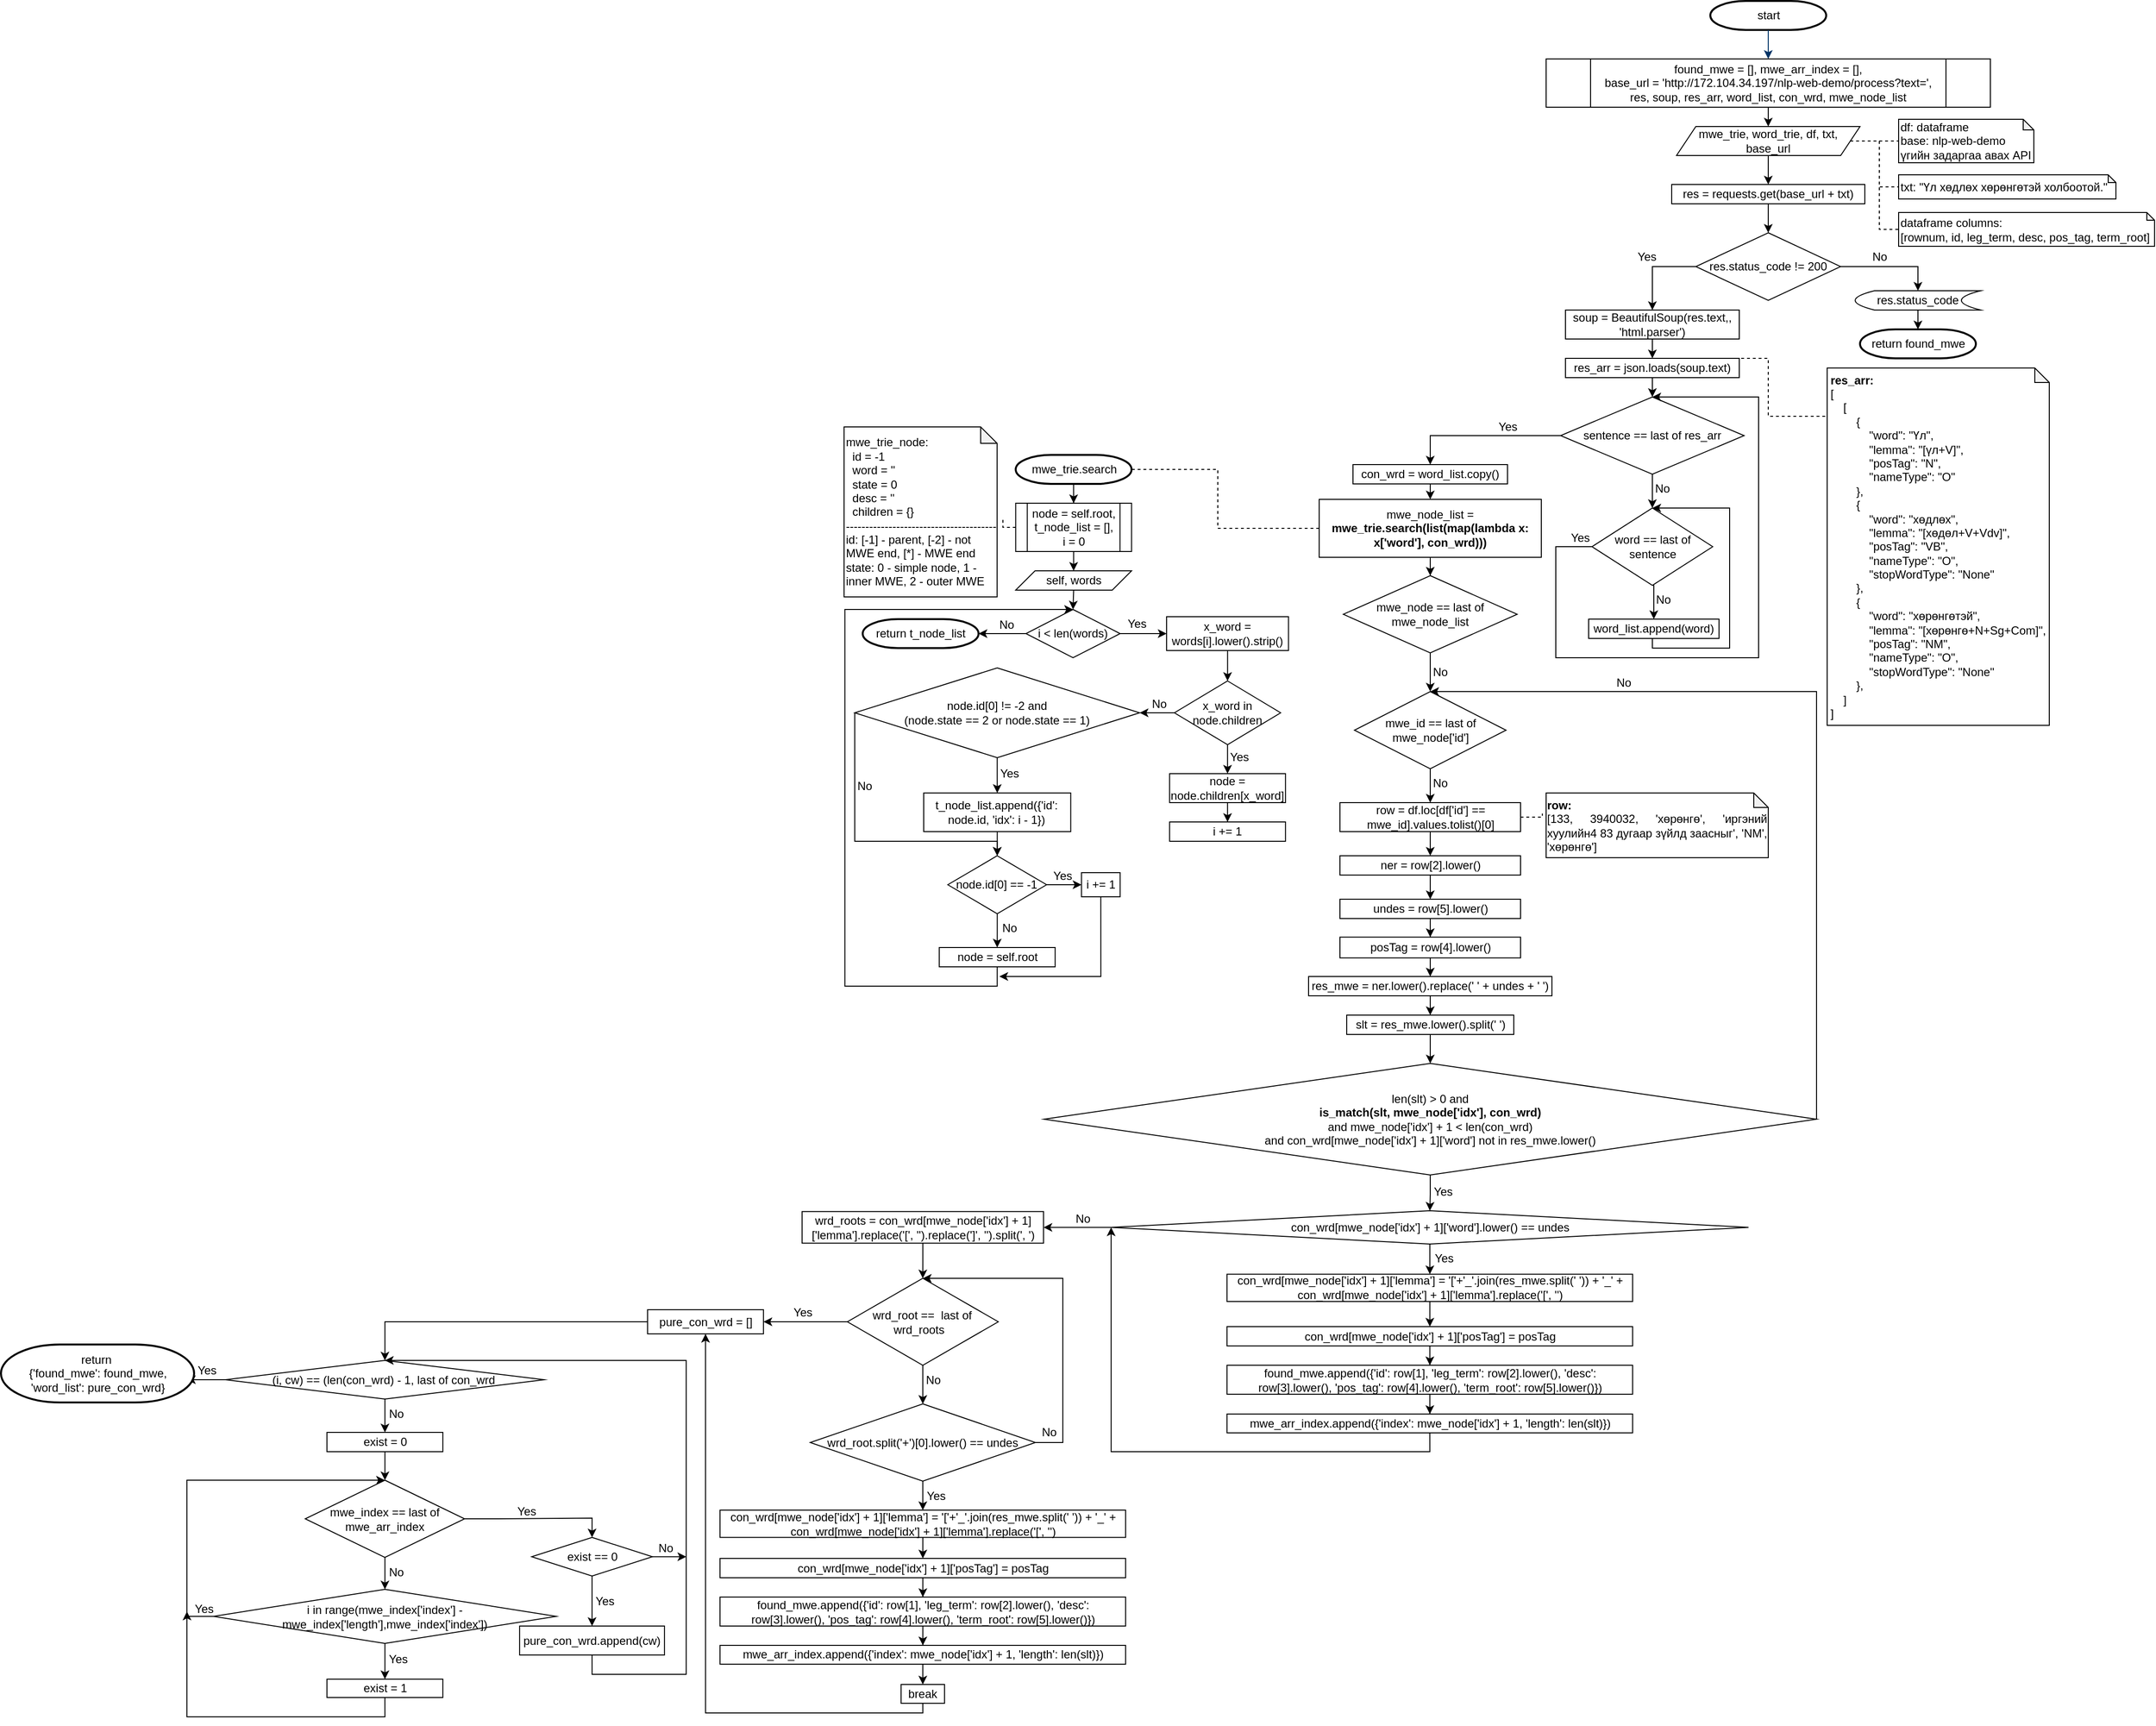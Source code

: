 <mxfile version="21.2.4" type="github" pages="7">
  <diagram id="6a731a19-8d31-9384-78a2-239565b7b9f0" name="Page-1">
    <mxGraphModel dx="3573" dy="636" grid="1" gridSize="10" guides="1" tooltips="1" connect="1" arrows="1" fold="1" page="1" pageScale="1" pageWidth="1169" pageHeight="827" background="none" math="0" shadow="0">
      <root>
        <mxCell id="0" />
        <mxCell id="1" parent="0" />
        <mxCell id="2" value="start" style="shape=mxgraph.flowchart.terminator;strokeWidth=2;gradientColor=none;gradientDirection=north;fontStyle=0;html=1;" parent="1" vertex="1">
          <mxGeometry x="260" y="60" width="120" height="30" as="geometry" />
        </mxCell>
        <mxCell id="7" style="fontStyle=1;strokeColor=#003366;strokeWidth=1;html=1;entryX=0.5;entryY=0;entryDx=0;entryDy=0;" parent="1" source="2" target="uXSJqWY1-XG1KT0R3jyK-56" edge="1">
          <mxGeometry relative="1" as="geometry">
            <mxPoint x="320" y="130" as="targetPoint" />
          </mxGeometry>
        </mxCell>
        <mxCell id="uXSJqWY1-XG1KT0R3jyK-58" style="edgeStyle=orthogonalEdgeStyle;rounded=0;orthogonalLoop=1;jettySize=auto;html=1;exitX=0.5;exitY=1;exitDx=0;exitDy=0;entryX=0.5;entryY=0;entryDx=0;entryDy=0;" parent="1" source="uXSJqWY1-XG1KT0R3jyK-56" target="uXSJqWY1-XG1KT0R3jyK-57" edge="1">
          <mxGeometry relative="1" as="geometry" />
        </mxCell>
        <mxCell id="uXSJqWY1-XG1KT0R3jyK-56" value="found_mwe = [], mwe_arr_index = [],&lt;br&gt;base_url = &#39;http://172.104.34.197/nlp-web-demo/process?text=&lt;span style=&quot;background-color: initial;&quot;&gt;&#39;, &lt;br&gt;res, soup, res_arr, word_list, con_wrd, mwe_node_list&lt;/span&gt;" style="shape=process;whiteSpace=wrap;html=1;backgroundOutline=1;" parent="1" vertex="1">
          <mxGeometry x="90" y="120" width="460" height="50" as="geometry" />
        </mxCell>
        <mxCell id="uXSJqWY1-XG1KT0R3jyK-60" value="" style="edgeStyle=orthogonalEdgeStyle;rounded=0;orthogonalLoop=1;jettySize=auto;html=1;" parent="1" source="uXSJqWY1-XG1KT0R3jyK-57" target="uXSJqWY1-XG1KT0R3jyK-59" edge="1">
          <mxGeometry relative="1" as="geometry" />
        </mxCell>
        <mxCell id="uXSJqWY1-XG1KT0R3jyK-253" style="edgeStyle=orthogonalEdgeStyle;rounded=0;orthogonalLoop=1;jettySize=auto;html=1;exitX=1;exitY=0.5;exitDx=0;exitDy=0;entryX=0;entryY=0.5;entryDx=0;entryDy=0;entryPerimeter=0;endArrow=none;endFill=0;dashed=1;" parent="1" source="uXSJqWY1-XG1KT0R3jyK-57" target="uXSJqWY1-XG1KT0R3jyK-252" edge="1">
          <mxGeometry relative="1" as="geometry" />
        </mxCell>
        <mxCell id="uXSJqWY1-XG1KT0R3jyK-256" style="edgeStyle=orthogonalEdgeStyle;rounded=0;orthogonalLoop=1;jettySize=auto;html=1;exitX=1;exitY=0.5;exitDx=0;exitDy=0;entryX=0;entryY=0.5;entryDx=0;entryDy=0;entryPerimeter=0;endArrow=none;endFill=0;dashed=1;" parent="1" source="uXSJqWY1-XG1KT0R3jyK-57" target="uXSJqWY1-XG1KT0R3jyK-254" edge="1">
          <mxGeometry relative="1" as="geometry" />
        </mxCell>
        <mxCell id="uXSJqWY1-XG1KT0R3jyK-265" style="edgeStyle=orthogonalEdgeStyle;rounded=0;orthogonalLoop=1;jettySize=auto;html=1;exitX=1;exitY=0.5;exitDx=0;exitDy=0;entryX=0;entryY=0.5;entryDx=0;entryDy=0;entryPerimeter=0;dashed=1;endArrow=none;endFill=0;" parent="1" source="uXSJqWY1-XG1KT0R3jyK-57" target="uXSJqWY1-XG1KT0R3jyK-264" edge="1">
          <mxGeometry relative="1" as="geometry" />
        </mxCell>
        <mxCell id="uXSJqWY1-XG1KT0R3jyK-57" value="mwe_trie, word_trie, df, txt, base_url" style="shape=parallelogram;perimeter=parallelogramPerimeter;whiteSpace=wrap;html=1;fixedSize=1;" parent="1" vertex="1">
          <mxGeometry x="225" y="190" width="190" height="30" as="geometry" />
        </mxCell>
        <mxCell id="uXSJqWY1-XG1KT0R3jyK-62" value="" style="edgeStyle=orthogonalEdgeStyle;rounded=0;orthogonalLoop=1;jettySize=auto;html=1;" parent="1" source="uXSJqWY1-XG1KT0R3jyK-59" target="uXSJqWY1-XG1KT0R3jyK-61" edge="1">
          <mxGeometry relative="1" as="geometry" />
        </mxCell>
        <mxCell id="uXSJqWY1-XG1KT0R3jyK-59" value="res = requests.get(base_url + txt)" style="whiteSpace=wrap;html=1;" parent="1" vertex="1">
          <mxGeometry x="220" y="250" width="200" height="20" as="geometry" />
        </mxCell>
        <mxCell id="uXSJqWY1-XG1KT0R3jyK-64" style="edgeStyle=orthogonalEdgeStyle;rounded=0;orthogonalLoop=1;jettySize=auto;html=1;exitX=1;exitY=0.5;exitDx=0;exitDy=0;entryX=0.5;entryY=0;entryDx=0;entryDy=0;" parent="1" source="uXSJqWY1-XG1KT0R3jyK-61" target="uXSJqWY1-XG1KT0R3jyK-63" edge="1">
          <mxGeometry relative="1" as="geometry" />
        </mxCell>
        <mxCell id="uXSJqWY1-XG1KT0R3jyK-70" value="" style="edgeStyle=orthogonalEdgeStyle;rounded=0;orthogonalLoop=1;jettySize=auto;html=1;entryX=0.5;entryY=0;entryDx=0;entryDy=0;" parent="1" source="uXSJqWY1-XG1KT0R3jyK-61" target="uXSJqWY1-XG1KT0R3jyK-69" edge="1">
          <mxGeometry relative="1" as="geometry">
            <Array as="points">
              <mxPoint x="200" y="335" />
            </Array>
          </mxGeometry>
        </mxCell>
        <mxCell id="uXSJqWY1-XG1KT0R3jyK-61" value="res.status_code != 200" style="rhombus;whiteSpace=wrap;html=1;" parent="1" vertex="1">
          <mxGeometry x="245" y="300" width="150" height="70" as="geometry" />
        </mxCell>
        <mxCell id="uXSJqWY1-XG1KT0R3jyK-66" style="edgeStyle=orthogonalEdgeStyle;rounded=0;orthogonalLoop=1;jettySize=auto;html=1;exitX=0.5;exitY=1;exitDx=0;exitDy=0;" parent="1" source="uXSJqWY1-XG1KT0R3jyK-63" target="uXSJqWY1-XG1KT0R3jyK-65" edge="1">
          <mxGeometry relative="1" as="geometry" />
        </mxCell>
        <mxCell id="uXSJqWY1-XG1KT0R3jyK-63" value="res.status_code" style="shape=dataStorage;whiteSpace=wrap;html=1;fixedSize=1;" parent="1" vertex="1">
          <mxGeometry x="410" y="360" width="130" height="20" as="geometry" />
        </mxCell>
        <mxCell id="uXSJqWY1-XG1KT0R3jyK-65" value="return found_mwe" style="shape=mxgraph.flowchart.terminator;strokeWidth=2;gradientColor=none;gradientDirection=north;fontStyle=0;html=1;" parent="1" vertex="1">
          <mxGeometry x="415" y="400" width="120" height="30" as="geometry" />
        </mxCell>
        <mxCell id="uXSJqWY1-XG1KT0R3jyK-67" value="No" style="text;html=1;align=center;verticalAlign=middle;resizable=0;points=[];autosize=1;strokeColor=none;fillColor=none;" parent="1" vertex="1">
          <mxGeometry x="415" y="310" width="40" height="30" as="geometry" />
        </mxCell>
        <mxCell id="uXSJqWY1-XG1KT0R3jyK-260" style="edgeStyle=orthogonalEdgeStyle;rounded=0;orthogonalLoop=1;jettySize=auto;html=1;exitX=0.5;exitY=1;exitDx=0;exitDy=0;entryX=0.5;entryY=0;entryDx=0;entryDy=0;" parent="1" source="uXSJqWY1-XG1KT0R3jyK-69" target="uXSJqWY1-XG1KT0R3jyK-72" edge="1">
          <mxGeometry relative="1" as="geometry" />
        </mxCell>
        <mxCell id="uXSJqWY1-XG1KT0R3jyK-69" value="soup = BeautifulSoup(res.text,, &#39;html.parser&#39;)" style="whiteSpace=wrap;html=1;" parent="1" vertex="1">
          <mxGeometry x="110" y="380" width="180" height="30" as="geometry" />
        </mxCell>
        <mxCell id="uXSJqWY1-XG1KT0R3jyK-71" value="Yes" style="text;html=1;align=center;verticalAlign=middle;resizable=0;points=[];autosize=1;strokeColor=none;fillColor=none;" parent="1" vertex="1">
          <mxGeometry x="174" y="310" width="40" height="30" as="geometry" />
        </mxCell>
        <mxCell id="uXSJqWY1-XG1KT0R3jyK-259" style="edgeStyle=orthogonalEdgeStyle;rounded=0;orthogonalLoop=1;jettySize=auto;html=1;exitX=1;exitY=0.5;exitDx=0;exitDy=0;entryX=0;entryY=0.5;entryDx=0;entryDy=0;entryPerimeter=0;endArrow=none;endFill=0;dashed=1;" parent="1" source="uXSJqWY1-XG1KT0R3jyK-72" target="uXSJqWY1-XG1KT0R3jyK-258" edge="1">
          <mxGeometry relative="1" as="geometry">
            <Array as="points">
              <mxPoint x="320" y="430" />
              <mxPoint x="320" y="490" />
            </Array>
          </mxGeometry>
        </mxCell>
        <mxCell id="uXSJqWY1-XG1KT0R3jyK-261" style="edgeStyle=orthogonalEdgeStyle;rounded=0;orthogonalLoop=1;jettySize=auto;html=1;exitX=0.5;exitY=1;exitDx=0;exitDy=0;entryX=0.5;entryY=0;entryDx=0;entryDy=0;" parent="1" source="uXSJqWY1-XG1KT0R3jyK-72" target="uXSJqWY1-XG1KT0R3jyK-74" edge="1">
          <mxGeometry relative="1" as="geometry">
            <mxPoint x="200.217" y="470" as="targetPoint" />
          </mxGeometry>
        </mxCell>
        <mxCell id="uXSJqWY1-XG1KT0R3jyK-72" value="res_arr = json.loads(soup.text)" style="whiteSpace=wrap;html=1;" parent="1" vertex="1">
          <mxGeometry x="110" y="430" width="180" height="20" as="geometry" />
        </mxCell>
        <mxCell id="uXSJqWY1-XG1KT0R3jyK-79" value="" style="edgeStyle=orthogonalEdgeStyle;rounded=0;orthogonalLoop=1;jettySize=auto;html=1;" parent="1" source="uXSJqWY1-XG1KT0R3jyK-74" target="uXSJqWY1-XG1KT0R3jyK-78" edge="1">
          <mxGeometry relative="1" as="geometry" />
        </mxCell>
        <mxCell id="uXSJqWY1-XG1KT0R3jyK-88" value="" style="edgeStyle=orthogonalEdgeStyle;rounded=0;orthogonalLoop=1;jettySize=auto;html=1;entryX=0.5;entryY=0;entryDx=0;entryDy=0;" parent="1" source="uXSJqWY1-XG1KT0R3jyK-74" target="uXSJqWY1-XG1KT0R3jyK-87" edge="1">
          <mxGeometry relative="1" as="geometry">
            <Array as="points">
              <mxPoint x="-30" y="510" />
            </Array>
          </mxGeometry>
        </mxCell>
        <mxCell id="uXSJqWY1-XG1KT0R3jyK-74" value="sentence == last of res_arr" style="rhombus;whiteSpace=wrap;html=1;" parent="1" vertex="1">
          <mxGeometry x="105" y="470" width="190" height="80" as="geometry" />
        </mxCell>
        <mxCell id="uXSJqWY1-XG1KT0R3jyK-83" style="edgeStyle=orthogonalEdgeStyle;rounded=0;orthogonalLoop=1;jettySize=auto;html=1;exitX=0;exitY=0.5;exitDx=0;exitDy=0;entryX=0.5;entryY=0;entryDx=0;entryDy=0;" parent="1" source="uXSJqWY1-XG1KT0R3jyK-78" target="uXSJqWY1-XG1KT0R3jyK-74" edge="1">
          <mxGeometry relative="1" as="geometry">
            <Array as="points">
              <mxPoint x="100" y="625" />
              <mxPoint x="100" y="740" />
              <mxPoint x="310" y="740" />
              <mxPoint x="310" y="470" />
            </Array>
          </mxGeometry>
        </mxCell>
        <mxCell id="uXSJqWY1-XG1KT0R3jyK-111" style="edgeStyle=orthogonalEdgeStyle;rounded=0;orthogonalLoop=1;jettySize=auto;html=1;exitX=0.5;exitY=1;exitDx=0;exitDy=0;entryX=0.5;entryY=0;entryDx=0;entryDy=0;" parent="1" source="uXSJqWY1-XG1KT0R3jyK-78" target="uXSJqWY1-XG1KT0R3jyK-80" edge="1">
          <mxGeometry relative="1" as="geometry" />
        </mxCell>
        <mxCell id="uXSJqWY1-XG1KT0R3jyK-78" value="word == last of sentence" style="rhombus;whiteSpace=wrap;html=1;" parent="1" vertex="1">
          <mxGeometry x="137.5" y="585" width="125" height="80" as="geometry" />
        </mxCell>
        <mxCell id="uXSJqWY1-XG1KT0R3jyK-82" style="edgeStyle=orthogonalEdgeStyle;rounded=0;orthogonalLoop=1;jettySize=auto;html=1;exitX=0.5;exitY=1;exitDx=0;exitDy=0;entryX=0.5;entryY=0;entryDx=0;entryDy=0;" parent="1" source="uXSJqWY1-XG1KT0R3jyK-80" target="uXSJqWY1-XG1KT0R3jyK-78" edge="1">
          <mxGeometry relative="1" as="geometry">
            <mxPoint x="140" y="770" as="targetPoint" />
            <Array as="points">
              <mxPoint x="202" y="705" />
              <mxPoint x="200" y="705" />
              <mxPoint x="200" y="730" />
              <mxPoint x="280" y="730" />
              <mxPoint x="280" y="585" />
            </Array>
          </mxGeometry>
        </mxCell>
        <mxCell id="uXSJqWY1-XG1KT0R3jyK-80" value="word_list.append(word)" style="whiteSpace=wrap;html=1;" parent="1" vertex="1">
          <mxGeometry x="134" y="700" width="135" height="20" as="geometry" />
        </mxCell>
        <mxCell id="uXSJqWY1-XG1KT0R3jyK-84" value="No" style="text;html=1;align=center;verticalAlign=middle;resizable=0;points=[];autosize=1;strokeColor=none;fillColor=none;" parent="1" vertex="1">
          <mxGeometry x="190" y="550" width="40" height="30" as="geometry" />
        </mxCell>
        <mxCell id="uXSJqWY1-XG1KT0R3jyK-85" value="No" style="text;html=1;align=center;verticalAlign=middle;resizable=0;points=[];autosize=1;strokeColor=none;fillColor=none;" parent="1" vertex="1">
          <mxGeometry x="191" y="665" width="40" height="30" as="geometry" />
        </mxCell>
        <mxCell id="uXSJqWY1-XG1KT0R3jyK-86" value="Yes" style="text;html=1;align=center;verticalAlign=middle;resizable=0;points=[];autosize=1;strokeColor=none;fillColor=none;" parent="1" vertex="1">
          <mxGeometry x="105" y="601" width="40" height="30" as="geometry" />
        </mxCell>
        <mxCell id="uXSJqWY1-XG1KT0R3jyK-113" style="edgeStyle=orthogonalEdgeStyle;rounded=0;orthogonalLoop=1;jettySize=auto;html=1;exitX=0.5;exitY=1;exitDx=0;exitDy=0;entryX=0.5;entryY=0;entryDx=0;entryDy=0;" parent="1" source="uXSJqWY1-XG1KT0R3jyK-87" target="uXSJqWY1-XG1KT0R3jyK-90" edge="1">
          <mxGeometry relative="1" as="geometry" />
        </mxCell>
        <mxCell id="uXSJqWY1-XG1KT0R3jyK-87" value="con_wrd = word_list.copy()" style="whiteSpace=wrap;html=1;" parent="1" vertex="1">
          <mxGeometry x="-110" y="540" width="160" height="20" as="geometry" />
        </mxCell>
        <mxCell id="uXSJqWY1-XG1KT0R3jyK-89" value="Yes" style="text;html=1;align=center;verticalAlign=middle;resizable=0;points=[];autosize=1;strokeColor=none;fillColor=none;" parent="1" vertex="1">
          <mxGeometry x="30" y="486" width="40" height="30" as="geometry" />
        </mxCell>
        <mxCell id="uXSJqWY1-XG1KT0R3jyK-93" value="" style="edgeStyle=orthogonalEdgeStyle;rounded=0;orthogonalLoop=1;jettySize=auto;html=1;" parent="1" source="uXSJqWY1-XG1KT0R3jyK-90" target="uXSJqWY1-XG1KT0R3jyK-92" edge="1">
          <mxGeometry relative="1" as="geometry" />
        </mxCell>
        <mxCell id="uXSJqWY1-XG1KT0R3jyK-245" style="edgeStyle=orthogonalEdgeStyle;rounded=0;orthogonalLoop=1;jettySize=auto;html=1;exitX=0;exitY=0.5;exitDx=0;exitDy=0;entryX=1;entryY=0.5;entryDx=0;entryDy=0;entryPerimeter=0;dashed=1;endArrow=none;endFill=0;" parent="1" source="uXSJqWY1-XG1KT0R3jyK-90" target="uXSJqWY1-XG1KT0R3jyK-202" edge="1">
          <mxGeometry relative="1" as="geometry">
            <Array as="points">
              <mxPoint x="-250" y="606" />
              <mxPoint x="-250" y="545" />
            </Array>
          </mxGeometry>
        </mxCell>
        <mxCell id="uXSJqWY1-XG1KT0R3jyK-90" value="mwe_node_list = &lt;b&gt;mwe_trie.search(list(map(lambda x: x[&#39;word&#39;], con_wrd)))&lt;/b&gt;" style="whiteSpace=wrap;html=1;" parent="1" vertex="1">
          <mxGeometry x="-145" y="576" width="230" height="60" as="geometry" />
        </mxCell>
        <mxCell id="uXSJqWY1-XG1KT0R3jyK-95" value="" style="edgeStyle=orthogonalEdgeStyle;rounded=0;orthogonalLoop=1;jettySize=auto;html=1;" parent="1" source="uXSJqWY1-XG1KT0R3jyK-92" target="uXSJqWY1-XG1KT0R3jyK-94" edge="1">
          <mxGeometry relative="1" as="geometry" />
        </mxCell>
        <mxCell id="uXSJqWY1-XG1KT0R3jyK-92" value="mwe_node == last of mwe_node_list" style="rhombus;whiteSpace=wrap;html=1;" parent="1" vertex="1">
          <mxGeometry x="-120" y="655" width="180" height="80" as="geometry" />
        </mxCell>
        <mxCell id="uXSJqWY1-XG1KT0R3jyK-97" value="" style="edgeStyle=orthogonalEdgeStyle;rounded=0;orthogonalLoop=1;jettySize=auto;html=1;" parent="1" source="uXSJqWY1-XG1KT0R3jyK-94" target="uXSJqWY1-XG1KT0R3jyK-96" edge="1">
          <mxGeometry relative="1" as="geometry" />
        </mxCell>
        <mxCell id="uXSJqWY1-XG1KT0R3jyK-94" value="mwe_id == last of mwe_node[&#39;id&#39;]" style="rhombus;whiteSpace=wrap;html=1;" parent="1" vertex="1">
          <mxGeometry x="-108.5" y="775" width="157" height="80" as="geometry" />
        </mxCell>
        <mxCell id="uXSJqWY1-XG1KT0R3jyK-101" value="" style="edgeStyle=orthogonalEdgeStyle;rounded=0;orthogonalLoop=1;jettySize=auto;html=1;" parent="1" source="uXSJqWY1-XG1KT0R3jyK-96" target="uXSJqWY1-XG1KT0R3jyK-100" edge="1">
          <mxGeometry relative="1" as="geometry" />
        </mxCell>
        <mxCell id="uXSJqWY1-XG1KT0R3jyK-262" style="edgeStyle=orthogonalEdgeStyle;rounded=0;orthogonalLoop=1;jettySize=auto;html=1;exitX=1;exitY=0.5;exitDx=0;exitDy=0;entryX=-0.017;entryY=0.317;entryDx=0;entryDy=0;entryPerimeter=0;dashed=1;endArrow=none;endFill=0;" parent="1" source="uXSJqWY1-XG1KT0R3jyK-96" target="uXSJqWY1-XG1KT0R3jyK-263" edge="1">
          <mxGeometry relative="1" as="geometry">
            <mxPoint x="100" y="905.158" as="targetPoint" />
          </mxGeometry>
        </mxCell>
        <mxCell id="uXSJqWY1-XG1KT0R3jyK-96" value="row = df.loc[df[&#39;id&#39;] == mwe_id].values.tolist()[0]" style="whiteSpace=wrap;html=1;" parent="1" vertex="1">
          <mxGeometry x="-123.5" y="890" width="187" height="30" as="geometry" />
        </mxCell>
        <mxCell id="uXSJqWY1-XG1KT0R3jyK-98" value="No" style="text;html=1;align=center;verticalAlign=middle;resizable=0;points=[];autosize=1;strokeColor=none;fillColor=none;" parent="1" vertex="1">
          <mxGeometry x="-40" y="855" width="40" height="30" as="geometry" />
        </mxCell>
        <mxCell id="uXSJqWY1-XG1KT0R3jyK-99" value="No" style="text;html=1;align=center;verticalAlign=middle;resizable=0;points=[];autosize=1;strokeColor=none;fillColor=none;" parent="1" vertex="1">
          <mxGeometry x="-40" y="740" width="40" height="30" as="geometry" />
        </mxCell>
        <mxCell id="uXSJqWY1-XG1KT0R3jyK-103" value="" style="edgeStyle=orthogonalEdgeStyle;rounded=0;orthogonalLoop=1;jettySize=auto;html=1;" parent="1" source="uXSJqWY1-XG1KT0R3jyK-100" target="uXSJqWY1-XG1KT0R3jyK-102" edge="1">
          <mxGeometry relative="1" as="geometry" />
        </mxCell>
        <mxCell id="uXSJqWY1-XG1KT0R3jyK-100" value="ner = row[2].lower()" style="whiteSpace=wrap;html=1;" parent="1" vertex="1">
          <mxGeometry x="-123.5" y="945" width="187" height="20" as="geometry" />
        </mxCell>
        <mxCell id="uXSJqWY1-XG1KT0R3jyK-105" value="" style="edgeStyle=orthogonalEdgeStyle;rounded=0;orthogonalLoop=1;jettySize=auto;html=1;" parent="1" source="uXSJqWY1-XG1KT0R3jyK-102" target="uXSJqWY1-XG1KT0R3jyK-104" edge="1">
          <mxGeometry relative="1" as="geometry" />
        </mxCell>
        <mxCell id="uXSJqWY1-XG1KT0R3jyK-102" value="undes = row[5].lower()" style="whiteSpace=wrap;html=1;" parent="1" vertex="1">
          <mxGeometry x="-123.5" y="990" width="187" height="20" as="geometry" />
        </mxCell>
        <mxCell id="uXSJqWY1-XG1KT0R3jyK-107" value="" style="edgeStyle=orthogonalEdgeStyle;rounded=0;orthogonalLoop=1;jettySize=auto;html=1;" parent="1" source="uXSJqWY1-XG1KT0R3jyK-104" target="uXSJqWY1-XG1KT0R3jyK-106" edge="1">
          <mxGeometry relative="1" as="geometry" />
        </mxCell>
        <mxCell id="uXSJqWY1-XG1KT0R3jyK-104" value="posTag = row[4].lower()" style="whiteSpace=wrap;html=1;" parent="1" vertex="1">
          <mxGeometry x="-123.5" y="1029.25" width="187" height="21.5" as="geometry" />
        </mxCell>
        <mxCell id="uXSJqWY1-XG1KT0R3jyK-109" value="" style="edgeStyle=orthogonalEdgeStyle;rounded=0;orthogonalLoop=1;jettySize=auto;html=1;" parent="1" source="uXSJqWY1-XG1KT0R3jyK-106" target="uXSJqWY1-XG1KT0R3jyK-108" edge="1">
          <mxGeometry relative="1" as="geometry" />
        </mxCell>
        <mxCell id="uXSJqWY1-XG1KT0R3jyK-106" value="res_mwe =&amp;nbsp;ner.lower().replace(&#39; &#39; + undes + &#39; &#39;)" style="whiteSpace=wrap;html=1;" parent="1" vertex="1">
          <mxGeometry x="-156" y="1070" width="252" height="20" as="geometry" />
        </mxCell>
        <mxCell id="uXSJqWY1-XG1KT0R3jyK-115" value="" style="edgeStyle=orthogonalEdgeStyle;rounded=0;orthogonalLoop=1;jettySize=auto;html=1;" parent="1" source="uXSJqWY1-XG1KT0R3jyK-108" target="uXSJqWY1-XG1KT0R3jyK-114" edge="1">
          <mxGeometry relative="1" as="geometry" />
        </mxCell>
        <mxCell id="uXSJqWY1-XG1KT0R3jyK-108" value="slt = res_mwe.lower().split(&#39; &#39;)" style="whiteSpace=wrap;html=1;" parent="1" vertex="1">
          <mxGeometry x="-116.5" y="1110" width="173" height="20" as="geometry" />
        </mxCell>
        <mxCell id="uXSJqWY1-XG1KT0R3jyK-249" style="edgeStyle=orthogonalEdgeStyle;rounded=0;orthogonalLoop=1;jettySize=auto;html=1;exitX=1;exitY=0.5;exitDx=0;exitDy=0;entryX=0.5;entryY=0;entryDx=0;entryDy=0;" parent="1" source="uXSJqWY1-XG1KT0R3jyK-114" target="uXSJqWY1-XG1KT0R3jyK-94" edge="1">
          <mxGeometry relative="1" as="geometry">
            <Array as="points">
              <mxPoint x="370" y="775" />
            </Array>
          </mxGeometry>
        </mxCell>
        <mxCell id="uXSJqWY1-XG1KT0R3jyK-114" value="len(slt) &amp;gt; 0 and &lt;br&gt;&lt;b&gt;is_match(slt, mwe_node[&#39;idx&#39;], con_wrd) &lt;/b&gt;&lt;br&gt;and mwe_node[&#39;idx&#39;] + 1 &amp;lt; len(con_wrd) &lt;br&gt;and con_wrd[mwe_node[&#39;idx&#39;] + 1][&#39;word&#39;] not in res_mwe.lower()" style="rhombus;whiteSpace=wrap;html=1;" parent="1" vertex="1">
          <mxGeometry x="-430" y="1160" width="800" height="115.5" as="geometry" />
        </mxCell>
        <mxCell id="uXSJqWY1-XG1KT0R3jyK-120" value="" style="edgeStyle=orthogonalEdgeStyle;rounded=0;orthogonalLoop=1;jettySize=auto;html=1;exitX=0.5;exitY=1;exitDx=0;exitDy=0;" parent="1" source="uXSJqWY1-XG1KT0R3jyK-114" target="uXSJqWY1-XG1KT0R3jyK-119" edge="1">
          <mxGeometry relative="1" as="geometry">
            <mxPoint x="-30.0" y="1344.5" as="sourcePoint" />
          </mxGeometry>
        </mxCell>
        <mxCell id="uXSJqWY1-XG1KT0R3jyK-123" value="" style="edgeStyle=orthogonalEdgeStyle;rounded=0;orthogonalLoop=1;jettySize=auto;html=1;" parent="1" source="uXSJqWY1-XG1KT0R3jyK-119" target="uXSJqWY1-XG1KT0R3jyK-122" edge="1">
          <mxGeometry relative="1" as="geometry" />
        </mxCell>
        <mxCell id="uXSJqWY1-XG1KT0R3jyK-133" value="" style="edgeStyle=orthogonalEdgeStyle;rounded=0;orthogonalLoop=1;jettySize=auto;html=1;" parent="1" source="uXSJqWY1-XG1KT0R3jyK-119" target="uXSJqWY1-XG1KT0R3jyK-132" edge="1">
          <mxGeometry relative="1" as="geometry" />
        </mxCell>
        <mxCell id="uXSJqWY1-XG1KT0R3jyK-119" value="con_wrd[mwe_node[&#39;idx&#39;] + 1][&#39;word&#39;].lower() == undes" style="rhombus;whiteSpace=wrap;html=1;" parent="1" vertex="1">
          <mxGeometry x="-360.44" y="1312.5" width="660" height="34.5" as="geometry" />
        </mxCell>
        <mxCell id="uXSJqWY1-XG1KT0R3jyK-121" value="Yes" style="text;html=1;align=center;verticalAlign=middle;resizable=0;points=[];autosize=1;strokeColor=none;fillColor=none;" parent="1" vertex="1">
          <mxGeometry x="-37.44" y="1277.5" width="40" height="30" as="geometry" />
        </mxCell>
        <mxCell id="uXSJqWY1-XG1KT0R3jyK-125" value="" style="edgeStyle=orthogonalEdgeStyle;rounded=0;orthogonalLoop=1;jettySize=auto;html=1;" parent="1" source="uXSJqWY1-XG1KT0R3jyK-122" target="uXSJqWY1-XG1KT0R3jyK-124" edge="1">
          <mxGeometry relative="1" as="geometry" />
        </mxCell>
        <mxCell id="uXSJqWY1-XG1KT0R3jyK-122" value="con_wrd[mwe_node[&#39;idx&#39;] + 1][&#39;lemma&#39;] = &#39;[&#39;+&#39;_&#39;.join(res_mwe.split(&#39; &#39;)) + &#39;_&#39; + con_wrd[mwe_node[&#39;idx&#39;] + 1][&#39;lemma&#39;].replace(&#39;[&#39;, &#39;&#39;)" style="whiteSpace=wrap;html=1;" parent="1" vertex="1">
          <mxGeometry x="-240.44" y="1378.25" width="420" height="28.25" as="geometry" />
        </mxCell>
        <mxCell id="uXSJqWY1-XG1KT0R3jyK-127" value="" style="edgeStyle=orthogonalEdgeStyle;rounded=0;orthogonalLoop=1;jettySize=auto;html=1;" parent="1" source="uXSJqWY1-XG1KT0R3jyK-124" target="uXSJqWY1-XG1KT0R3jyK-126" edge="1">
          <mxGeometry relative="1" as="geometry" />
        </mxCell>
        <mxCell id="uXSJqWY1-XG1KT0R3jyK-124" value="con_wrd[mwe_node[&#39;idx&#39;] + 1][&#39;posTag&#39;] = posTag" style="whiteSpace=wrap;html=1;" parent="1" vertex="1">
          <mxGeometry x="-240.44" y="1432.5" width="420" height="20" as="geometry" />
        </mxCell>
        <mxCell id="uXSJqWY1-XG1KT0R3jyK-129" value="" style="edgeStyle=orthogonalEdgeStyle;rounded=0;orthogonalLoop=1;jettySize=auto;html=1;" parent="1" source="uXSJqWY1-XG1KT0R3jyK-126" target="uXSJqWY1-XG1KT0R3jyK-128" edge="1">
          <mxGeometry relative="1" as="geometry" />
        </mxCell>
        <mxCell id="uXSJqWY1-XG1KT0R3jyK-126" value="found_mwe.append({&#39;id&#39;: row[1], &#39;leg_term&#39;: row[2].lower(), &#39;desc&#39;: row[3].lower(), &#39;pos_tag&#39;: row[4].lower(), &#39;term_root&#39;: row[5].lower()})" style="whiteSpace=wrap;html=1;" parent="1" vertex="1">
          <mxGeometry x="-240.44" y="1472.5" width="420" height="30" as="geometry" />
        </mxCell>
        <mxCell id="uXSJqWY1-XG1KT0R3jyK-248" style="edgeStyle=orthogonalEdgeStyle;rounded=0;orthogonalLoop=1;jettySize=auto;html=1;exitX=0.5;exitY=1;exitDx=0;exitDy=0;entryX=0;entryY=0.5;entryDx=0;entryDy=0;" parent="1" source="uXSJqWY1-XG1KT0R3jyK-128" target="uXSJqWY1-XG1KT0R3jyK-119" edge="1">
          <mxGeometry relative="1" as="geometry">
            <Array as="points">
              <mxPoint x="-30" y="1562" />
              <mxPoint x="-360" y="1562" />
            </Array>
          </mxGeometry>
        </mxCell>
        <mxCell id="uXSJqWY1-XG1KT0R3jyK-128" value="mwe_arr_index.append({&#39;index&#39;: mwe_node[&#39;idx&#39;] + 1, &#39;length&#39;: len(slt)})" style="whiteSpace=wrap;html=1;" parent="1" vertex="1">
          <mxGeometry x="-240.44" y="1523" width="420" height="19.5" as="geometry" />
        </mxCell>
        <mxCell id="uXSJqWY1-XG1KT0R3jyK-130" value="Yes" style="text;html=1;align=center;verticalAlign=middle;resizable=0;points=[];autosize=1;strokeColor=none;fillColor=none;" parent="1" vertex="1">
          <mxGeometry x="-36.44" y="1347" width="40" height="30" as="geometry" />
        </mxCell>
        <mxCell id="uXSJqWY1-XG1KT0R3jyK-137" value="" style="edgeStyle=orthogonalEdgeStyle;rounded=0;orthogonalLoop=1;jettySize=auto;html=1;" parent="1" source="uXSJqWY1-XG1KT0R3jyK-132" target="uXSJqWY1-XG1KT0R3jyK-136" edge="1">
          <mxGeometry relative="1" as="geometry" />
        </mxCell>
        <mxCell id="uXSJqWY1-XG1KT0R3jyK-132" value="wrd_roots = con_wrd[mwe_node[&#39;idx&#39;] + 1][&#39;lemma&#39;].replace(&#39;[&#39;, &#39;&#39;).replace(&#39;]&#39;, &#39;&#39;).split(&#39;, &#39;)" style="whiteSpace=wrap;html=1;" parent="1" vertex="1">
          <mxGeometry x="-680.44" y="1313.37" width="250" height="32.75" as="geometry" />
        </mxCell>
        <mxCell id="uXSJqWY1-XG1KT0R3jyK-134" value="No" style="text;html=1;align=center;verticalAlign=middle;resizable=0;points=[];autosize=1;strokeColor=none;fillColor=none;" parent="1" vertex="1">
          <mxGeometry x="-410.44" y="1305.5" width="40" height="30" as="geometry" />
        </mxCell>
        <mxCell id="uXSJqWY1-XG1KT0R3jyK-142" value="" style="edgeStyle=orthogonalEdgeStyle;rounded=0;orthogonalLoop=1;jettySize=auto;html=1;" parent="1" source="uXSJqWY1-XG1KT0R3jyK-136" target="uXSJqWY1-XG1KT0R3jyK-141" edge="1">
          <mxGeometry relative="1" as="geometry" />
        </mxCell>
        <mxCell id="uXSJqWY1-XG1KT0R3jyK-157" value="" style="edgeStyle=orthogonalEdgeStyle;rounded=0;orthogonalLoop=1;jettySize=auto;html=1;" parent="1" source="uXSJqWY1-XG1KT0R3jyK-136" target="uXSJqWY1-XG1KT0R3jyK-156" edge="1">
          <mxGeometry relative="1" as="geometry" />
        </mxCell>
        <mxCell id="uXSJqWY1-XG1KT0R3jyK-136" value="wrd_root ==&amp;nbsp; last of wrd_roots&amp;nbsp;&amp;nbsp;" style="rhombus;whiteSpace=wrap;html=1;" parent="1" vertex="1">
          <mxGeometry x="-633.56" y="1382.5" width="156.25" height="90" as="geometry" />
        </mxCell>
        <mxCell id="uXSJqWY1-XG1KT0R3jyK-140" value="No" style="text;html=1;align=center;verticalAlign=middle;resizable=0;points=[];autosize=1;strokeColor=none;fillColor=none;" parent="1" vertex="1">
          <mxGeometry x="-565.44" y="1472.5" width="40" height="30" as="geometry" />
        </mxCell>
        <mxCell id="uXSJqWY1-XG1KT0R3jyK-150" style="edgeStyle=orthogonalEdgeStyle;rounded=0;orthogonalLoop=1;jettySize=auto;html=1;exitX=0.5;exitY=1;exitDx=0;exitDy=0;entryX=0.5;entryY=0;entryDx=0;entryDy=0;" parent="1" source="uXSJqWY1-XG1KT0R3jyK-141" target="uXSJqWY1-XG1KT0R3jyK-144" edge="1">
          <mxGeometry relative="1" as="geometry" />
        </mxCell>
        <mxCell id="uXSJqWY1-XG1KT0R3jyK-160" style="edgeStyle=orthogonalEdgeStyle;rounded=0;orthogonalLoop=1;jettySize=auto;html=1;exitX=1;exitY=0.5;exitDx=0;exitDy=0;entryX=0.5;entryY=0;entryDx=0;entryDy=0;" parent="1" source="uXSJqWY1-XG1KT0R3jyK-141" target="uXSJqWY1-XG1KT0R3jyK-136" edge="1">
          <mxGeometry relative="1" as="geometry">
            <Array as="points">
              <mxPoint x="-410.44" y="1552.5" />
              <mxPoint x="-410.44" y="1382.5" />
            </Array>
          </mxGeometry>
        </mxCell>
        <mxCell id="uXSJqWY1-XG1KT0R3jyK-141" value="wrd_root.split(&#39;+&#39;)[0].lower() == undes" style="rhombus;whiteSpace=wrap;html=1;" parent="1" vertex="1">
          <mxGeometry x="-672" y="1512.5" width="233.13" height="80" as="geometry" />
        </mxCell>
        <mxCell id="uXSJqWY1-XG1KT0R3jyK-143" value="" style="edgeStyle=orthogonalEdgeStyle;rounded=0;orthogonalLoop=1;jettySize=auto;html=1;" parent="1" source="uXSJqWY1-XG1KT0R3jyK-144" target="uXSJqWY1-XG1KT0R3jyK-146" edge="1">
          <mxGeometry relative="1" as="geometry" />
        </mxCell>
        <mxCell id="uXSJqWY1-XG1KT0R3jyK-144" value="con_wrd[mwe_node[&#39;idx&#39;] + 1][&#39;lemma&#39;] = &#39;[&#39;+&#39;_&#39;.join(res_mwe.split(&#39; &#39;)) + &#39;_&#39; + con_wrd[mwe_node[&#39;idx&#39;] + 1][&#39;lemma&#39;].replace(&#39;[&#39;, &#39;&#39;)" style="whiteSpace=wrap;html=1;" parent="1" vertex="1">
          <mxGeometry x="-765.43" y="1622.5" width="420" height="28.25" as="geometry" />
        </mxCell>
        <mxCell id="uXSJqWY1-XG1KT0R3jyK-145" value="" style="edgeStyle=orthogonalEdgeStyle;rounded=0;orthogonalLoop=1;jettySize=auto;html=1;" parent="1" source="uXSJqWY1-XG1KT0R3jyK-146" target="uXSJqWY1-XG1KT0R3jyK-148" edge="1">
          <mxGeometry relative="1" as="geometry" />
        </mxCell>
        <mxCell id="uXSJqWY1-XG1KT0R3jyK-146" value="con_wrd[mwe_node[&#39;idx&#39;] + 1][&#39;posTag&#39;] = posTag" style="whiteSpace=wrap;html=1;" parent="1" vertex="1">
          <mxGeometry x="-765.43" y="1672.5" width="420" height="20" as="geometry" />
        </mxCell>
        <mxCell id="uXSJqWY1-XG1KT0R3jyK-147" value="" style="edgeStyle=orthogonalEdgeStyle;rounded=0;orthogonalLoop=1;jettySize=auto;html=1;" parent="1" source="uXSJqWY1-XG1KT0R3jyK-148" target="uXSJqWY1-XG1KT0R3jyK-149" edge="1">
          <mxGeometry relative="1" as="geometry" />
        </mxCell>
        <mxCell id="uXSJqWY1-XG1KT0R3jyK-148" value="found_mwe.append({&#39;id&#39;: row[1], &#39;leg_term&#39;: row[2].lower(), &#39;desc&#39;: row[3].lower(), &#39;pos_tag&#39;: row[4].lower(), &#39;term_root&#39;: row[5].lower()})" style="whiteSpace=wrap;html=1;" parent="1" vertex="1">
          <mxGeometry x="-765.43" y="1712.5" width="420" height="30" as="geometry" />
        </mxCell>
        <mxCell id="uXSJqWY1-XG1KT0R3jyK-153" style="edgeStyle=orthogonalEdgeStyle;rounded=0;orthogonalLoop=1;jettySize=auto;html=1;exitX=0.5;exitY=1;exitDx=0;exitDy=0;entryX=0.5;entryY=0;entryDx=0;entryDy=0;" parent="1" source="uXSJqWY1-XG1KT0R3jyK-149" target="uXSJqWY1-XG1KT0R3jyK-152" edge="1">
          <mxGeometry relative="1" as="geometry" />
        </mxCell>
        <mxCell id="uXSJqWY1-XG1KT0R3jyK-149" value="mwe_arr_index.append({&#39;index&#39;: mwe_node[&#39;idx&#39;] + 1, &#39;length&#39;: len(slt)})" style="whiteSpace=wrap;html=1;" parent="1" vertex="1">
          <mxGeometry x="-765.43" y="1762.5" width="420" height="19.5" as="geometry" />
        </mxCell>
        <mxCell id="uXSJqWY1-XG1KT0R3jyK-151" value="Yes" style="text;html=1;align=center;verticalAlign=middle;resizable=0;points=[];autosize=1;strokeColor=none;fillColor=none;" parent="1" vertex="1">
          <mxGeometry x="-562.44" y="1592.5" width="40" height="30" as="geometry" />
        </mxCell>
        <mxCell id="uXSJqWY1-XG1KT0R3jyK-159" style="edgeStyle=orthogonalEdgeStyle;rounded=0;orthogonalLoop=1;jettySize=auto;html=1;exitX=0.5;exitY=1;exitDx=0;exitDy=0;entryX=0.5;entryY=1;entryDx=0;entryDy=0;" parent="1" source="uXSJqWY1-XG1KT0R3jyK-152" target="uXSJqWY1-XG1KT0R3jyK-156" edge="1">
          <mxGeometry relative="1" as="geometry">
            <mxPoint x="-770.44" y="1552.5" as="targetPoint" />
            <Array as="points">
              <mxPoint x="-555.44" y="1832.5" />
              <mxPoint x="-780.44" y="1832.5" />
            </Array>
          </mxGeometry>
        </mxCell>
        <mxCell id="uXSJqWY1-XG1KT0R3jyK-152" value="break" style="whiteSpace=wrap;html=1;" parent="1" vertex="1">
          <mxGeometry x="-577.93" y="1803" width="44.99" height="19.5" as="geometry" />
        </mxCell>
        <mxCell id="uXSJqWY1-XG1KT0R3jyK-164" style="edgeStyle=orthogonalEdgeStyle;rounded=0;orthogonalLoop=1;jettySize=auto;html=1;exitX=0;exitY=0.5;exitDx=0;exitDy=0;" parent="1" source="uXSJqWY1-XG1KT0R3jyK-156" target="uXSJqWY1-XG1KT0R3jyK-162" edge="1">
          <mxGeometry relative="1" as="geometry">
            <mxPoint x="-900.43" y="1432.5" as="sourcePoint" />
          </mxGeometry>
        </mxCell>
        <mxCell id="uXSJqWY1-XG1KT0R3jyK-156" value="pure_con_wrd = []" style="whiteSpace=wrap;html=1;" parent="1" vertex="1">
          <mxGeometry x="-840.43" y="1415" width="120" height="25" as="geometry" />
        </mxCell>
        <mxCell id="uXSJqWY1-XG1KT0R3jyK-158" value="Yes" style="text;html=1;align=center;verticalAlign=middle;resizable=0;points=[];autosize=1;strokeColor=none;fillColor=none;" parent="1" vertex="1">
          <mxGeometry x="-700.44" y="1402.5" width="40" height="30" as="geometry" />
        </mxCell>
        <mxCell id="uXSJqWY1-XG1KT0R3jyK-161" value="No" style="text;html=1;align=center;verticalAlign=middle;resizable=0;points=[];autosize=1;strokeColor=none;fillColor=none;" parent="1" vertex="1">
          <mxGeometry x="-444.87" y="1527" width="40" height="30" as="geometry" />
        </mxCell>
        <mxCell id="uXSJqWY1-XG1KT0R3jyK-166" value="" style="edgeStyle=orthogonalEdgeStyle;rounded=0;orthogonalLoop=1;jettySize=auto;html=1;" parent="1" source="uXSJqWY1-XG1KT0R3jyK-162" target="uXSJqWY1-XG1KT0R3jyK-165" edge="1">
          <mxGeometry relative="1" as="geometry" />
        </mxCell>
        <mxCell id="uXSJqWY1-XG1KT0R3jyK-200" style="edgeStyle=orthogonalEdgeStyle;rounded=0;orthogonalLoop=1;jettySize=auto;html=1;exitX=0;exitY=0.5;exitDx=0;exitDy=0;entryX=1;entryY=0.5;entryDx=0;entryDy=0;entryPerimeter=0;" parent="1" source="uXSJqWY1-XG1KT0R3jyK-162" edge="1">
          <mxGeometry relative="1" as="geometry">
            <mxPoint x="-1317.44" y="1487.5" as="targetPoint" />
          </mxGeometry>
        </mxCell>
        <mxCell id="uXSJqWY1-XG1KT0R3jyK-162" value="(i, cw) == (len(con_wrd) - 1, last of con_wrd&amp;nbsp;" style="rhombus;whiteSpace=wrap;html=1;" parent="1" vertex="1">
          <mxGeometry x="-1277.44" y="1467.5" width="330" height="40" as="geometry" />
        </mxCell>
        <mxCell id="uXSJqWY1-XG1KT0R3jyK-172" value="" style="edgeStyle=orthogonalEdgeStyle;rounded=0;orthogonalLoop=1;jettySize=auto;html=1;" parent="1" source="uXSJqWY1-XG1KT0R3jyK-165" target="uXSJqWY1-XG1KT0R3jyK-171" edge="1">
          <mxGeometry relative="1" as="geometry" />
        </mxCell>
        <mxCell id="uXSJqWY1-XG1KT0R3jyK-165" value="exist = 0" style="whiteSpace=wrap;html=1;" parent="1" vertex="1">
          <mxGeometry x="-1172.44" y="1542" width="120" height="20" as="geometry" />
        </mxCell>
        <mxCell id="uXSJqWY1-XG1KT0R3jyK-167" value="No" style="text;html=1;align=center;verticalAlign=middle;resizable=0;points=[];autosize=1;strokeColor=none;fillColor=none;" parent="1" vertex="1">
          <mxGeometry x="-1121.44" y="1507.5" width="40" height="30" as="geometry" />
        </mxCell>
        <mxCell id="uXSJqWY1-XG1KT0R3jyK-177" value="" style="edgeStyle=orthogonalEdgeStyle;rounded=0;orthogonalLoop=1;jettySize=auto;html=1;" parent="1" source="uXSJqWY1-XG1KT0R3jyK-171" target="uXSJqWY1-XG1KT0R3jyK-176" edge="1">
          <mxGeometry relative="1" as="geometry" />
        </mxCell>
        <mxCell id="uXSJqWY1-XG1KT0R3jyK-190" style="edgeStyle=orthogonalEdgeStyle;rounded=0;orthogonalLoop=1;jettySize=auto;html=1;exitX=1;exitY=0.5;exitDx=0;exitDy=0;entryX=0.5;entryY=0;entryDx=0;entryDy=0;" parent="1" source="uXSJqWY1-XG1KT0R3jyK-171" target="uXSJqWY1-XG1KT0R3jyK-185" edge="1">
          <mxGeometry relative="1" as="geometry" />
        </mxCell>
        <mxCell id="uXSJqWY1-XG1KT0R3jyK-171" value="mwe_index == last of mwe_arr_index" style="rhombus;whiteSpace=wrap;html=1;" parent="1" vertex="1">
          <mxGeometry x="-1194.94" y="1591.5" width="165" height="80" as="geometry" />
        </mxCell>
        <mxCell id="uXSJqWY1-XG1KT0R3jyK-175" value="No" style="text;html=1;align=center;verticalAlign=middle;resizable=0;points=[];autosize=1;strokeColor=none;fillColor=none;" parent="1" vertex="1">
          <mxGeometry x="-1121.44" y="1671.5" width="40" height="30" as="geometry" />
        </mxCell>
        <mxCell id="uXSJqWY1-XG1KT0R3jyK-179" value="" style="edgeStyle=orthogonalEdgeStyle;rounded=0;orthogonalLoop=1;jettySize=auto;html=1;" parent="1" source="uXSJqWY1-XG1KT0R3jyK-176" target="uXSJqWY1-XG1KT0R3jyK-178" edge="1">
          <mxGeometry relative="1" as="geometry" />
        </mxCell>
        <mxCell id="uXSJqWY1-XG1KT0R3jyK-182" style="edgeStyle=orthogonalEdgeStyle;rounded=0;orthogonalLoop=1;jettySize=auto;html=1;exitX=0;exitY=0.5;exitDx=0;exitDy=0;" parent="1" source="uXSJqWY1-XG1KT0R3jyK-176" edge="1">
          <mxGeometry relative="1" as="geometry">
            <mxPoint x="-1317.44" y="1727.5" as="targetPoint" />
          </mxGeometry>
        </mxCell>
        <mxCell id="uXSJqWY1-XG1KT0R3jyK-176" value="i in range(mwe_index[&#39;index&#39;] - mwe_index[&#39;length&#39;],mwe_index[&#39;index&#39;])" style="rhombus;whiteSpace=wrap;html=1;" parent="1" vertex="1">
          <mxGeometry x="-1289.94" y="1704.5" width="355" height="56" as="geometry" />
        </mxCell>
        <mxCell id="uXSJqWY1-XG1KT0R3jyK-181" style="edgeStyle=orthogonalEdgeStyle;rounded=0;orthogonalLoop=1;jettySize=auto;html=1;exitX=0.5;exitY=1;exitDx=0;exitDy=0;entryX=0.5;entryY=0;entryDx=0;entryDy=0;" parent="1" source="uXSJqWY1-XG1KT0R3jyK-178" target="uXSJqWY1-XG1KT0R3jyK-171" edge="1">
          <mxGeometry relative="1" as="geometry">
            <Array as="points">
              <mxPoint x="-1112.44" y="1836.5" />
              <mxPoint x="-1317.44" y="1836.5" />
              <mxPoint x="-1317.44" y="1591.5" />
            </Array>
          </mxGeometry>
        </mxCell>
        <mxCell id="uXSJqWY1-XG1KT0R3jyK-178" value="exist = 1" style="whiteSpace=wrap;html=1;" parent="1" vertex="1">
          <mxGeometry x="-1172.44" y="1797.5" width="120" height="19" as="geometry" />
        </mxCell>
        <mxCell id="uXSJqWY1-XG1KT0R3jyK-180" value="Yes" style="text;html=1;align=center;verticalAlign=middle;resizable=0;points=[];autosize=1;strokeColor=none;fillColor=none;" parent="1" vertex="1">
          <mxGeometry x="-1119.44" y="1762.25" width="40" height="30" as="geometry" />
        </mxCell>
        <mxCell id="uXSJqWY1-XG1KT0R3jyK-183" value="Yes" style="text;html=1;align=center;verticalAlign=middle;resizable=0;points=[];autosize=1;strokeColor=none;fillColor=none;" parent="1" vertex="1">
          <mxGeometry x="-1320.44" y="1709.5" width="40" height="30" as="geometry" />
        </mxCell>
        <mxCell id="uXSJqWY1-XG1KT0R3jyK-194" style="edgeStyle=orthogonalEdgeStyle;rounded=0;orthogonalLoop=1;jettySize=auto;html=1;exitX=0.5;exitY=1;exitDx=0;exitDy=0;entryX=0.5;entryY=0;entryDx=0;entryDy=0;" parent="1" source="uXSJqWY1-XG1KT0R3jyK-185" target="uXSJqWY1-XG1KT0R3jyK-193" edge="1">
          <mxGeometry relative="1" as="geometry" />
        </mxCell>
        <mxCell id="uXSJqWY1-XG1KT0R3jyK-197" style="edgeStyle=orthogonalEdgeStyle;rounded=0;orthogonalLoop=1;jettySize=auto;html=1;exitX=1;exitY=0.5;exitDx=0;exitDy=0;" parent="1" source="uXSJqWY1-XG1KT0R3jyK-185" edge="1">
          <mxGeometry relative="1" as="geometry">
            <mxPoint x="-800.44" y="1670.5" as="targetPoint" />
          </mxGeometry>
        </mxCell>
        <mxCell id="uXSJqWY1-XG1KT0R3jyK-185" value="exist == 0" style="rhombus;whiteSpace=wrap;html=1;" parent="1" vertex="1">
          <mxGeometry x="-960.44" y="1650.75" width="125" height="40" as="geometry" />
        </mxCell>
        <mxCell id="uXSJqWY1-XG1KT0R3jyK-191" value="Yes" style="text;html=1;align=center;verticalAlign=middle;resizable=0;points=[];autosize=1;strokeColor=none;fillColor=none;" parent="1" vertex="1">
          <mxGeometry x="-986.44" y="1608.5" width="40" height="30" as="geometry" />
        </mxCell>
        <mxCell id="uXSJqWY1-XG1KT0R3jyK-196" style="edgeStyle=orthogonalEdgeStyle;rounded=0;orthogonalLoop=1;jettySize=auto;html=1;exitX=0.5;exitY=1;exitDx=0;exitDy=0;entryX=0.5;entryY=0;entryDx=0;entryDy=0;" parent="1" source="uXSJqWY1-XG1KT0R3jyK-193" target="uXSJqWY1-XG1KT0R3jyK-162" edge="1">
          <mxGeometry relative="1" as="geometry">
            <Array as="points">
              <mxPoint x="-897.44" y="1792.5" />
              <mxPoint x="-800.44" y="1792.5" />
              <mxPoint x="-800.44" y="1467.5" />
            </Array>
          </mxGeometry>
        </mxCell>
        <mxCell id="uXSJqWY1-XG1KT0R3jyK-193" value="pure_con_wrd.append(cw)" style="rounded=0;whiteSpace=wrap;html=1;" parent="1" vertex="1">
          <mxGeometry x="-972.94" y="1742.5" width="150" height="30" as="geometry" />
        </mxCell>
        <mxCell id="uXSJqWY1-XG1KT0R3jyK-195" value="Yes" style="text;html=1;align=center;verticalAlign=middle;resizable=0;points=[];autosize=1;strokeColor=none;fillColor=none;" parent="1" vertex="1">
          <mxGeometry x="-905.44" y="1701.5" width="40" height="30" as="geometry" />
        </mxCell>
        <mxCell id="uXSJqWY1-XG1KT0R3jyK-198" value="No" style="text;html=1;align=center;verticalAlign=middle;resizable=0;points=[];autosize=1;strokeColor=none;fillColor=none;" parent="1" vertex="1">
          <mxGeometry x="-842.44" y="1646.5" width="40" height="30" as="geometry" />
        </mxCell>
        <mxCell id="uXSJqWY1-XG1KT0R3jyK-199" value="return&amp;nbsp;&lt;br&gt;{&#39;found_mwe&#39;: found_mwe, &lt;br&gt;&#39;word_list&#39;: pure_con_wrd}" style="shape=mxgraph.flowchart.terminator;strokeWidth=2;gradientColor=none;gradientDirection=north;fontStyle=0;html=1;" parent="1" vertex="1">
          <mxGeometry x="-1510" y="1451" width="200" height="60" as="geometry" />
        </mxCell>
        <mxCell id="uXSJqWY1-XG1KT0R3jyK-201" value="Yes" style="text;html=1;align=center;verticalAlign=middle;resizable=0;points=[];autosize=1;strokeColor=none;fillColor=none;" parent="1" vertex="1">
          <mxGeometry x="-1317.44" y="1462.5" width="40" height="30" as="geometry" />
        </mxCell>
        <mxCell id="uXSJqWY1-XG1KT0R3jyK-204" style="edgeStyle=orthogonalEdgeStyle;rounded=0;orthogonalLoop=1;jettySize=auto;html=1;entryX=0.5;entryY=0;entryDx=0;entryDy=0;" parent="1" source="uXSJqWY1-XG1KT0R3jyK-202" target="uXSJqWY1-XG1KT0R3jyK-203" edge="1">
          <mxGeometry relative="1" as="geometry" />
        </mxCell>
        <mxCell id="uXSJqWY1-XG1KT0R3jyK-202" value="mwe_trie.search" style="shape=mxgraph.flowchart.terminator;strokeWidth=2;gradientColor=none;gradientDirection=north;fontStyle=0;html=1;" parent="1" vertex="1">
          <mxGeometry x="-459.27" y="530" width="120" height="30" as="geometry" />
        </mxCell>
        <mxCell id="uXSJqWY1-XG1KT0R3jyK-211" style="edgeStyle=orthogonalEdgeStyle;rounded=0;orthogonalLoop=1;jettySize=auto;html=1;exitX=0.5;exitY=1;exitDx=0;exitDy=0;entryX=0.5;entryY=0;entryDx=0;entryDy=0;" parent="1" source="uXSJqWY1-XG1KT0R3jyK-203" target="uXSJqWY1-XG1KT0R3jyK-210" edge="1">
          <mxGeometry relative="1" as="geometry" />
        </mxCell>
        <mxCell id="uXSJqWY1-XG1KT0R3jyK-247" style="edgeStyle=orthogonalEdgeStyle;rounded=0;orthogonalLoop=1;jettySize=auto;html=1;exitX=0;exitY=0.5;exitDx=0;exitDy=0;entryX=1.038;entryY=0.534;entryDx=0;entryDy=0;entryPerimeter=0;dashed=1;endArrow=none;endFill=0;" parent="1" source="uXSJqWY1-XG1KT0R3jyK-203" target="uXSJqWY1-XG1KT0R3jyK-246" edge="1">
          <mxGeometry relative="1" as="geometry" />
        </mxCell>
        <mxCell id="uXSJqWY1-XG1KT0R3jyK-203" value="node = self.root, t_node_list = [],&lt;br&gt;i = 0" style="shape=process;whiteSpace=wrap;html=1;backgroundOutline=1;" parent="1" vertex="1">
          <mxGeometry x="-459.27" y="580" width="120" height="50" as="geometry" />
        </mxCell>
        <mxCell id="uXSJqWY1-XG1KT0R3jyK-214" value="" style="edgeStyle=orthogonalEdgeStyle;rounded=0;orthogonalLoop=1;jettySize=auto;html=1;" parent="1" source="uXSJqWY1-XG1KT0R3jyK-207" target="uXSJqWY1-XG1KT0R3jyK-213" edge="1">
          <mxGeometry relative="1" as="geometry" />
        </mxCell>
        <mxCell id="uXSJqWY1-XG1KT0R3jyK-243" style="edgeStyle=orthogonalEdgeStyle;rounded=0;orthogonalLoop=1;jettySize=auto;html=1;exitX=0;exitY=0.5;exitDx=0;exitDy=0;entryX=1;entryY=0.5;entryDx=0;entryDy=0;entryPerimeter=0;" parent="1" source="uXSJqWY1-XG1KT0R3jyK-207" target="uXSJqWY1-XG1KT0R3jyK-242" edge="1">
          <mxGeometry relative="1" as="geometry" />
        </mxCell>
        <mxCell id="uXSJqWY1-XG1KT0R3jyK-207" value="i &amp;lt; len(words)" style="rhombus;whiteSpace=wrap;html=1;" parent="1" vertex="1">
          <mxGeometry x="-448.65" y="690" width="97.5" height="50" as="geometry" />
        </mxCell>
        <mxCell id="uXSJqWY1-XG1KT0R3jyK-212" style="edgeStyle=orthogonalEdgeStyle;rounded=0;orthogonalLoop=1;jettySize=auto;html=1;exitX=0.5;exitY=1;exitDx=0;exitDy=0;entryX=0.5;entryY=0;entryDx=0;entryDy=0;" parent="1" source="uXSJqWY1-XG1KT0R3jyK-210" target="uXSJqWY1-XG1KT0R3jyK-207" edge="1">
          <mxGeometry relative="1" as="geometry" />
        </mxCell>
        <mxCell id="uXSJqWY1-XG1KT0R3jyK-210" value="self, words" style="shape=parallelogram;perimeter=parallelogramPerimeter;whiteSpace=wrap;html=1;fixedSize=1;" parent="1" vertex="1">
          <mxGeometry x="-459.27" y="650" width="120" height="20" as="geometry" />
        </mxCell>
        <mxCell id="uXSJqWY1-XG1KT0R3jyK-217" value="" style="edgeStyle=orthogonalEdgeStyle;rounded=0;orthogonalLoop=1;jettySize=auto;html=1;" parent="1" source="uXSJqWY1-XG1KT0R3jyK-213" target="uXSJqWY1-XG1KT0R3jyK-216" edge="1">
          <mxGeometry relative="1" as="geometry" />
        </mxCell>
        <mxCell id="uXSJqWY1-XG1KT0R3jyK-213" value="x_word = words[i].lower().strip()" style="whiteSpace=wrap;html=1;" parent="1" vertex="1">
          <mxGeometry x="-303.02" y="697.5" width="126.25" height="35" as="geometry" />
        </mxCell>
        <mxCell id="uXSJqWY1-XG1KT0R3jyK-215" value="Yes" style="text;html=1;align=center;verticalAlign=middle;resizable=0;points=[];autosize=1;strokeColor=none;fillColor=none;" parent="1" vertex="1">
          <mxGeometry x="-354.15" y="690" width="40" height="30" as="geometry" />
        </mxCell>
        <mxCell id="uXSJqWY1-XG1KT0R3jyK-219" value="" style="edgeStyle=orthogonalEdgeStyle;rounded=0;orthogonalLoop=1;jettySize=auto;html=1;" parent="1" source="uXSJqWY1-XG1KT0R3jyK-216" target="uXSJqWY1-XG1KT0R3jyK-218" edge="1">
          <mxGeometry relative="1" as="geometry" />
        </mxCell>
        <mxCell id="uXSJqWY1-XG1KT0R3jyK-224" value="" style="edgeStyle=orthogonalEdgeStyle;rounded=0;orthogonalLoop=1;jettySize=auto;html=1;entryX=1;entryY=0.5;entryDx=0;entryDy=0;" parent="1" source="uXSJqWY1-XG1KT0R3jyK-216" target="uXSJqWY1-XG1KT0R3jyK-226" edge="1">
          <mxGeometry relative="1" as="geometry">
            <mxPoint x="-339.27" y="797.0" as="targetPoint" />
          </mxGeometry>
        </mxCell>
        <mxCell id="uXSJqWY1-XG1KT0R3jyK-216" value="x_word in node.children" style="rhombus;whiteSpace=wrap;html=1;" parent="1" vertex="1">
          <mxGeometry x="-294.9" y="764" width="110.01" height="66" as="geometry" />
        </mxCell>
        <mxCell id="uXSJqWY1-XG1KT0R3jyK-222" value="" style="edgeStyle=orthogonalEdgeStyle;rounded=0;orthogonalLoop=1;jettySize=auto;html=1;" parent="1" source="uXSJqWY1-XG1KT0R3jyK-218" target="uXSJqWY1-XG1KT0R3jyK-221" edge="1">
          <mxGeometry relative="1" as="geometry" />
        </mxCell>
        <mxCell id="uXSJqWY1-XG1KT0R3jyK-218" value="node = node.children[x_word]" style="whiteSpace=wrap;html=1;" parent="1" vertex="1">
          <mxGeometry x="-299.89" y="860" width="120" height="30" as="geometry" />
        </mxCell>
        <mxCell id="uXSJqWY1-XG1KT0R3jyK-220" value="Yes" style="text;html=1;align=center;verticalAlign=middle;resizable=0;points=[];autosize=1;strokeColor=none;fillColor=none;" parent="1" vertex="1">
          <mxGeometry x="-248.15" y="828" width="40" height="30" as="geometry" />
        </mxCell>
        <mxCell id="uXSJqWY1-XG1KT0R3jyK-221" value="i += 1" style="whiteSpace=wrap;html=1;" parent="1" vertex="1">
          <mxGeometry x="-299.89" y="910" width="120" height="20" as="geometry" />
        </mxCell>
        <mxCell id="uXSJqWY1-XG1KT0R3jyK-225" value="No" style="text;html=1;align=center;verticalAlign=middle;resizable=0;points=[];autosize=1;strokeColor=none;fillColor=none;" parent="1" vertex="1">
          <mxGeometry x="-330.9" y="773" width="40" height="30" as="geometry" />
        </mxCell>
        <mxCell id="uXSJqWY1-XG1KT0R3jyK-228" value="" style="edgeStyle=orthogonalEdgeStyle;rounded=0;orthogonalLoop=1;jettySize=auto;html=1;" parent="1" source="uXSJqWY1-XG1KT0R3jyK-226" target="uXSJqWY1-XG1KT0R3jyK-227" edge="1">
          <mxGeometry relative="1" as="geometry" />
        </mxCell>
        <mxCell id="uXSJqWY1-XG1KT0R3jyK-232" style="edgeStyle=orthogonalEdgeStyle;rounded=0;orthogonalLoop=1;jettySize=auto;html=1;exitX=0;exitY=0.5;exitDx=0;exitDy=0;entryX=0.5;entryY=0;entryDx=0;entryDy=0;" parent="1" source="uXSJqWY1-XG1KT0R3jyK-226" target="uXSJqWY1-XG1KT0R3jyK-230" edge="1">
          <mxGeometry relative="1" as="geometry">
            <Array as="points">
              <mxPoint x="-626.15" y="930" />
              <mxPoint x="-478.15" y="930" />
            </Array>
          </mxGeometry>
        </mxCell>
        <mxCell id="uXSJqWY1-XG1KT0R3jyK-226" value="node.id[0] != -2 and &lt;br&gt;(node.state == 2 or node.state == 1)" style="rhombus;whiteSpace=wrap;html=1;" parent="1" vertex="1">
          <mxGeometry x="-625.91" y="750.5" width="295.01" height="93" as="geometry" />
        </mxCell>
        <mxCell id="uXSJqWY1-XG1KT0R3jyK-231" value="" style="edgeStyle=orthogonalEdgeStyle;rounded=0;orthogonalLoop=1;jettySize=auto;html=1;" parent="1" source="uXSJqWY1-XG1KT0R3jyK-227" target="uXSJqWY1-XG1KT0R3jyK-230" edge="1">
          <mxGeometry relative="1" as="geometry" />
        </mxCell>
        <mxCell id="uXSJqWY1-XG1KT0R3jyK-227" value="t_node_list.append({&#39;id&#39;: node.id, &#39;idx&#39;: i - 1})" style="whiteSpace=wrap;html=1;" parent="1" vertex="1">
          <mxGeometry x="-554.53" y="880" width="152.25" height="40" as="geometry" />
        </mxCell>
        <mxCell id="uXSJqWY1-XG1KT0R3jyK-229" value="Yes" style="text;html=1;align=center;verticalAlign=middle;resizable=0;points=[];autosize=1;strokeColor=none;fillColor=none;" parent="1" vertex="1">
          <mxGeometry x="-486.15" y="845" width="40" height="30" as="geometry" />
        </mxCell>
        <mxCell id="uXSJqWY1-XG1KT0R3jyK-235" value="" style="edgeStyle=orthogonalEdgeStyle;rounded=0;orthogonalLoop=1;jettySize=auto;html=1;" parent="1" source="uXSJqWY1-XG1KT0R3jyK-230" target="uXSJqWY1-XG1KT0R3jyK-234" edge="1">
          <mxGeometry relative="1" as="geometry" />
        </mxCell>
        <mxCell id="uXSJqWY1-XG1KT0R3jyK-238" value="" style="edgeStyle=orthogonalEdgeStyle;rounded=0;orthogonalLoop=1;jettySize=auto;html=1;" parent="1" source="uXSJqWY1-XG1KT0R3jyK-230" target="uXSJqWY1-XG1KT0R3jyK-237" edge="1">
          <mxGeometry relative="1" as="geometry" />
        </mxCell>
        <mxCell id="uXSJqWY1-XG1KT0R3jyK-230" value="node.id[0] == -1" style="rhombus;whiteSpace=wrap;html=1;" parent="1" vertex="1">
          <mxGeometry x="-529.54" y="945" width="102.26" height="60" as="geometry" />
        </mxCell>
        <mxCell id="uXSJqWY1-XG1KT0R3jyK-233" value="No" style="text;html=1;align=center;verticalAlign=middle;resizable=0;points=[];autosize=1;strokeColor=none;fillColor=none;" parent="1" vertex="1">
          <mxGeometry x="-636.15" y="858" width="40" height="30" as="geometry" />
        </mxCell>
        <mxCell id="uXSJqWY1-XG1KT0R3jyK-241" style="edgeStyle=orthogonalEdgeStyle;rounded=0;orthogonalLoop=1;jettySize=auto;html=1;exitX=0.5;exitY=1;exitDx=0;exitDy=0;" parent="1" source="uXSJqWY1-XG1KT0R3jyK-234" edge="1">
          <mxGeometry relative="1" as="geometry">
            <mxPoint x="-476.15" y="1070" as="targetPoint" />
            <Array as="points">
              <mxPoint x="-371.15" y="1070" />
            </Array>
          </mxGeometry>
        </mxCell>
        <mxCell id="uXSJqWY1-XG1KT0R3jyK-234" value="i += 1" style="whiteSpace=wrap;html=1;" parent="1" vertex="1">
          <mxGeometry x="-391.15" y="962.5" width="40" height="25" as="geometry" />
        </mxCell>
        <mxCell id="uXSJqWY1-XG1KT0R3jyK-236" value="Yes" style="text;html=1;align=center;verticalAlign=middle;resizable=0;points=[];autosize=1;strokeColor=none;fillColor=none;" parent="1" vertex="1">
          <mxGeometry x="-431.15" y="951" width="40" height="30" as="geometry" />
        </mxCell>
        <mxCell id="uXSJqWY1-XG1KT0R3jyK-240" style="edgeStyle=orthogonalEdgeStyle;rounded=0;orthogonalLoop=1;jettySize=auto;html=1;exitX=0.5;exitY=1;exitDx=0;exitDy=0;entryX=0.5;entryY=0;entryDx=0;entryDy=0;" parent="1" source="uXSJqWY1-XG1KT0R3jyK-237" target="uXSJqWY1-XG1KT0R3jyK-207" edge="1">
          <mxGeometry relative="1" as="geometry">
            <Array as="points">
              <mxPoint x="-478.15" y="1080" />
              <mxPoint x="-636.15" y="1080" />
              <mxPoint x="-636.15" y="690" />
            </Array>
          </mxGeometry>
        </mxCell>
        <mxCell id="uXSJqWY1-XG1KT0R3jyK-237" value="node = self.root" style="whiteSpace=wrap;html=1;" parent="1" vertex="1">
          <mxGeometry x="-538.41" y="1040" width="120" height="20" as="geometry" />
        </mxCell>
        <mxCell id="uXSJqWY1-XG1KT0R3jyK-239" value="No" style="text;html=1;align=center;verticalAlign=middle;resizable=0;points=[];autosize=1;strokeColor=none;fillColor=none;" parent="1" vertex="1">
          <mxGeometry x="-486.15" y="1005" width="40" height="30" as="geometry" />
        </mxCell>
        <mxCell id="uXSJqWY1-XG1KT0R3jyK-242" value="return t_node_list" style="shape=mxgraph.flowchart.terminator;strokeWidth=2;gradientColor=none;gradientDirection=north;fontStyle=0;html=1;" parent="1" vertex="1">
          <mxGeometry x="-617.71" y="700" width="120" height="30" as="geometry" />
        </mxCell>
        <mxCell id="uXSJqWY1-XG1KT0R3jyK-244" value="No" style="text;html=1;align=center;verticalAlign=middle;resizable=0;points=[];autosize=1;strokeColor=none;fillColor=none;" parent="1" vertex="1">
          <mxGeometry x="-488.65" y="691" width="40" height="30" as="geometry" />
        </mxCell>
        <mxCell id="uXSJqWY1-XG1KT0R3jyK-246" value="mwe_trie_node:&lt;br&gt;&lt;div&gt;&amp;nbsp;&amp;nbsp;&lt;span style=&quot;background-color: initial;&quot;&gt;id = -1&lt;/span&gt;&lt;/div&gt;&lt;div&gt;&amp;nbsp; word = &#39;&#39;&lt;/div&gt;&lt;div&gt;&amp;nbsp; state = 0&lt;/div&gt;&lt;div&gt;&amp;nbsp; desc = &#39;&#39;&lt;/div&gt;&lt;div&gt;&amp;nbsp; children = {}&lt;/div&gt;&lt;div&gt;---------------------------------------&lt;/div&gt;&lt;div&gt;id: [-1] - parent, [-2] - not MWE end, [*] - MWE end&lt;/div&gt;&lt;div&gt;state: 0 - simple node, 1 - inner MWE, 2 - outer MWE&amp;nbsp;&lt;/div&gt;" style="shape=note;whiteSpace=wrap;html=1;backgroundOutline=1;darkOpacity=0.05;align=left;size=17;" parent="1" vertex="1">
          <mxGeometry x="-636.97" y="501" width="158.44" height="176" as="geometry" />
        </mxCell>
        <mxCell id="uXSJqWY1-XG1KT0R3jyK-250" value="No" style="text;html=1;align=center;verticalAlign=middle;resizable=0;points=[];autosize=1;strokeColor=none;fillColor=none;" parent="1" vertex="1">
          <mxGeometry x="150" y="750.5" width="40" height="30" as="geometry" />
        </mxCell>
        <mxCell id="uXSJqWY1-XG1KT0R3jyK-252" value="df: dataframe&lt;br&gt;base: nlp-web-demo үгийн задаргаа авах API" style="shape=note;whiteSpace=wrap;html=1;backgroundOutline=1;darkOpacity=0.05;size=11;align=left;" parent="1" vertex="1">
          <mxGeometry x="455" y="182.5" width="140" height="45" as="geometry" />
        </mxCell>
        <mxCell id="uXSJqWY1-XG1KT0R3jyK-254" value="txt: &quot;Үл&amp;nbsp;хөдлөх&amp;nbsp;хөрөнгөтэй&amp;nbsp;холбоотой.&quot;" style="shape=note;whiteSpace=wrap;html=1;backgroundOutline=1;darkOpacity=0.05;size=8;align=left;" parent="1" vertex="1">
          <mxGeometry x="455" y="240" width="225" height="25" as="geometry" />
        </mxCell>
        <mxCell id="uXSJqWY1-XG1KT0R3jyK-258" value="&lt;div style=&quot;text-align: justify;&quot;&gt;&lt;b&gt;res_arr:&lt;/b&gt;&lt;/div&gt;&lt;div style=&quot;text-align: justify;&quot;&gt;[&lt;/div&gt;&lt;div style=&quot;text-align: justify;&quot;&gt;&amp;nbsp; &amp;nbsp; [&lt;/div&gt;&lt;div style=&quot;text-align: justify;&quot;&gt;&amp;nbsp; &amp;nbsp; &amp;nbsp; &amp;nbsp; {&lt;/div&gt;&lt;div style=&quot;text-align: justify;&quot;&gt;&amp;nbsp; &amp;nbsp; &amp;nbsp; &amp;nbsp; &amp;nbsp; &amp;nbsp; &quot;word&quot;: &quot;Үл&quot;,&lt;/div&gt;&lt;div style=&quot;text-align: justify;&quot;&gt;&amp;nbsp; &amp;nbsp; &amp;nbsp; &amp;nbsp; &amp;nbsp; &amp;nbsp; &quot;lemma&quot;: &quot;[үл+V]&quot;,&lt;/div&gt;&lt;div style=&quot;text-align: justify;&quot;&gt;&amp;nbsp; &amp;nbsp; &amp;nbsp; &amp;nbsp; &amp;nbsp; &amp;nbsp; &quot;posTag&quot;: &quot;N&quot;,&lt;/div&gt;&lt;div style=&quot;text-align: justify;&quot;&gt;&amp;nbsp; &amp;nbsp; &amp;nbsp; &amp;nbsp; &amp;nbsp; &amp;nbsp; &quot;nameType&quot;: &quot;O&quot;&lt;/div&gt;&lt;div style=&quot;text-align: justify;&quot;&gt;&amp;nbsp; &amp;nbsp; &amp;nbsp; &amp;nbsp; },&lt;/div&gt;&lt;div style=&quot;text-align: justify;&quot;&gt;&amp;nbsp; &amp;nbsp; &amp;nbsp; &amp;nbsp; {&lt;/div&gt;&lt;div style=&quot;text-align: justify;&quot;&gt;&amp;nbsp; &amp;nbsp; &amp;nbsp; &amp;nbsp; &amp;nbsp; &amp;nbsp; &quot;word&quot;: &quot;хөдлөх&quot;,&lt;/div&gt;&lt;div style=&quot;text-align: justify;&quot;&gt;&amp;nbsp; &amp;nbsp; &amp;nbsp; &amp;nbsp; &amp;nbsp; &amp;nbsp; &quot;lemma&quot;: &quot;[хөдөл+V+Vdv]&quot;,&lt;/div&gt;&lt;div style=&quot;text-align: justify;&quot;&gt;&amp;nbsp; &amp;nbsp; &amp;nbsp; &amp;nbsp; &amp;nbsp; &amp;nbsp; &quot;posTag&quot;: &quot;VB&quot;,&lt;/div&gt;&lt;div style=&quot;text-align: justify;&quot;&gt;&amp;nbsp; &amp;nbsp; &amp;nbsp; &amp;nbsp; &amp;nbsp; &amp;nbsp; &quot;nameType&quot;: &quot;O&quot;,&lt;/div&gt;&lt;div style=&quot;text-align: justify;&quot;&gt;&amp;nbsp; &amp;nbsp; &amp;nbsp; &amp;nbsp; &amp;nbsp; &amp;nbsp; &quot;stopWordType&quot;: &quot;None&quot;&lt;/div&gt;&lt;div style=&quot;text-align: justify;&quot;&gt;&amp;nbsp; &amp;nbsp; &amp;nbsp; &amp;nbsp; },&lt;/div&gt;&lt;div style=&quot;text-align: justify;&quot;&gt;&amp;nbsp; &amp;nbsp; &amp;nbsp; &amp;nbsp; {&lt;/div&gt;&lt;div style=&quot;text-align: justify;&quot;&gt;&amp;nbsp; &amp;nbsp; &amp;nbsp; &amp;nbsp; &amp;nbsp; &amp;nbsp; &quot;word&quot;: &quot;хөрөнгөтэй&quot;,&lt;/div&gt;&lt;div style=&quot;text-align: justify;&quot;&gt;&amp;nbsp; &amp;nbsp; &amp;nbsp; &amp;nbsp; &amp;nbsp; &amp;nbsp; &quot;lemma&quot;: &quot;[хөрөнгө+N+Sg+Com]&quot;,&lt;/div&gt;&lt;div style=&quot;text-align: justify;&quot;&gt;&amp;nbsp; &amp;nbsp; &amp;nbsp; &amp;nbsp; &amp;nbsp; &amp;nbsp; &quot;posTag&quot;: &quot;NM&quot;,&lt;/div&gt;&lt;div style=&quot;text-align: justify;&quot;&gt;&amp;nbsp; &amp;nbsp; &amp;nbsp; &amp;nbsp; &amp;nbsp; &amp;nbsp; &quot;nameType&quot;: &quot;O&quot;,&lt;/div&gt;&lt;div style=&quot;text-align: justify;&quot;&gt;&amp;nbsp; &amp;nbsp; &amp;nbsp; &amp;nbsp; &amp;nbsp; &amp;nbsp; &quot;stopWordType&quot;: &quot;None&quot;&lt;/div&gt;&lt;div style=&quot;text-align: justify;&quot;&gt;&amp;nbsp; &amp;nbsp; &amp;nbsp; &amp;nbsp; },&lt;/div&gt;&lt;div style=&quot;text-align: justify;&quot;&gt;&amp;nbsp; &amp;nbsp; ]&lt;/div&gt;&lt;div style=&quot;text-align: justify;&quot;&gt;]&lt;/div&gt;" style="shape=note;whiteSpace=wrap;html=1;backgroundOutline=1;darkOpacity=0.05;size=15;" parent="1" vertex="1">
          <mxGeometry x="381" y="440" width="230" height="370" as="geometry" />
        </mxCell>
        <mxCell id="uXSJqWY1-XG1KT0R3jyK-263" value="&lt;div style=&quot;text-align: justify;&quot;&gt;&lt;b&gt;row:&lt;/b&gt;&lt;/div&gt;&lt;div style=&quot;text-align: justify;&quot;&gt;[133, 3940032, &#39;хөрөнгө&#39;, &#39;иргэний хуулийн4 83 дугаар зүйлд заасныг&#39;, &#39;NM&#39;, &#39;хөрөнгө&#39;]&lt;br&gt;&lt;/div&gt;" style="shape=note;whiteSpace=wrap;html=1;backgroundOutline=1;darkOpacity=0.05;size=15;" parent="1" vertex="1">
          <mxGeometry x="90" y="880" width="230" height="67" as="geometry" />
        </mxCell>
        <mxCell id="uXSJqWY1-XG1KT0R3jyK-264" value="dataframe columns:&lt;br&gt;[rownum, id, leg_term, desc, pos_tag, term_root]" style="shape=note;whiteSpace=wrap;html=1;backgroundOutline=1;darkOpacity=0.05;size=8;align=left;" parent="1" vertex="1">
          <mxGeometry x="455" y="279" width="265" height="35" as="geometry" />
        </mxCell>
      </root>
    </mxGraphModel>
  </diagram>
  <diagram id="XIEf55uIoCvrNW4L2YD9" name="Page-2">
    <mxGraphModel dx="1615" dy="743" grid="1" gridSize="10" guides="1" tooltips="1" connect="1" arrows="1" fold="1" page="1" pageScale="1" pageWidth="850" pageHeight="1100" math="0" shadow="0">
      <root>
        <mxCell id="0" />
        <mxCell id="1" parent="0" />
        <mxCell id="BIaFrZ3SEzWMur4gxATW-3" style="edgeStyle=orthogonalEdgeStyle;rounded=0;orthogonalLoop=1;jettySize=auto;html=1;exitX=0.5;exitY=1;exitDx=0;exitDy=0;exitPerimeter=0;entryX=0.5;entryY=0;entryDx=0;entryDy=0;" parent="1" source="BIaFrZ3SEzWMur4gxATW-1" target="BIaFrZ3SEzWMur4gxATW-2" edge="1">
          <mxGeometry relative="1" as="geometry" />
        </mxCell>
        <mxCell id="BIaFrZ3SEzWMur4gxATW-1" value="start" style="shape=mxgraph.flowchart.terminator;strokeWidth=2;gradientColor=none;gradientDirection=north;fontStyle=0;html=1;" parent="1" vertex="1">
          <mxGeometry x="305" y="30" width="120" height="30" as="geometry" />
        </mxCell>
        <mxCell id="BIaFrZ3SEzWMur4gxATW-7" style="edgeStyle=orthogonalEdgeStyle;rounded=0;orthogonalLoop=1;jettySize=auto;html=1;exitX=0.5;exitY=1;exitDx=0;exitDy=0;entryX=0.5;entryY=0;entryDx=0;entryDy=0;" parent="1" source="BIaFrZ3SEzWMur4gxATW-2" target="BIaFrZ3SEzWMur4gxATW-6" edge="1">
          <mxGeometry relative="1" as="geometry" />
        </mxCell>
        <mxCell id="BIaFrZ3SEzWMur4gxATW-2" value="lterm_list = [], rows" style="shape=process;whiteSpace=wrap;html=1;backgroundOutline=1;" parent="1" vertex="1">
          <mxGeometry x="290" y="80" width="150" height="30" as="geometry" />
        </mxCell>
        <mxCell id="BIaFrZ3SEzWMur4gxATW-9" value="" style="edgeStyle=orthogonalEdgeStyle;rounded=0;orthogonalLoop=1;jettySize=auto;html=1;" parent="1" source="BIaFrZ3SEzWMur4gxATW-6" target="BIaFrZ3SEzWMur4gxATW-8" edge="1">
          <mxGeometry relative="1" as="geometry" />
        </mxCell>
        <mxCell id="BIaFrZ3SEzWMur4gxATW-6" value="txt_df" style="shape=parallelogram;perimeter=parallelogramPerimeter;whiteSpace=wrap;html=1;fixedSize=1;" parent="1" vertex="1">
          <mxGeometry x="305" y="130" width="120" height="20" as="geometry" />
        </mxCell>
        <mxCell id="BIaFrZ3SEzWMur4gxATW-11" value="" style="edgeStyle=orthogonalEdgeStyle;rounded=0;orthogonalLoop=1;jettySize=auto;html=1;" parent="1" source="BIaFrZ3SEzWMur4gxATW-8" target="BIaFrZ3SEzWMur4gxATW-10" edge="1">
          <mxGeometry relative="1" as="geometry" />
        </mxCell>
        <mxCell id="BIaFrZ3SEzWMur4gxATW-56" style="edgeStyle=orthogonalEdgeStyle;rounded=0;orthogonalLoop=1;jettySize=auto;html=1;exitX=0;exitY=0.5;exitDx=0;exitDy=0;entryX=1;entryY=0.5;entryDx=0;entryDy=0;entryPerimeter=0;" parent="1" source="BIaFrZ3SEzWMur4gxATW-8" target="BIaFrZ3SEzWMur4gxATW-57" edge="1">
          <mxGeometry relative="1" as="geometry">
            <mxPoint x="230" y="200" as="targetPoint" />
          </mxGeometry>
        </mxCell>
        <mxCell id="BIaFrZ3SEzWMur4gxATW-8" value="row == last of rows" style="rhombus;whiteSpace=wrap;html=1;" parent="1" vertex="1">
          <mxGeometry x="290" y="170" width="150" height="60" as="geometry" />
        </mxCell>
        <mxCell id="BIaFrZ3SEzWMur4gxATW-13" value="" style="edgeStyle=orthogonalEdgeStyle;rounded=0;orthogonalLoop=1;jettySize=auto;html=1;" parent="1" source="BIaFrZ3SEzWMur4gxATW-10" target="BIaFrZ3SEzWMur4gxATW-12" edge="1">
          <mxGeometry relative="1" as="geometry" />
        </mxCell>
        <mxCell id="BIaFrZ3SEzWMur4gxATW-10" value="law_txt = row[0].lower().strip()" style="whiteSpace=wrap;html=1;" parent="1" vertex="1">
          <mxGeometry x="237.5" y="260" width="255" height="30" as="geometry" />
        </mxCell>
        <mxCell id="BIaFrZ3SEzWMur4gxATW-15" value="" style="edgeStyle=orthogonalEdgeStyle;rounded=0;orthogonalLoop=1;jettySize=auto;html=1;" parent="1" source="BIaFrZ3SEzWMur4gxATW-12" target="BIaFrZ3SEzWMur4gxATW-14" edge="1">
          <mxGeometry relative="1" as="geometry" />
        </mxCell>
        <mxCell id="BIaFrZ3SEzWMur4gxATW-12" value="title_matches = re.findall(r&#39;\.&quot;([^&quot;]*)&quot;\sгэж\s&#39;, law_txt)" style="whiteSpace=wrap;html=1;" parent="1" vertex="1">
          <mxGeometry x="253.75" y="310" width="222.5" height="30" as="geometry" />
        </mxCell>
        <mxCell id="BIaFrZ3SEzWMur4gxATW-18" style="edgeStyle=orthogonalEdgeStyle;rounded=0;orthogonalLoop=1;jettySize=auto;html=1;exitX=1;exitY=0.5;exitDx=0;exitDy=0;entryX=0.5;entryY=0;entryDx=0;entryDy=0;" parent="1" source="BIaFrZ3SEzWMur4gxATW-14" target="BIaFrZ3SEzWMur4gxATW-16" edge="1">
          <mxGeometry relative="1" as="geometry" />
        </mxCell>
        <mxCell id="BIaFrZ3SEzWMur4gxATW-32" style="edgeStyle=orthogonalEdgeStyle;rounded=0;orthogonalLoop=1;jettySize=auto;html=1;exitX=0;exitY=0.5;exitDx=0;exitDy=0;" parent="1" source="BIaFrZ3SEzWMur4gxATW-14" target="BIaFrZ3SEzWMur4gxATW-30" edge="1">
          <mxGeometry relative="1" as="geometry" />
        </mxCell>
        <mxCell id="BIaFrZ3SEzWMur4gxATW-14" value="len(title_matches) &amp;gt; 0" style="rhombus;whiteSpace=wrap;html=1;" parent="1" vertex="1">
          <mxGeometry x="287.5" y="370" width="155" height="80" as="geometry" />
        </mxCell>
        <mxCell id="BIaFrZ3SEzWMur4gxATW-20" value="" style="edgeStyle=orthogonalEdgeStyle;rounded=0;orthogonalLoop=1;jettySize=auto;html=1;" parent="1" source="BIaFrZ3SEzWMur4gxATW-16" target="BIaFrZ3SEzWMur4gxATW-19" edge="1">
          <mxGeometry relative="1" as="geometry" />
        </mxCell>
        <mxCell id="BIaFrZ3SEzWMur4gxATW-16" value="desc_matches = re.findall(r&#39;\sгэж\s.*&#39;, law_txt)" style="whiteSpace=wrap;html=1;" parent="1" vertex="1">
          <mxGeometry x="430" y="440" width="250" height="30" as="geometry" />
        </mxCell>
        <mxCell id="BIaFrZ3SEzWMur4gxATW-22" value="" style="edgeStyle=orthogonalEdgeStyle;rounded=0;orthogonalLoop=1;jettySize=auto;html=1;" parent="1" source="BIaFrZ3SEzWMur4gxATW-19" target="BIaFrZ3SEzWMur4gxATW-21" edge="1">
          <mxGeometry relative="1" as="geometry" />
        </mxCell>
        <mxCell id="BIaFrZ3SEzWMur4gxATW-19" value="t_mtch = title_matches[0].strip().lower()" style="whiteSpace=wrap;html=1;" parent="1" vertex="1">
          <mxGeometry x="430" y="490" width="250" height="30" as="geometry" />
        </mxCell>
        <mxCell id="BIaFrZ3SEzWMur4gxATW-24" value="" style="edgeStyle=orthogonalEdgeStyle;rounded=0;orthogonalLoop=1;jettySize=auto;html=1;" parent="1" source="BIaFrZ3SEzWMur4gxATW-21" target="BIaFrZ3SEzWMur4gxATW-23" edge="1">
          <mxGeometry relative="1" as="geometry" />
        </mxCell>
        <mxCell id="BIaFrZ3SEzWMur4gxATW-21" value="&lt;div&gt;d_mtch = desc_matches[0].replace(&#39; гэж &#39;, &#39;&#39;).replace(&lt;/div&gt;&lt;div&gt;&amp;nbsp; &amp;nbsp; &amp;nbsp; &amp;nbsp; &amp;nbsp; &amp;nbsp; &amp;nbsp; &amp;nbsp; &#39;;&#39;, &#39;&#39;).replace(&#39;.&#39;, &#39;&#39;).strip().lower()&lt;/div&gt;" style="whiteSpace=wrap;html=1;" parent="1" vertex="1">
          <mxGeometry x="410" y="540" width="290" height="30" as="geometry" />
        </mxCell>
        <mxCell id="BIaFrZ3SEzWMur4gxATW-26" value="" style="edgeStyle=orthogonalEdgeStyle;rounded=0;orthogonalLoop=1;jettySize=auto;html=1;" parent="1" source="BIaFrZ3SEzWMur4gxATW-23" target="BIaFrZ3SEzWMur4gxATW-25" edge="1">
          <mxGeometry relative="1" as="geometry" />
        </mxCell>
        <mxCell id="BIaFrZ3SEzWMur4gxATW-23" value="&lt;div&gt;slt = t_mtch.split(&#39; &#39;)&lt;/div&gt;" style="whiteSpace=wrap;html=1;" parent="1" vertex="1">
          <mxGeometry x="497.5" y="590" width="115" height="20" as="geometry" />
        </mxCell>
        <mxCell id="BIaFrZ3SEzWMur4gxATW-28" value="" style="edgeStyle=orthogonalEdgeStyle;rounded=0;orthogonalLoop=1;jettySize=auto;html=1;" parent="1" source="BIaFrZ3SEzWMur4gxATW-25" target="BIaFrZ3SEzWMur4gxATW-27" edge="1">
          <mxGeometry relative="1" as="geometry" />
        </mxCell>
        <mxCell id="BIaFrZ3SEzWMur4gxATW-60" style="edgeStyle=orthogonalEdgeStyle;rounded=0;orthogonalLoop=1;jettySize=auto;html=1;exitX=0.25;exitY=1;exitDx=0;exitDy=0;entryX=0;entryY=0;entryDx=95.5;entryDy=0;entryPerimeter=0;endArrow=none;endFill=0;dashed=1;" parent="1" source="BIaFrZ3SEzWMur4gxATW-25" target="BIaFrZ3SEzWMur4gxATW-59" edge="1">
          <mxGeometry relative="1" as="geometry" />
        </mxCell>
        <mxCell id="BIaFrZ3SEzWMur4gxATW-25" value="&lt;div&gt;&lt;span style=&quot;background-color: initial;&quot;&gt;&amp;nbsp; &amp;nbsp; &amp;nbsp; &amp;nbsp; &amp;nbsp; &amp;nbsp; lt = LegalTerm(t_mtch, d_mtch, &#39;NM&#39;, slt[len(slt) - 1])&lt;/span&gt;&lt;span style=&quot;background-color: initial;&quot;&gt;&amp;nbsp; &amp;nbsp; &amp;nbsp; &amp;nbsp;&lt;/span&gt;&lt;/div&gt;" style="whiteSpace=wrap;html=1;" parent="1" vertex="1">
          <mxGeometry x="375" y="630" width="360" height="20" as="geometry" />
        </mxCell>
        <mxCell id="BIaFrZ3SEzWMur4gxATW-50" style="edgeStyle=orthogonalEdgeStyle;rounded=0;orthogonalLoop=1;jettySize=auto;html=1;exitX=0.5;exitY=1;exitDx=0;exitDy=0;" parent="1" source="BIaFrZ3SEzWMur4gxATW-27" edge="1">
          <mxGeometry relative="1" as="geometry">
            <mxPoint x="770" y="700" as="targetPoint" />
            <Array as="points">
              <mxPoint x="555" y="700" />
              <mxPoint x="770" y="700" />
            </Array>
          </mxGeometry>
        </mxCell>
        <mxCell id="BIaFrZ3SEzWMur4gxATW-27" value="&lt;div&gt;&lt;span style=&quot;background-color: initial;&quot;&gt;lterm_list.append(lt)&lt;/span&gt;&lt;br&gt;&lt;/div&gt;" style="whiteSpace=wrap;html=1;" parent="1" vertex="1">
          <mxGeometry x="496.25" y="670" width="117.5" height="20" as="geometry" />
        </mxCell>
        <mxCell id="BIaFrZ3SEzWMur4gxATW-29" value="Yes" style="text;html=1;align=center;verticalAlign=middle;resizable=0;points=[];autosize=1;strokeColor=none;fillColor=none;" parent="1" vertex="1">
          <mxGeometry x="470" y="386" width="40" height="30" as="geometry" />
        </mxCell>
        <mxCell id="BIaFrZ3SEzWMur4gxATW-35" value="" style="edgeStyle=orthogonalEdgeStyle;rounded=0;orthogonalLoop=1;jettySize=auto;html=1;" parent="1" source="BIaFrZ3SEzWMur4gxATW-30" target="BIaFrZ3SEzWMur4gxATW-34" edge="1">
          <mxGeometry relative="1" as="geometry" />
        </mxCell>
        <mxCell id="BIaFrZ3SEzWMur4gxATW-30" value="title_matches = re.findall(r&#39;\.“([^“]*)”\sгэж\s&#39;, law_txt)" style="whiteSpace=wrap;html=1;" parent="1" vertex="1">
          <mxGeometry x="110" y="450" width="210" height="30" as="geometry" />
        </mxCell>
        <mxCell id="BIaFrZ3SEzWMur4gxATW-33" value="No" style="text;html=1;align=center;verticalAlign=middle;resizable=0;points=[];autosize=1;strokeColor=none;fillColor=none;" parent="1" vertex="1">
          <mxGeometry x="237.5" y="386" width="40" height="30" as="geometry" />
        </mxCell>
        <mxCell id="BIaFrZ3SEzWMur4gxATW-47" style="edgeStyle=orthogonalEdgeStyle;rounded=0;orthogonalLoop=1;jettySize=auto;html=1;exitX=0.5;exitY=1;exitDx=0;exitDy=0;entryX=0.5;entryY=0;entryDx=0;entryDy=0;" parent="1" source="BIaFrZ3SEzWMur4gxATW-34" target="BIaFrZ3SEzWMur4gxATW-37" edge="1">
          <mxGeometry relative="1" as="geometry" />
        </mxCell>
        <mxCell id="BIaFrZ3SEzWMur4gxATW-51" style="edgeStyle=orthogonalEdgeStyle;rounded=0;orthogonalLoop=1;jettySize=auto;html=1;exitX=0;exitY=0.5;exitDx=0;exitDy=0;entryX=0.5;entryY=0;entryDx=0;entryDy=0;" parent="1" source="BIaFrZ3SEzWMur4gxATW-34" target="BIaFrZ3SEzWMur4gxATW-8" edge="1">
          <mxGeometry relative="1" as="geometry">
            <mxPoint x="220" y="890" as="targetPoint" />
            <Array as="points">
              <mxPoint x="30" y="550" />
              <mxPoint x="30" y="890" />
              <mxPoint x="770" y="890" />
              <mxPoint x="770" y="170" />
            </Array>
          </mxGeometry>
        </mxCell>
        <mxCell id="BIaFrZ3SEzWMur4gxATW-34" value="len(title_matches) &amp;gt; 0" style="rhombus;whiteSpace=wrap;html=1;" parent="1" vertex="1">
          <mxGeometry x="142.5" y="510" width="145" height="80" as="geometry" />
        </mxCell>
        <mxCell id="BIaFrZ3SEzWMur4gxATW-36" value="" style="edgeStyle=orthogonalEdgeStyle;rounded=0;orthogonalLoop=1;jettySize=auto;html=1;" parent="1" source="BIaFrZ3SEzWMur4gxATW-37" target="BIaFrZ3SEzWMur4gxATW-39" edge="1">
          <mxGeometry relative="1" as="geometry" />
        </mxCell>
        <mxCell id="BIaFrZ3SEzWMur4gxATW-37" value="desc_matches = re.findall(r&#39;\sгэж\s.*&#39;, law_txt)" style="whiteSpace=wrap;html=1;" parent="1" vertex="1">
          <mxGeometry x="90" y="620" width="250" height="30" as="geometry" />
        </mxCell>
        <mxCell id="BIaFrZ3SEzWMur4gxATW-38" value="" style="edgeStyle=orthogonalEdgeStyle;rounded=0;orthogonalLoop=1;jettySize=auto;html=1;" parent="1" source="BIaFrZ3SEzWMur4gxATW-39" target="BIaFrZ3SEzWMur4gxATW-41" edge="1">
          <mxGeometry relative="1" as="geometry" />
        </mxCell>
        <mxCell id="BIaFrZ3SEzWMur4gxATW-39" value="t_mtch = title_matches[0].strip().lower()" style="whiteSpace=wrap;html=1;" parent="1" vertex="1">
          <mxGeometry x="90" y="670" width="250" height="30" as="geometry" />
        </mxCell>
        <mxCell id="BIaFrZ3SEzWMur4gxATW-40" value="" style="edgeStyle=orthogonalEdgeStyle;rounded=0;orthogonalLoop=1;jettySize=auto;html=1;" parent="1" source="BIaFrZ3SEzWMur4gxATW-41" target="BIaFrZ3SEzWMur4gxATW-43" edge="1">
          <mxGeometry relative="1" as="geometry" />
        </mxCell>
        <mxCell id="BIaFrZ3SEzWMur4gxATW-41" value="&lt;div&gt;d_mtch = desc_matches[0].replace(&#39; гэж &#39;, &#39;&#39;).replace(&lt;/div&gt;&lt;div&gt;&amp;nbsp; &amp;nbsp; &amp;nbsp; &amp;nbsp; &amp;nbsp; &amp;nbsp; &amp;nbsp; &amp;nbsp; &#39;;&#39;, &#39;&#39;).replace(&#39;.&#39;, &#39;&#39;).strip().lower()&lt;/div&gt;" style="whiteSpace=wrap;html=1;" parent="1" vertex="1">
          <mxGeometry x="70" y="720" width="290" height="30" as="geometry" />
        </mxCell>
        <mxCell id="BIaFrZ3SEzWMur4gxATW-42" value="" style="edgeStyle=orthogonalEdgeStyle;rounded=0;orthogonalLoop=1;jettySize=auto;html=1;" parent="1" source="BIaFrZ3SEzWMur4gxATW-43" target="BIaFrZ3SEzWMur4gxATW-45" edge="1">
          <mxGeometry relative="1" as="geometry" />
        </mxCell>
        <mxCell id="BIaFrZ3SEzWMur4gxATW-43" value="&lt;div&gt;slt = t_mtch.split(&#39; &#39;)&lt;/div&gt;" style="whiteSpace=wrap;html=1;" parent="1" vertex="1">
          <mxGeometry x="157.5" y="770" width="115" height="20" as="geometry" />
        </mxCell>
        <mxCell id="BIaFrZ3SEzWMur4gxATW-44" value="" style="edgeStyle=orthogonalEdgeStyle;rounded=0;orthogonalLoop=1;jettySize=auto;html=1;" parent="1" source="BIaFrZ3SEzWMur4gxATW-45" target="BIaFrZ3SEzWMur4gxATW-46" edge="1">
          <mxGeometry relative="1" as="geometry" />
        </mxCell>
        <mxCell id="BIaFrZ3SEzWMur4gxATW-45" value="&lt;div&gt;&lt;span style=&quot;background-color: initial;&quot;&gt;&amp;nbsp; &amp;nbsp; &amp;nbsp; &amp;nbsp; &amp;nbsp; &amp;nbsp; lt = LegalTerm(t_mtch, d_mtch, &#39;NM&#39;, slt[len(slt) - 1])&lt;/span&gt;&lt;span style=&quot;background-color: initial;&quot;&gt;&amp;nbsp; &amp;nbsp; &amp;nbsp; &amp;nbsp;&lt;/span&gt;&lt;/div&gt;" style="whiteSpace=wrap;html=1;" parent="1" vertex="1">
          <mxGeometry x="35" y="810" width="360" height="20" as="geometry" />
        </mxCell>
        <mxCell id="BIaFrZ3SEzWMur4gxATW-53" style="edgeStyle=orthogonalEdgeStyle;rounded=0;orthogonalLoop=1;jettySize=auto;html=1;exitX=0.5;exitY=1;exitDx=0;exitDy=0;" parent="1" source="BIaFrZ3SEzWMur4gxATW-46" edge="1">
          <mxGeometry relative="1" as="geometry">
            <mxPoint x="215" y="890" as="targetPoint" />
          </mxGeometry>
        </mxCell>
        <mxCell id="BIaFrZ3SEzWMur4gxATW-46" value="&lt;div&gt;&lt;span style=&quot;background-color: initial;&quot;&gt;lterm_list.append(lt)&lt;/span&gt;&lt;br&gt;&lt;/div&gt;" style="whiteSpace=wrap;html=1;" parent="1" vertex="1">
          <mxGeometry x="156.25" y="850" width="117.5" height="20" as="geometry" />
        </mxCell>
        <mxCell id="BIaFrZ3SEzWMur4gxATW-48" value="Yes" style="text;html=1;align=center;verticalAlign=middle;resizable=0;points=[];autosize=1;strokeColor=none;fillColor=none;" parent="1" vertex="1">
          <mxGeometry x="206.75" y="587" width="40" height="30" as="geometry" />
        </mxCell>
        <mxCell id="BIaFrZ3SEzWMur4gxATW-52" value="No" style="text;html=1;align=center;verticalAlign=middle;resizable=0;points=[];autosize=1;strokeColor=none;fillColor=none;" parent="1" vertex="1">
          <mxGeometry x="70" y="525" width="40" height="30" as="geometry" />
        </mxCell>
        <mxCell id="BIaFrZ3SEzWMur4gxATW-54" value="No" style="text;html=1;align=center;verticalAlign=middle;resizable=0;points=[];autosize=1;strokeColor=none;fillColor=none;" parent="1" vertex="1">
          <mxGeometry x="360" y="225" width="40" height="30" as="geometry" />
        </mxCell>
        <mxCell id="BIaFrZ3SEzWMur4gxATW-57" value="return lterm_list" style="shape=mxgraph.flowchart.terminator;strokeWidth=2;gradientColor=none;gradientDirection=north;fontStyle=0;html=1;" parent="1" vertex="1">
          <mxGeometry x="90" y="185" width="130" height="30" as="geometry" />
        </mxCell>
        <mxCell id="BIaFrZ3SEzWMur4gxATW-58" value="Yes" style="text;html=1;align=center;verticalAlign=middle;resizable=0;points=[];autosize=1;strokeColor=none;fillColor=none;" parent="1" vertex="1">
          <mxGeometry x="240" y="175" width="40" height="30" as="geometry" />
        </mxCell>
        <mxCell id="BIaFrZ3SEzWMur4gxATW-59" value="&lt;div&gt;LegalTerm:&lt;/div&gt;&lt;div&gt;&lt;span style=&quot;background-color: initial;&quot;&gt;&lt;span style=&quot;&quot;&gt; &lt;/span&gt;&lt;span style=&quot;white-space: pre;&quot;&gt; &lt;/span&gt;id = 1&lt;/span&gt;&lt;/div&gt;&lt;div&gt;&amp;nbsp; &amp;nbsp; &amp;nbsp; &amp;nbsp; leg_term = &quot;үл хөдлөх хөрөнгө&quot;&lt;/div&gt;&lt;div&gt;&amp;nbsp; &amp;nbsp; &amp;nbsp; &amp;nbsp; desc = &quot;&quot;&lt;/div&gt;&lt;div&gt;&amp;nbsp; &amp;nbsp; &amp;nbsp; &amp;nbsp; pos_tag = &quot;NM&quot;&lt;/div&gt;&lt;div&gt;&amp;nbsp; &amp;nbsp; &amp;nbsp; &amp;nbsp; term_root = &quot;хөрөнгө&quot;&lt;/div&gt;" style="shape=note;whiteSpace=wrap;html=1;backgroundOutline=1;darkOpacity=0.05;align=left;size=19;" parent="1" vertex="1">
          <mxGeometry x="410" y="750" width="210" height="100" as="geometry" />
        </mxCell>
      </root>
    </mxGraphModel>
  </diagram>
  <diagram id="H3BZg8xkdB_Of0AHst_Z" name="Page-3">
    <mxGraphModel dx="1050" dy="541" grid="1" gridSize="10" guides="1" tooltips="1" connect="1" arrows="1" fold="1" page="1" pageScale="1" pageWidth="850" pageHeight="1100" math="0" shadow="0">
      <root>
        <mxCell id="0" />
        <mxCell id="1" parent="0" />
        <mxCell id="Qx5ULQ4kN2JwnFdHaH50-1" style="edgeStyle=orthogonalEdgeStyle;rounded=0;orthogonalLoop=1;jettySize=auto;html=1;exitX=0.5;exitY=1;exitDx=0;exitDy=0;exitPerimeter=0;entryX=0.5;entryY=0;entryDx=0;entryDy=0;" parent="1" source="Qx5ULQ4kN2JwnFdHaH50-2" target="Qx5ULQ4kN2JwnFdHaH50-4" edge="1">
          <mxGeometry relative="1" as="geometry" />
        </mxCell>
        <mxCell id="Qx5ULQ4kN2JwnFdHaH50-2" value="start" style="shape=mxgraph.flowchart.terminator;strokeWidth=2;gradientColor=none;gradientDirection=north;fontStyle=0;html=1;" parent="1" vertex="1">
          <mxGeometry x="340" y="30" width="120" height="30" as="geometry" />
        </mxCell>
        <mxCell id="Qx5ULQ4kN2JwnFdHaH50-3" style="edgeStyle=orthogonalEdgeStyle;rounded=0;orthogonalLoop=1;jettySize=auto;html=1;exitX=0.5;exitY=1;exitDx=0;exitDy=0;entryX=0.5;entryY=0;entryDx=0;entryDy=0;" parent="1" source="Qx5ULQ4kN2JwnFdHaH50-4" target="Qx5ULQ4kN2JwnFdHaH50-6" edge="1">
          <mxGeometry relative="1" as="geometry" />
        </mxCell>
        <mxCell id="Qx5ULQ4kN2JwnFdHaH50-4" value="lterm_list = []" style="shape=process;whiteSpace=wrap;html=1;backgroundOutline=1;" parent="1" vertex="1">
          <mxGeometry x="325" y="80" width="150" height="30" as="geometry" />
        </mxCell>
        <mxCell id="Qx5ULQ4kN2JwnFdHaH50-5" value="" style="edgeStyle=orthogonalEdgeStyle;rounded=0;orthogonalLoop=1;jettySize=auto;html=1;" parent="1" source="Qx5ULQ4kN2JwnFdHaH50-6" target="Qx5ULQ4kN2JwnFdHaH50-9" edge="1">
          <mxGeometry relative="1" as="geometry" />
        </mxCell>
        <mxCell id="Qx5ULQ4kN2JwnFdHaH50-6" value="lett_page,&amp;nbsp;legalinfo_front" style="shape=parallelogram;perimeter=parallelogramPerimeter;whiteSpace=wrap;html=1;fixedSize=1;" parent="1" vertex="1">
          <mxGeometry x="310" y="130" width="180" height="20" as="geometry" />
        </mxCell>
        <mxCell id="Qx5ULQ4kN2JwnFdHaH50-7" value="" style="edgeStyle=orthogonalEdgeStyle;rounded=0;orthogonalLoop=1;jettySize=auto;html=1;entryX=0.5;entryY=0;entryDx=0;entryDy=0;" parent="1" source="Qx5ULQ4kN2JwnFdHaH50-9" target="Qx5ULQ4kN2JwnFdHaH50-56" edge="1">
          <mxGeometry relative="1" as="geometry">
            <mxPoint x="400" y="380" as="targetPoint" />
          </mxGeometry>
        </mxCell>
        <mxCell id="Qx5ULQ4kN2JwnFdHaH50-112" style="edgeStyle=orthogonalEdgeStyle;rounded=0;orthogonalLoop=1;jettySize=auto;html=1;exitX=1;exitY=0.5;exitDx=0;exitDy=0;entryX=0;entryY=0.5;entryDx=0;entryDy=0;entryPerimeter=0;" parent="1" source="Qx5ULQ4kN2JwnFdHaH50-9" target="Qx5ULQ4kN2JwnFdHaH50-52" edge="1">
          <mxGeometry relative="1" as="geometry" />
        </mxCell>
        <mxCell id="Qx5ULQ4kN2JwnFdHaH50-9" value="rolett_page&amp;nbsp; == last of get_leg_pages(get_leg_letter())" style="rhombus;whiteSpace=wrap;html=1;" parent="1" vertex="1">
          <mxGeometry x="290" y="170" width="220" height="150" as="geometry" />
        </mxCell>
        <mxCell id="Qx5ULQ4kN2JwnFdHaH50-51" value="No" style="text;html=1;align=center;verticalAlign=middle;resizable=0;points=[];autosize=1;strokeColor=none;fillColor=none;" parent="1" vertex="1">
          <mxGeometry x="520" y="220" width="40" height="30" as="geometry" />
        </mxCell>
        <mxCell id="Qx5ULQ4kN2JwnFdHaH50-52" value="return lterm_list" style="shape=mxgraph.flowchart.terminator;strokeWidth=2;gradientColor=none;gradientDirection=north;fontStyle=0;html=1;" parent="1" vertex="1">
          <mxGeometry x="580" y="230" width="130" height="30" as="geometry" />
        </mxCell>
        <mxCell id="Qx5ULQ4kN2JwnFdHaH50-53" value="Yes" style="text;html=1;align=center;verticalAlign=middle;resizable=0;points=[];autosize=1;strokeColor=none;fillColor=none;" parent="1" vertex="1">
          <mxGeometry x="395" y="320" width="40" height="30" as="geometry" />
        </mxCell>
        <mxCell id="Qx5ULQ4kN2JwnFdHaH50-60" style="edgeStyle=orthogonalEdgeStyle;rounded=0;orthogonalLoop=1;jettySize=auto;html=1;exitX=1;exitY=0.5;exitDx=0;exitDy=0;entryX=0.5;entryY=0;entryDx=0;entryDy=0;" parent="1" source="Qx5ULQ4kN2JwnFdHaH50-56" target="Qx5ULQ4kN2JwnFdHaH50-57" edge="1">
          <mxGeometry relative="1" as="geometry" />
        </mxCell>
        <mxCell id="Qx5ULQ4kN2JwnFdHaH50-114" style="edgeStyle=orthogonalEdgeStyle;rounded=0;orthogonalLoop=1;jettySize=auto;html=1;exitX=0;exitY=0.5;exitDx=0;exitDy=0;entryX=0.5;entryY=0;entryDx=0;entryDy=0;" parent="1" source="Qx5ULQ4kN2JwnFdHaH50-56" target="Qx5ULQ4kN2JwnFdHaH50-9" edge="1">
          <mxGeometry relative="1" as="geometry">
            <Array as="points">
              <mxPoint x="250" y="400" />
              <mxPoint x="250" y="170" />
            </Array>
          </mxGeometry>
        </mxCell>
        <mxCell id="Qx5ULQ4kN2JwnFdHaH50-56" value="lett_page[&#39;pagecnt&#39;] &amp;gt; 0" style="rhombus;whiteSpace=wrap;html=1;" parent="1" vertex="1">
          <mxGeometry x="320" y="360" width="160" height="80" as="geometry" />
        </mxCell>
        <mxCell id="Qx5ULQ4kN2JwnFdHaH50-62" value="" style="edgeStyle=orthogonalEdgeStyle;rounded=0;orthogonalLoop=1;jettySize=auto;html=1;entryX=0.5;entryY=0;entryDx=0;entryDy=0;" parent="1" source="Qx5ULQ4kN2JwnFdHaH50-57" target="Qx5ULQ4kN2JwnFdHaH50-63" edge="1">
          <mxGeometry relative="1" as="geometry">
            <mxPoint x="540" y="580" as="targetPoint" />
          </mxGeometry>
        </mxCell>
        <mxCell id="Qx5ULQ4kN2JwnFdHaH50-116" style="edgeStyle=orthogonalEdgeStyle;rounded=0;orthogonalLoop=1;jettySize=auto;html=1;exitX=0;exitY=0.5;exitDx=0;exitDy=0;" parent="1" source="Qx5ULQ4kN2JwnFdHaH50-57" edge="1">
          <mxGeometry relative="1" as="geometry">
            <mxPoint x="250" y="400" as="targetPoint" />
          </mxGeometry>
        </mxCell>
        <mxCell id="Qx5ULQ4kN2JwnFdHaH50-57" value="pg in range(1, lett_page[&#39;pagecnt&#39;])" style="rhombus;whiteSpace=wrap;html=1;" parent="1" vertex="1">
          <mxGeometry x="460" y="420" width="160" height="80" as="geometry" />
        </mxCell>
        <mxCell id="Qx5ULQ4kN2JwnFdHaH50-59" value="Yes" style="text;html=1;align=center;verticalAlign=middle;resizable=0;points=[];autosize=1;strokeColor=none;fillColor=none;" parent="1" vertex="1">
          <mxGeometry x="488" y="375" width="40" height="30" as="geometry" />
        </mxCell>
        <mxCell id="Qx5ULQ4kN2JwnFdHaH50-65" value="" style="edgeStyle=orthogonalEdgeStyle;rounded=0;orthogonalLoop=1;jettySize=auto;html=1;" parent="1" source="Qx5ULQ4kN2JwnFdHaH50-63" target="Qx5ULQ4kN2JwnFdHaH50-64" edge="1">
          <mxGeometry relative="1" as="geometry" />
        </mxCell>
        <mxCell id="Qx5ULQ4kN2JwnFdHaH50-63" value="&lt;div style=&quot;text-align: left;&quot;&gt;&lt;div&gt;data = {&#39;useg&#39;: lett_page[&#39;useg&#39;],&lt;/div&gt;&lt;div&gt;&amp;nbsp; &amp;nbsp; &amp;nbsp; &amp;nbsp; &amp;nbsp; &amp;nbsp; &amp;nbsp; &amp;nbsp; &amp;nbsp; &amp;nbsp; &amp;nbsp; &amp;nbsp; &#39;offset&#39;: pg, &#39;name&#39;: &#39;&#39;, &#39;description&#39;: &#39;&#39;}&lt;/div&gt;&lt;/div&gt;" style="rounded=0;whiteSpace=wrap;html=1;" parent="1" vertex="1">
          <mxGeometry x="402.5" y="530" width="275" height="40" as="geometry" />
        </mxCell>
        <mxCell id="Qx5ULQ4kN2JwnFdHaH50-68" value="" style="edgeStyle=orthogonalEdgeStyle;rounded=0;orthogonalLoop=1;jettySize=auto;html=1;" parent="1" source="Qx5ULQ4kN2JwnFdHaH50-64" target="Qx5ULQ4kN2JwnFdHaH50-67" edge="1">
          <mxGeometry relative="1" as="geometry" />
        </mxCell>
        <mxCell id="Qx5ULQ4kN2JwnFdHaH50-64" value="&lt;div&gt;&lt;span style=&quot;background-color: initial;&quot;&gt;res = requests.post(legalinfo_front, data, headers)&lt;/span&gt;&lt;br&gt;&lt;/div&gt;" style="rounded=0;whiteSpace=wrap;html=1;" parent="1" vertex="1">
          <mxGeometry x="402.5" y="590" width="275" height="20" as="geometry" />
        </mxCell>
        <mxCell id="Qx5ULQ4kN2JwnFdHaH50-66" value="No" style="text;html=1;align=center;verticalAlign=middle;resizable=0;points=[];autosize=1;strokeColor=none;fillColor=none;" parent="1" vertex="1">
          <mxGeometry x="530" y="498" width="40" height="30" as="geometry" />
        </mxCell>
        <mxCell id="Qx5ULQ4kN2JwnFdHaH50-73" style="edgeStyle=orthogonalEdgeStyle;rounded=0;orthogonalLoop=1;jettySize=auto;html=1;exitX=1;exitY=0.5;exitDx=0;exitDy=0;entryX=0.5;entryY=0;entryDx=0;entryDy=0;" parent="1" source="Qx5ULQ4kN2JwnFdHaH50-67" target="Qx5ULQ4kN2JwnFdHaH50-70" edge="1">
          <mxGeometry relative="1" as="geometry" />
        </mxCell>
        <mxCell id="Qx5ULQ4kN2JwnFdHaH50-81" style="edgeStyle=orthogonalEdgeStyle;rounded=0;orthogonalLoop=1;jettySize=auto;html=1;exitX=0;exitY=0.5;exitDx=0;exitDy=0;entryX=0.5;entryY=0;entryDx=0;entryDy=0;" parent="1" source="Qx5ULQ4kN2JwnFdHaH50-67" target="Qx5ULQ4kN2JwnFdHaH50-77" edge="1">
          <mxGeometry relative="1" as="geometry" />
        </mxCell>
        <mxCell id="Qx5ULQ4kN2JwnFdHaH50-67" value="res.status_code != 200" style="rhombus;whiteSpace=wrap;html=1;rounded=0;" parent="1" vertex="1">
          <mxGeometry x="465" y="630" width="150" height="80" as="geometry" />
        </mxCell>
        <mxCell id="Qx5ULQ4kN2JwnFdHaH50-72" value="" style="edgeStyle=orthogonalEdgeStyle;rounded=0;orthogonalLoop=1;jettySize=auto;html=1;" parent="1" source="Qx5ULQ4kN2JwnFdHaH50-70" target="Qx5ULQ4kN2JwnFdHaH50-71" edge="1">
          <mxGeometry relative="1" as="geometry" />
        </mxCell>
        <mxCell id="Qx5ULQ4kN2JwnFdHaH50-70" value="&lt;div&gt;print(res.status_code)&lt;/div&gt;" style="shape=dataStorage;whiteSpace=wrap;html=1;fixedSize=1;" parent="1" vertex="1">
          <mxGeometry x="587.5" y="690" width="155" height="30" as="geometry" />
        </mxCell>
        <mxCell id="Qx5ULQ4kN2JwnFdHaH50-76" style="edgeStyle=orthogonalEdgeStyle;rounded=0;orthogonalLoop=1;jettySize=auto;html=1;exitX=0.5;exitY=1;exitDx=0;exitDy=0;entryX=0.5;entryY=0;entryDx=0;entryDy=0;entryPerimeter=0;" parent="1" source="Qx5ULQ4kN2JwnFdHaH50-71" target="Qx5ULQ4kN2JwnFdHaH50-75" edge="1">
          <mxGeometry relative="1" as="geometry" />
        </mxCell>
        <mxCell id="Qx5ULQ4kN2JwnFdHaH50-71" value="&lt;div&gt;&lt;span style=&quot;background-color: initial;&quot;&gt;print(&quot;error: &quot;, legalinfo_front)&lt;/span&gt;&lt;br&gt;&lt;/div&gt;" style="shape=dataStorage;whiteSpace=wrap;html=1;fixedSize=1;" parent="1" vertex="1">
          <mxGeometry x="602.5" y="740" width="125" height="50" as="geometry" />
        </mxCell>
        <mxCell id="Qx5ULQ4kN2JwnFdHaH50-74" value="Yes" style="text;html=1;align=center;verticalAlign=middle;resizable=0;points=[];autosize=1;strokeColor=none;fillColor=none;" parent="1" vertex="1">
          <mxGeometry x="615" y="647" width="40" height="30" as="geometry" />
        </mxCell>
        <mxCell id="Qx5ULQ4kN2JwnFdHaH50-75" value="return lterm_list" style="shape=mxgraph.flowchart.terminator;strokeWidth=2;gradientColor=none;gradientDirection=north;fontStyle=0;html=1;" parent="1" vertex="1">
          <mxGeometry x="607.5" y="810" width="120" height="30" as="geometry" />
        </mxCell>
        <mxCell id="Qx5ULQ4kN2JwnFdHaH50-79" value="" style="edgeStyle=orthogonalEdgeStyle;rounded=0;orthogonalLoop=1;jettySize=auto;html=1;" parent="1" source="Qx5ULQ4kN2JwnFdHaH50-77" target="Qx5ULQ4kN2JwnFdHaH50-78" edge="1">
          <mxGeometry relative="1" as="geometry" />
        </mxCell>
        <mxCell id="Qx5ULQ4kN2JwnFdHaH50-77" value="soup = BeautifulSoup(json.loads(res.text)[&#39;Html&#39;], &quot;html.parser&quot;)" style="rounded=0;whiteSpace=wrap;html=1;" parent="1" vertex="1">
          <mxGeometry x="200" y="700" width="230" height="40" as="geometry" />
        </mxCell>
        <mxCell id="Qx5ULQ4kN2JwnFdHaH50-84" value="" style="edgeStyle=orthogonalEdgeStyle;rounded=0;orthogonalLoop=1;jettySize=auto;html=1;" parent="1" source="Qx5ULQ4kN2JwnFdHaH50-78" target="Qx5ULQ4kN2JwnFdHaH50-83" edge="1">
          <mxGeometry relative="1" as="geometry" />
        </mxCell>
        <mxCell id="Qx5ULQ4kN2JwnFdHaH50-78" value="tr_list = soup.find_all(&#39;tr&#39;)" style="rounded=0;whiteSpace=wrap;html=1;" parent="1" vertex="1">
          <mxGeometry x="240" y="755" width="150" height="20" as="geometry" />
        </mxCell>
        <mxCell id="Qx5ULQ4kN2JwnFdHaH50-82" value="No" style="text;html=1;align=center;verticalAlign=middle;resizable=0;points=[];autosize=1;strokeColor=none;fillColor=none;" parent="1" vertex="1">
          <mxGeometry x="370" y="647" width="40" height="30" as="geometry" />
        </mxCell>
        <mxCell id="Qx5ULQ4kN2JwnFdHaH50-106" style="edgeStyle=orthogonalEdgeStyle;rounded=0;orthogonalLoop=1;jettySize=auto;html=1;exitX=0;exitY=0.5;exitDx=0;exitDy=0;entryX=0.5;entryY=0;entryDx=0;entryDy=0;" parent="1" source="Qx5ULQ4kN2JwnFdHaH50-83" target="Qx5ULQ4kN2JwnFdHaH50-85" edge="1">
          <mxGeometry relative="1" as="geometry" />
        </mxCell>
        <mxCell id="Qx5ULQ4kN2JwnFdHaH50-107" style="edgeStyle=orthogonalEdgeStyle;rounded=0;orthogonalLoop=1;jettySize=auto;html=1;exitX=0.5;exitY=1;exitDx=0;exitDy=0;entryX=0.5;entryY=0;entryDx=0;entryDy=0;" parent="1" source="Qx5ULQ4kN2JwnFdHaH50-83" target="Qx5ULQ4kN2JwnFdHaH50-57" edge="1">
          <mxGeometry relative="1" as="geometry">
            <Array as="points">
              <mxPoint x="315" y="900" />
              <mxPoint x="750" y="900" />
              <mxPoint x="750" y="420" />
            </Array>
          </mxGeometry>
        </mxCell>
        <mxCell id="Qx5ULQ4kN2JwnFdHaH50-83" value="tr == last of tr_list" style="rhombus;whiteSpace=wrap;html=1;rounded=0;" parent="1" vertex="1">
          <mxGeometry x="260" y="800" width="110" height="80" as="geometry" />
        </mxCell>
        <mxCell id="Qx5ULQ4kN2JwnFdHaH50-89" value="" style="edgeStyle=orthogonalEdgeStyle;rounded=0;orthogonalLoop=1;jettySize=auto;html=1;" parent="1" source="Qx5ULQ4kN2JwnFdHaH50-85" target="Qx5ULQ4kN2JwnFdHaH50-88" edge="1">
          <mxGeometry relative="1" as="geometry" />
        </mxCell>
        <mxCell id="Qx5ULQ4kN2JwnFdHaH50-85" value="sp = tr.find(&#39;span&#39;, {&#39;class&#39;: &#39;table-desc-bold&#39;})" style="rounded=0;whiteSpace=wrap;html=1;" parent="1" vertex="1">
          <mxGeometry x="52.5" y="870" width="240" height="20" as="geometry" />
        </mxCell>
        <mxCell id="Qx5ULQ4kN2JwnFdHaH50-87" value="No" style="text;html=1;align=center;verticalAlign=middle;resizable=0;points=[];autosize=1;strokeColor=none;fillColor=none;" parent="1" vertex="1">
          <mxGeometry x="200" y="817" width="40" height="30" as="geometry" />
        </mxCell>
        <mxCell id="Qx5ULQ4kN2JwnFdHaH50-91" value="" style="edgeStyle=orthogonalEdgeStyle;rounded=0;orthogonalLoop=1;jettySize=auto;html=1;" parent="1" source="Qx5ULQ4kN2JwnFdHaH50-88" target="Qx5ULQ4kN2JwnFdHaH50-90" edge="1">
          <mxGeometry relative="1" as="geometry" />
        </mxCell>
        <mxCell id="Qx5ULQ4kN2JwnFdHaH50-88" value="desc_list = tr.find_all(&#39;span&#39;, {&#39;class&#39;: &#39;table-desc&#39;})" style="rounded=0;whiteSpace=wrap;html=1;" parent="1" vertex="1">
          <mxGeometry x="37.5" y="910" width="270" height="20" as="geometry" />
        </mxCell>
        <mxCell id="Qx5ULQ4kN2JwnFdHaH50-94" style="edgeStyle=orthogonalEdgeStyle;rounded=0;orthogonalLoop=1;jettySize=auto;html=1;exitX=1;exitY=0.5;exitDx=0;exitDy=0;entryX=0.5;entryY=0;entryDx=0;entryDy=0;" parent="1" source="Qx5ULQ4kN2JwnFdHaH50-90" target="Qx5ULQ4kN2JwnFdHaH50-92" edge="1">
          <mxGeometry relative="1" as="geometry" />
        </mxCell>
        <mxCell id="Qx5ULQ4kN2JwnFdHaH50-110" style="edgeStyle=orthogonalEdgeStyle;rounded=0;orthogonalLoop=1;jettySize=auto;html=1;exitX=0;exitY=0.5;exitDx=0;exitDy=0;entryX=0.5;entryY=0;entryDx=0;entryDy=0;" parent="1" source="Qx5ULQ4kN2JwnFdHaH50-90" target="Qx5ULQ4kN2JwnFdHaH50-83" edge="1">
          <mxGeometry relative="1" as="geometry">
            <Array as="points">
              <mxPoint x="30" y="1000" />
              <mxPoint x="30" y="800" />
            </Array>
          </mxGeometry>
        </mxCell>
        <mxCell id="Qx5ULQ4kN2JwnFdHaH50-90" value="sp != None and desc_list != None &amp;amp;&amp;amp; sp.text != &#39;#&#39;" style="rhombus;whiteSpace=wrap;html=1;rounded=0;" parent="1" vertex="1">
          <mxGeometry x="107.5" y="950" width="130" height="100" as="geometry" />
        </mxCell>
        <mxCell id="Qx5ULQ4kN2JwnFdHaH50-97" value="" style="edgeStyle=orthogonalEdgeStyle;rounded=0;orthogonalLoop=1;jettySize=auto;html=1;" parent="1" source="Qx5ULQ4kN2JwnFdHaH50-92" target="Qx5ULQ4kN2JwnFdHaH50-96" edge="1">
          <mxGeometry relative="1" as="geometry" />
        </mxCell>
        <mxCell id="Qx5ULQ4kN2JwnFdHaH50-92" value="desc = desc_list[1].text.lower().strip()" style="whiteSpace=wrap;html=1;rounded=0;" parent="1" vertex="1">
          <mxGeometry x="247.5" y="1030" width="205" height="20" as="geometry" />
        </mxCell>
        <mxCell id="Qx5ULQ4kN2JwnFdHaH50-95" value="Yes" style="text;html=1;align=center;verticalAlign=middle;resizable=0;points=[];autosize=1;strokeColor=none;fillColor=none;" parent="1" vertex="1">
          <mxGeometry x="252.5" y="975" width="40" height="30" as="geometry" />
        </mxCell>
        <mxCell id="Qx5ULQ4kN2JwnFdHaH50-99" value="" style="edgeStyle=orthogonalEdgeStyle;rounded=0;orthogonalLoop=1;jettySize=auto;html=1;" parent="1" source="Qx5ULQ4kN2JwnFdHaH50-96" target="Qx5ULQ4kN2JwnFdHaH50-98" edge="1">
          <mxGeometry relative="1" as="geometry" />
        </mxCell>
        <mxCell id="Qx5ULQ4kN2JwnFdHaH50-96" value="slt = sp.text.lower().strip().split(&#39; &#39;)" style="whiteSpace=wrap;html=1;rounded=0;" parent="1" vertex="1">
          <mxGeometry x="257.5" y="1070" width="185" height="20" as="geometry" />
        </mxCell>
        <mxCell id="Qx5ULQ4kN2JwnFdHaH50-101" value="" style="edgeStyle=orthogonalEdgeStyle;rounded=0;orthogonalLoop=1;jettySize=auto;html=1;" parent="1" source="Qx5ULQ4kN2JwnFdHaH50-98" target="Qx5ULQ4kN2JwnFdHaH50-100" edge="1">
          <mxGeometry relative="1" as="geometry" />
        </mxCell>
        <mxCell id="eviMJDIE5oHLoeh7hRyk-2" style="edgeStyle=orthogonalEdgeStyle;rounded=0;orthogonalLoop=1;jettySize=auto;html=1;exitX=1;exitY=0.5;exitDx=0;exitDy=0;endArrow=none;endFill=0;dashed=1;" parent="1" source="Qx5ULQ4kN2JwnFdHaH50-98" target="eviMJDIE5oHLoeh7hRyk-1" edge="1">
          <mxGeometry relative="1" as="geometry" />
        </mxCell>
        <mxCell id="Qx5ULQ4kN2JwnFdHaH50-98" value="lt = LegalTerm(sp.text.lower(), desc,&#39;NM&#39;, slt[len(slt) - 1])" style="whiteSpace=wrap;html=1;rounded=0;" parent="1" vertex="1">
          <mxGeometry x="240" y="1110" width="220" height="30" as="geometry" />
        </mxCell>
        <mxCell id="Qx5ULQ4kN2JwnFdHaH50-104" style="edgeStyle=orthogonalEdgeStyle;rounded=0;orthogonalLoop=1;jettySize=auto;html=1;exitX=0.5;exitY=1;exitDx=0;exitDy=0;entryX=0;entryY=0.5;entryDx=0;entryDy=0;" parent="1" source="Qx5ULQ4kN2JwnFdHaH50-100" target="Qx5ULQ4kN2JwnFdHaH50-90" edge="1">
          <mxGeometry relative="1" as="geometry">
            <Array as="points">
              <mxPoint x="350.5" y="1200" />
              <mxPoint x="107.5" y="1200" />
            </Array>
          </mxGeometry>
        </mxCell>
        <mxCell id="Qx5ULQ4kN2JwnFdHaH50-100" value="lterm_list.append(lt)" style="whiteSpace=wrap;html=1;rounded=0;" parent="1" vertex="1">
          <mxGeometry x="293.75" y="1160" width="112.5" height="20" as="geometry" />
        </mxCell>
        <mxCell id="Qx5ULQ4kN2JwnFdHaH50-108" value="Yes" style="text;html=1;align=center;verticalAlign=middle;resizable=0;points=[];autosize=1;strokeColor=none;fillColor=none;" parent="1" vertex="1">
          <mxGeometry x="308" y="875" width="40" height="30" as="geometry" />
        </mxCell>
        <mxCell id="Qx5ULQ4kN2JwnFdHaH50-111" value="No" style="text;html=1;align=center;verticalAlign=middle;resizable=0;points=[];autosize=1;strokeColor=none;fillColor=none;" parent="1" vertex="1">
          <mxGeometry x="52.5" y="975" width="40" height="30" as="geometry" />
        </mxCell>
        <mxCell id="Qx5ULQ4kN2JwnFdHaH50-115" value="No" style="text;html=1;align=center;verticalAlign=middle;resizable=0;points=[];autosize=1;strokeColor=none;fillColor=none;" parent="1" vertex="1">
          <mxGeometry x="260" y="375" width="40" height="30" as="geometry" />
        </mxCell>
        <mxCell id="Qx5ULQ4kN2JwnFdHaH50-117" value="Yes" style="text;html=1;align=center;verticalAlign=middle;resizable=0;points=[];autosize=1;strokeColor=none;fillColor=none;" parent="1" vertex="1">
          <mxGeometry x="360" y="435" width="40" height="30" as="geometry" />
        </mxCell>
        <mxCell id="eviMJDIE5oHLoeh7hRyk-1" value="&lt;div&gt;LegalTerm:&lt;/div&gt;&lt;div&gt;&lt;span style=&quot;background-color: initial;&quot;&gt;&lt;span style=&quot;&quot;&gt; &lt;/span&gt;&lt;span style=&quot;white-space: pre;&quot;&gt; &lt;/span&gt;id = 1&lt;/span&gt;&lt;/div&gt;&lt;div&gt;&amp;nbsp; &amp;nbsp; &amp;nbsp; &amp;nbsp; leg_term = &quot;үл хөдлөх хөрөнгө&quot;&lt;/div&gt;&lt;div&gt;&amp;nbsp; &amp;nbsp; &amp;nbsp; &amp;nbsp; desc = &quot;&quot;&lt;/div&gt;&lt;div&gt;&amp;nbsp; &amp;nbsp; &amp;nbsp; &amp;nbsp; pos_tag = &quot;NM&quot;&lt;/div&gt;&lt;div&gt;&amp;nbsp; &amp;nbsp; &amp;nbsp; &amp;nbsp; term_root = &quot;хөрөнгө&quot;&lt;/div&gt;" style="shape=note;whiteSpace=wrap;html=1;backgroundOutline=1;darkOpacity=0.05;align=left;size=19;" parent="1" vertex="1">
          <mxGeometry x="540" y="1050" width="210" height="100" as="geometry" />
        </mxCell>
      </root>
    </mxGraphModel>
  </diagram>
  <diagram id="3z2yL9sX4OiRKEf_UskW" name="Page-4">
    <mxGraphModel dx="1050" dy="541" grid="1" gridSize="10" guides="1" tooltips="1" connect="1" arrows="1" fold="1" page="1" pageScale="1" pageWidth="850" pageHeight="1100" math="0" shadow="0">
      <root>
        <mxCell id="0" />
        <mxCell id="1" parent="0" />
        <mxCell id="zUP6HGLf1c0mn0LmJazR-1" value="None" style="ellipse;whiteSpace=wrap;html=1;aspect=fixed;fillColor=#d5e8d4;strokeColor=#82b366;" parent="1" vertex="1">
          <mxGeometry x="350" width="70" height="70" as="geometry" />
        </mxCell>
        <mxCell id="zUP6HGLf1c0mn0LmJazR-2" value="авто&lt;br&gt;&lt;font style=&quot;font-size: 7px;&quot;&gt;[40015]&lt;/font&gt;" style="ellipse;whiteSpace=wrap;html=1;aspect=fixed;fillColor=#d5e8d4;strokeColor=#82b366;" parent="1" vertex="1">
          <mxGeometry x="290" y="90" width="70" height="70" as="geometry" />
        </mxCell>
        <mxCell id="zUP6HGLf1c0mn0LmJazR-3" value="зам&lt;br&gt;&lt;font style=&quot;font-size: 7px;&quot;&gt;[-2]&lt;/font&gt;" style="ellipse;whiteSpace=wrap;html=1;aspect=fixed;" parent="1" vertex="1">
          <mxGeometry x="160" y="200" width="70" height="70" as="geometry" />
        </mxCell>
        <mxCell id="zUP6HGLf1c0mn0LmJazR-6" value="" style="endArrow=none;html=1;rounded=0;entryX=0.5;entryY=0;entryDx=0;entryDy=0;exitX=0.5;exitY=1;exitDx=0;exitDy=0;endFill=0;" parent="1" source="zUP6HGLf1c0mn0LmJazR-1" target="zUP6HGLf1c0mn0LmJazR-2" edge="1">
          <mxGeometry width="50" height="50" relative="1" as="geometry">
            <mxPoint x="400" y="310" as="sourcePoint" />
            <mxPoint x="450" y="260" as="targetPoint" />
          </mxGeometry>
        </mxCell>
        <mxCell id="zUP6HGLf1c0mn0LmJazR-7" value="" style="endArrow=none;html=1;rounded=0;entryX=0.5;entryY=0;entryDx=0;entryDy=0;exitX=0.5;exitY=1;exitDx=0;exitDy=0;endFill=0;" parent="1" source="zUP6HGLf1c0mn0LmJazR-2" target="zUP6HGLf1c0mn0LmJazR-3" edge="1">
          <mxGeometry width="50" height="50" relative="1" as="geometry">
            <mxPoint x="309" y="150" as="sourcePoint" />
            <mxPoint x="295" y="164" as="targetPoint" />
          </mxGeometry>
        </mxCell>
        <mxCell id="zUP6HGLf1c0mn0LmJazR-12" value="автомашин&lt;br&gt;&lt;font style=&quot;font-size: 7px;&quot;&gt;[-2]&lt;/font&gt;" style="ellipse;whiteSpace=wrap;html=1;aspect=fixed;" parent="1" vertex="1">
          <mxGeometry x="410" y="90" width="70" height="70" as="geometry" />
        </mxCell>
        <mxCell id="zUP6HGLf1c0mn0LmJazR-13" value="замын&lt;br&gt;&lt;font style=&quot;font-size: 7px;&quot;&gt;[117,118,40017,&lt;br&gt;116,120]&lt;/font&gt;" style="ellipse;whiteSpace=wrap;html=1;aspect=fixed;fillColor=#d5e8d4;strokeColor=#82b366;" parent="1" vertex="1">
          <mxGeometry x="250" y="200" width="70" height="70" as="geometry" />
        </mxCell>
        <mxCell id="zUP6HGLf1c0mn0LmJazR-14" value="тээврийн&lt;br&gt;&lt;font style=&quot;font-size: 7px;&quot;&gt;[7]&lt;/font&gt;" style="ellipse;whiteSpace=wrap;html=1;aspect=fixed;" parent="1" vertex="1">
          <mxGeometry x="340" y="200" width="70" height="70" as="geometry" />
        </mxCell>
        <mxCell id="zUP6HGLf1c0mn0LmJazR-15" value="үйлчилгээ&lt;br&gt;&lt;font style=&quot;font-size: 7px;&quot;&gt;[4350021]&lt;/font&gt;" style="ellipse;whiteSpace=wrap;html=1;aspect=fixed;" parent="1" vertex="1">
          <mxGeometry x="430" y="200" width="70" height="70" as="geometry" />
        </mxCell>
        <mxCell id="zUP6HGLf1c0mn0LmJazR-17" value="" style="endArrow=none;html=1;rounded=0;entryX=0.5;entryY=1;entryDx=0;entryDy=0;exitX=0.5;exitY=0;exitDx=0;exitDy=0;endFill=0;" parent="1" source="zUP6HGLf1c0mn0LmJazR-12" target="zUP6HGLf1c0mn0LmJazR-1" edge="1">
          <mxGeometry width="50" height="50" relative="1" as="geometry">
            <mxPoint x="440" y="50" as="sourcePoint" />
            <mxPoint x="430" y="60" as="targetPoint" />
          </mxGeometry>
        </mxCell>
        <mxCell id="zUP6HGLf1c0mn0LmJazR-18" value="" style="endArrow=none;html=1;rounded=0;entryX=0.5;entryY=0;entryDx=0;entryDy=0;exitX=0.5;exitY=1;exitDx=0;exitDy=0;endFill=0;" parent="1" source="zUP6HGLf1c0mn0LmJazR-2" target="zUP6HGLf1c0mn0LmJazR-13" edge="1">
          <mxGeometry width="50" height="50" relative="1" as="geometry">
            <mxPoint x="310" y="160" as="sourcePoint" />
            <mxPoint x="300" y="170" as="targetPoint" />
          </mxGeometry>
        </mxCell>
        <mxCell id="zUP6HGLf1c0mn0LmJazR-19" value="" style="endArrow=none;html=1;rounded=0;entryX=0.5;entryY=0;entryDx=0;entryDy=0;exitX=0.5;exitY=1;exitDx=0;exitDy=0;endFill=0;" parent="1" source="zUP6HGLf1c0mn0LmJazR-2" target="zUP6HGLf1c0mn0LmJazR-14" edge="1">
          <mxGeometry width="50" height="50" relative="1" as="geometry">
            <mxPoint x="335" y="170" as="sourcePoint" />
            <mxPoint x="345" y="190" as="targetPoint" />
          </mxGeometry>
        </mxCell>
        <mxCell id="zUP6HGLf1c0mn0LmJazR-21" value="" style="endArrow=none;html=1;rounded=0;entryX=0.5;entryY=0;entryDx=0;entryDy=0;exitX=0.5;exitY=1;exitDx=0;exitDy=0;endFill=0;" parent="1" source="zUP6HGLf1c0mn0LmJazR-2" target="zUP6HGLf1c0mn0LmJazR-15" edge="1">
          <mxGeometry width="50" height="50" relative="1" as="geometry">
            <mxPoint x="335" y="170" as="sourcePoint" />
            <mxPoint x="400" y="210" as="targetPoint" />
          </mxGeometry>
        </mxCell>
        <mxCell id="zUP6HGLf1c0mn0LmJazR-23" value="ашигласны&lt;br&gt;&lt;font style=&quot;font-size: 7px;&quot;&gt;[121]&lt;/font&gt;" style="ellipse;whiteSpace=wrap;html=1;aspect=fixed;" parent="1" vertex="1">
          <mxGeometry x="40" y="290" width="70" height="70" as="geometry" />
        </mxCell>
        <mxCell id="zUP6HGLf1c0mn0LmJazR-25" value="бүртгэл,&lt;br&gt;&lt;font style=&quot;font-size: 7px;&quot;&gt;[-2]&lt;/font&gt;" style="ellipse;whiteSpace=wrap;html=1;aspect=fixed;fillColor=#d5e8d4;strokeColor=#82b366;" parent="1" vertex="1">
          <mxGeometry x="120" y="290" width="70" height="70" as="geometry" />
        </mxCell>
        <mxCell id="zUP6HGLf1c0mn0LmJazR-26" value="их" style="ellipse;whiteSpace=wrap;html=1;aspect=fixed;" parent="1" vertex="1">
          <mxGeometry x="200" y="290" width="70" height="70" as="geometry" />
        </mxCell>
        <mxCell id="zUP6HGLf1c0mn0LmJazR-27" value="урсгал" style="ellipse;whiteSpace=wrap;html=1;aspect=fixed;" parent="1" vertex="1">
          <mxGeometry x="310" y="290" width="70" height="70" as="geometry" />
        </mxCell>
        <mxCell id="zUP6HGLf1c0mn0LmJazR-28" value="ээлжит" style="ellipse;whiteSpace=wrap;html=1;aspect=fixed;" parent="1" vertex="1">
          <mxGeometry x="390" y="290" width="70" height="70" as="geometry" />
        </mxCell>
        <mxCell id="zUP6HGLf1c0mn0LmJazR-30" value="" style="endArrow=none;html=1;rounded=0;entryX=0.5;entryY=0;entryDx=0;entryDy=0;exitX=0.5;exitY=1;exitDx=0;exitDy=0;endFill=0;" parent="1" source="zUP6HGLf1c0mn0LmJazR-3" target="zUP6HGLf1c0mn0LmJazR-23" edge="1">
          <mxGeometry width="50" height="50" relative="1" as="geometry">
            <mxPoint x="190" y="270" as="sourcePoint" />
            <mxPoint x="60" y="310" as="targetPoint" />
          </mxGeometry>
        </mxCell>
        <mxCell id="zUP6HGLf1c0mn0LmJazR-31" value="" style="endArrow=none;html=1;rounded=0;entryX=0.5;entryY=0;entryDx=0;entryDy=0;exitX=0.5;exitY=1;exitDx=0;exitDy=0;endFill=0;" parent="1" source="zUP6HGLf1c0mn0LmJazR-13" target="zUP6HGLf1c0mn0LmJazR-25" edge="1">
          <mxGeometry width="50" height="50" relative="1" as="geometry">
            <mxPoint x="280" y="270" as="sourcePoint" />
            <mxPoint x="220" y="290" as="targetPoint" />
          </mxGeometry>
        </mxCell>
        <mxCell id="zUP6HGLf1c0mn0LmJazR-32" value="" style="endArrow=none;html=1;rounded=0;entryX=0.5;entryY=0;entryDx=0;entryDy=0;exitX=0.5;exitY=1;exitDx=0;exitDy=0;endFill=0;" parent="1" source="zUP6HGLf1c0mn0LmJazR-13" target="zUP6HGLf1c0mn0LmJazR-26" edge="1">
          <mxGeometry width="50" height="50" relative="1" as="geometry">
            <mxPoint x="295" y="280" as="sourcePoint" />
            <mxPoint x="215" y="300" as="targetPoint" />
          </mxGeometry>
        </mxCell>
        <mxCell id="zUP6HGLf1c0mn0LmJazR-33" value="" style="endArrow=none;html=1;rounded=0;entryX=0.5;entryY=0;entryDx=0;entryDy=0;exitX=0.5;exitY=1;exitDx=0;exitDy=0;endFill=0;" parent="1" source="zUP6HGLf1c0mn0LmJazR-13" target="zUP6HGLf1c0mn0LmJazR-27" edge="1">
          <mxGeometry width="50" height="50" relative="1" as="geometry">
            <mxPoint x="295" y="280" as="sourcePoint" />
            <mxPoint x="355" y="300" as="targetPoint" />
          </mxGeometry>
        </mxCell>
        <mxCell id="zUP6HGLf1c0mn0LmJazR-34" value="" style="endArrow=none;html=1;rounded=0;entryX=0.5;entryY=0;entryDx=0;entryDy=0;endFill=0;exitX=0.5;exitY=1;exitDx=0;exitDy=0;" parent="1" source="zUP6HGLf1c0mn0LmJazR-13" target="zUP6HGLf1c0mn0LmJazR-28" edge="1">
          <mxGeometry width="50" height="50" relative="1" as="geometry">
            <mxPoint x="290" y="280" as="sourcePoint" />
            <mxPoint x="455" y="300" as="targetPoint" />
          </mxGeometry>
        </mxCell>
        <mxCell id="zUP6HGLf1c0mn0LmJazR-35" value="мэдээллийн&lt;br&gt;&lt;font style=&quot;font-size: 7px;&quot;&gt;[40016]&lt;/font&gt;" style="ellipse;whiteSpace=wrap;html=1;aspect=fixed;fillColor=#d5e8d4;strokeColor=#82b366;" parent="1" vertex="1">
          <mxGeometry x="40" y="380" width="70" height="70" as="geometry" />
        </mxCell>
        <mxCell id="zUP6HGLf1c0mn0LmJazR-36" value="" style="endArrow=none;html=1;rounded=0;entryX=0.5;entryY=0;entryDx=0;entryDy=0;exitX=0.5;exitY=1;exitDx=0;exitDy=0;endFill=0;" parent="1" source="zUP6HGLf1c0mn0LmJazR-25" target="zUP6HGLf1c0mn0LmJazR-35" edge="1">
          <mxGeometry width="50" height="50" relative="1" as="geometry">
            <mxPoint x="160" y="360" as="sourcePoint" />
            <mxPoint x="30" y="380" as="targetPoint" />
          </mxGeometry>
        </mxCell>
        <mxCell id="zUP6HGLf1c0mn0LmJazR-39" value="угаалгын&lt;br&gt;&lt;font style=&quot;font-size: 7px;&quot;&gt;[4350019]&lt;/font&gt;" style="ellipse;whiteSpace=wrap;html=1;aspect=fixed;" parent="1" vertex="1">
          <mxGeometry x="520" y="200" width="70" height="70" as="geometry" />
        </mxCell>
        <mxCell id="zUP6HGLf1c0mn0LmJazR-40" value="" style="endArrow=none;html=1;rounded=0;entryX=0.5;entryY=1;entryDx=0;entryDy=0;exitX=0.5;exitY=0;exitDx=0;exitDy=0;endFill=0;" parent="1" source="zUP6HGLf1c0mn0LmJazR-39" target="zUP6HGLf1c0mn0LmJazR-12" edge="1">
          <mxGeometry width="50" height="50" relative="1" as="geometry">
            <mxPoint x="455" y="100" as="sourcePoint" />
            <mxPoint x="395" y="80" as="targetPoint" />
          </mxGeometry>
        </mxCell>
      </root>
    </mxGraphModel>
  </diagram>
  <diagram id="S2fJ2S5VVLrwTZ3mWgdZ" name="Page-5">
    <mxGraphModel dx="1750" dy="805" grid="1" gridSize="10" guides="1" tooltips="1" connect="1" arrows="1" fold="1" page="1" pageScale="1" pageWidth="850" pageHeight="1100" math="0" shadow="0">
      <root>
        <mxCell id="0" />
        <mxCell id="1" parent="0" />
        <mxCell id="bPIHtOBy8ada9yx4BezT-1" style="edgeStyle=orthogonalEdgeStyle;rounded=0;orthogonalLoop=1;jettySize=auto;html=1;exitX=0.5;exitY=1;exitDx=0;exitDy=0;exitPerimeter=0;entryX=0.5;entryY=0;entryDx=0;entryDy=0;" edge="1" parent="1" source="bPIHtOBy8ada9yx4BezT-2" target="bPIHtOBy8ada9yx4BezT-6">
          <mxGeometry relative="1" as="geometry">
            <mxPoint x="365" y="80" as="targetPoint" />
          </mxGeometry>
        </mxCell>
        <mxCell id="bPIHtOBy8ada9yx4BezT-2" value="start" style="shape=mxgraph.flowchart.terminator;strokeWidth=2;gradientColor=none;gradientDirection=north;fontStyle=0;html=1;" vertex="1" parent="1">
          <mxGeometry x="305" y="70" width="120" height="30" as="geometry" />
        </mxCell>
        <mxCell id="bPIHtOBy8ada9yx4BezT-5" value="" style="edgeStyle=orthogonalEdgeStyle;rounded=0;orthogonalLoop=1;jettySize=auto;html=1;" edge="1" parent="1" source="bPIHtOBy8ada9yx4BezT-6" target="bPIHtOBy8ada9yx4BezT-9">
          <mxGeometry relative="1" as="geometry" />
        </mxCell>
        <mxCell id="bPIHtOBy8ada9yx4BezT-6" value="тест файл" style="shape=parallelogram;perimeter=parallelogramPerimeter;whiteSpace=wrap;html=1;fixedSize=1;" vertex="1" parent="1">
          <mxGeometry x="305" y="130" width="120" height="20" as="geometry" />
        </mxCell>
        <mxCell id="bPIHtOBy8ada9yx4BezT-8" style="edgeStyle=orthogonalEdgeStyle;rounded=0;orthogonalLoop=1;jettySize=auto;html=1;exitX=0;exitY=0.5;exitDx=0;exitDy=0;entryX=1;entryY=0.5;entryDx=0;entryDy=0;entryPerimeter=0;" edge="1" parent="1" source="bPIHtOBy8ada9yx4BezT-9" target="bPIHtOBy8ada9yx4BezT-52">
          <mxGeometry relative="1" as="geometry">
            <mxPoint x="230" y="200" as="targetPoint" />
          </mxGeometry>
        </mxCell>
        <mxCell id="bPIHtOBy8ada9yx4BezT-56" style="edgeStyle=orthogonalEdgeStyle;rounded=0;orthogonalLoop=1;jettySize=auto;html=1;exitX=0.5;exitY=1;exitDx=0;exitDy=0;" edge="1" parent="1" source="bPIHtOBy8ada9yx4BezT-9" target="bPIHtOBy8ada9yx4BezT-16">
          <mxGeometry relative="1" as="geometry" />
        </mxCell>
        <mxCell id="bPIHtOBy8ada9yx4BezT-9" value="сүүийн мөр эсэх" style="rhombus;whiteSpace=wrap;html=1;" vertex="1" parent="1">
          <mxGeometry x="290" y="170" width="150" height="60" as="geometry" />
        </mxCell>
        <mxCell id="bPIHtOBy8ada9yx4BezT-14" style="edgeStyle=orthogonalEdgeStyle;rounded=0;orthogonalLoop=1;jettySize=auto;html=1;exitX=1;exitY=0.5;exitDx=0;exitDy=0;entryX=0.5;entryY=0;entryDx=0;entryDy=0;" edge="1" parent="1" source="bPIHtOBy8ada9yx4BezT-16" target="bPIHtOBy8ada9yx4BezT-18">
          <mxGeometry relative="1" as="geometry" />
        </mxCell>
        <mxCell id="bPIHtOBy8ada9yx4BezT-16" value="[.&quot;] эхэлж, [&quot;\sгэж\s] төгссөн эсэх" style="rhombus;whiteSpace=wrap;html=1;" vertex="1" parent="1">
          <mxGeometry x="290" y="260" width="150" height="100" as="geometry" />
        </mxCell>
        <mxCell id="bPIHtOBy8ada9yx4BezT-17" value="" style="edgeStyle=orthogonalEdgeStyle;rounded=0;orthogonalLoop=1;jettySize=auto;html=1;" edge="1" parent="1" source="bPIHtOBy8ada9yx4BezT-18" target="bPIHtOBy8ada9yx4BezT-20">
          <mxGeometry relative="1" as="geometry" />
        </mxCell>
        <mxCell id="bPIHtOBy8ada9yx4BezT-18" value="“гэж” - ийн өмнөх хэсгийг ”хуулийн томьёо” - д авах" style="whiteSpace=wrap;html=1;" vertex="1" parent="1">
          <mxGeometry x="430" y="356" width="170" height="30" as="geometry" />
        </mxCell>
        <mxCell id="bPIHtOBy8ada9yx4BezT-19" value="" style="edgeStyle=orthogonalEdgeStyle;rounded=0;orthogonalLoop=1;jettySize=auto;html=1;" edge="1" parent="1" source="bPIHtOBy8ada9yx4BezT-20" target="bPIHtOBy8ada9yx4BezT-22">
          <mxGeometry relative="1" as="geometry" />
        </mxCell>
        <mxCell id="bPIHtOBy8ada9yx4BezT-20" value="хойш хэсгийг “нэр томьёоны тодорхойлолт” - д авах" style="whiteSpace=wrap;html=1;" vertex="1" parent="1">
          <mxGeometry x="435" y="410" width="160" height="30" as="geometry" />
        </mxCell>
        <mxCell id="bPIHtOBy8ada9yx4BezT-59" style="edgeStyle=orthogonalEdgeStyle;rounded=0;orthogonalLoop=1;jettySize=auto;html=1;exitX=0.5;exitY=1;exitDx=0;exitDy=0;" edge="1" parent="1" source="bPIHtOBy8ada9yx4BezT-22">
          <mxGeometry relative="1" as="geometry">
            <mxPoint x="515" y="640" as="targetPoint" />
          </mxGeometry>
        </mxCell>
        <mxCell id="bPIHtOBy8ada9yx4BezT-22" value="тэдгээрийг нэр томьёоны загвараар хадгална." style="whiteSpace=wrap;html=1;" vertex="1" parent="1">
          <mxGeometry x="432.5" y="470" width="165" height="30" as="geometry" />
        </mxCell>
        <mxCell id="bPIHtOBy8ada9yx4BezT-26" style="edgeStyle=orthogonalEdgeStyle;rounded=0;orthogonalLoop=1;jettySize=auto;html=1;exitX=0;exitY=0.5;exitDx=0;exitDy=0;entryX=0;entryY=0;entryDx=95.5;entryDy=0;entryPerimeter=0;endArrow=none;endFill=0;dashed=1;" edge="1" parent="1" source="bPIHtOBy8ada9yx4BezT-22" target="bPIHtOBy8ada9yx4BezT-54">
          <mxGeometry relative="1" as="geometry">
            <mxPoint x="342.5" y="490" as="sourcePoint" />
          </mxGeometry>
        </mxCell>
        <mxCell id="bPIHtOBy8ada9yx4BezT-30" value="Yes" style="text;html=1;align=center;verticalAlign=middle;resizable=0;points=[];autosize=1;strokeColor=none;fillColor=none;" vertex="1" parent="1">
          <mxGeometry x="457.5" y="280" width="40" height="30" as="geometry" />
        </mxCell>
        <mxCell id="bPIHtOBy8ada9yx4BezT-33" value="No" style="text;html=1;align=center;verticalAlign=middle;resizable=0;points=[];autosize=1;strokeColor=none;fillColor=none;" vertex="1" parent="1">
          <mxGeometry x="250" y="280" width="40" height="30" as="geometry" />
        </mxCell>
        <mxCell id="bPIHtOBy8ada9yx4BezT-35" style="edgeStyle=orthogonalEdgeStyle;rounded=0;orthogonalLoop=1;jettySize=auto;html=1;exitX=0;exitY=0.5;exitDx=0;exitDy=0;entryX=0.5;entryY=0;entryDx=0;entryDy=0;" edge="1" parent="1" source="bPIHtOBy8ada9yx4BezT-16" target="bPIHtOBy8ada9yx4BezT-9">
          <mxGeometry relative="1" as="geometry">
            <mxPoint x="220" y="890" as="targetPoint" />
            <Array as="points">
              <mxPoint x="220" y="310" />
              <mxPoint x="220" y="640" />
              <mxPoint x="610" y="640" />
              <mxPoint x="610" y="170" />
            </Array>
            <mxPoint x="142.5" y="550" as="sourcePoint" />
          </mxGeometry>
        </mxCell>
        <mxCell id="bPIHtOBy8ada9yx4BezT-51" value="No" style="text;html=1;align=center;verticalAlign=middle;resizable=0;points=[];autosize=1;strokeColor=none;fillColor=none;" vertex="1" parent="1">
          <mxGeometry x="359" y="230" width="40" height="30" as="geometry" />
        </mxCell>
        <mxCell id="bPIHtOBy8ada9yx4BezT-52" value="нэр томьёоны &lt;br&gt;жагсаалт буцаах" style="shape=mxgraph.flowchart.terminator;strokeWidth=2;gradientColor=none;gradientDirection=north;fontStyle=0;html=1;" vertex="1" parent="1">
          <mxGeometry x="100" y="177.5" width="130" height="45" as="geometry" />
        </mxCell>
        <mxCell id="bPIHtOBy8ada9yx4BezT-53" value="Yes" style="text;html=1;align=center;verticalAlign=middle;resizable=0;points=[];autosize=1;strokeColor=none;fillColor=none;" vertex="1" parent="1">
          <mxGeometry x="240" y="175" width="40" height="30" as="geometry" />
        </mxCell>
        <mxCell id="bPIHtOBy8ada9yx4BezT-54" value="&lt;div&gt;LegalTerm:&lt;/div&gt;&lt;div&gt;&lt;span style=&quot;background-color: initial;&quot;&gt;&lt;span style=&quot;&quot;&gt; &lt;/span&gt;&lt;span style=&quot;white-space: pre;&quot;&gt;&lt;span style=&quot;white-space: pre;&quot;&gt;	&lt;/span&gt;&lt;/span&gt;id = 1&lt;/span&gt;&lt;/div&gt;&lt;div&gt;&amp;nbsp; &amp;nbsp; &amp;nbsp; &amp;nbsp; leg_term = &quot;үл хөдлөх хөрөнгө&quot;&lt;/div&gt;&lt;div&gt;&amp;nbsp; &amp;nbsp; &amp;nbsp; &amp;nbsp; desc = &quot;&quot;&lt;/div&gt;&lt;div&gt;&amp;nbsp; &amp;nbsp; &amp;nbsp; &amp;nbsp; pos_tag = &quot;NM&quot;&lt;/div&gt;&lt;div&gt;&amp;nbsp; &amp;nbsp; &amp;nbsp; &amp;nbsp; term_root = &quot;хөрөнгө&quot;&lt;/div&gt;" style="shape=note;whiteSpace=wrap;html=1;backgroundOutline=1;darkOpacity=0.05;align=left;size=19;" vertex="1" parent="1">
          <mxGeometry x="260" y="530" width="210" height="100" as="geometry" />
        </mxCell>
      </root>
    </mxGraphModel>
  </diagram>
  <diagram id="f8obGC97ssQIvz7w0M_X" name="Page-6">
    <mxGraphModel dx="2759" dy="984" grid="1" gridSize="10" guides="1" tooltips="1" connect="1" arrows="1" fold="1" page="1" pageScale="1" pageWidth="850" pageHeight="1100" math="0" shadow="0">
      <root>
        <mxCell id="0" />
        <mxCell id="1" parent="0" />
        <mxCell id="0pHSnvXfZRARquTjr7rp-177" style="edgeStyle=orthogonalEdgeStyle;rounded=0;orthogonalLoop=1;jettySize=auto;html=1;exitX=0.5;exitY=1;exitDx=0;exitDy=0;exitPerimeter=0;" edge="1" parent="1" source="0pHSnvXfZRARquTjr7rp-1" target="0pHSnvXfZRARquTjr7rp-175">
          <mxGeometry relative="1" as="geometry" />
        </mxCell>
        <mxCell id="0pHSnvXfZRARquTjr7rp-1" value="start" style="shape=mxgraph.flowchart.terminator;strokeWidth=2;gradientColor=none;gradientDirection=north;fontStyle=0;html=1;" vertex="1" parent="1">
          <mxGeometry x="-104" y="320" width="120" height="30" as="geometry" />
        </mxCell>
        <mxCell id="0pHSnvXfZRARquTjr7rp-182" style="edgeStyle=orthogonalEdgeStyle;rounded=0;orthogonalLoop=1;jettySize=auto;html=1;exitX=0.5;exitY=1;exitDx=0;exitDy=0;entryX=0.5;entryY=0;entryDx=0;entryDy=0;" edge="1" parent="1" source="0pHSnvXfZRARquTjr7rp-41" target="0pHSnvXfZRARquTjr7rp-181">
          <mxGeometry relative="1" as="geometry" />
        </mxCell>
        <mxCell id="0pHSnvXfZRARquTjr7rp-41" value="Trie1 – н хайлтыг ажиллуулна." style="whiteSpace=wrap;html=1;" vertex="1" parent="1">
          <mxGeometry x="-135.36" y="500" width="182.72" height="30" as="geometry" />
        </mxCell>
        <mxCell id="0pHSnvXfZRARquTjr7rp-42" value="" style="edgeStyle=orthogonalEdgeStyle;rounded=0;orthogonalLoop=1;jettySize=auto;html=1;entryX=0.5;entryY=0;entryDx=0;entryDy=0;" edge="1" parent="1" source="0pHSnvXfZRARquTjr7rp-43" target="0pHSnvXfZRARquTjr7rp-48">
          <mxGeometry relative="1" as="geometry">
            <mxPoint x="-44" y="775" as="targetPoint" />
          </mxGeometry>
        </mxCell>
        <mxCell id="0pHSnvXfZRARquTjr7rp-209" style="edgeStyle=orthogonalEdgeStyle;rounded=0;orthogonalLoop=1;jettySize=auto;html=1;exitX=0;exitY=0.5;exitDx=0;exitDy=0;entryX=0.5;entryY=0;entryDx=0;entryDy=0;" edge="1" parent="1" source="0pHSnvXfZRARquTjr7rp-43" target="0pHSnvXfZRARquTjr7rp-193">
          <mxGeometry relative="1" as="geometry" />
        </mxCell>
        <mxCell id="0pHSnvXfZRARquTjr7rp-43" value="Жагсаалтын сүүлийн элемент эсэх" style="rhombus;whiteSpace=wrap;html=1;" vertex="1" parent="1">
          <mxGeometry x="-119" y="600" width="150" height="125" as="geometry" />
        </mxCell>
        <mxCell id="0pHSnvXfZRARquTjr7rp-46" value="" style="edgeStyle=orthogonalEdgeStyle;rounded=0;orthogonalLoop=1;jettySize=auto;html=1;entryX=0.5;entryY=0;entryDx=0;entryDy=0;" edge="1" parent="1" source="0pHSnvXfZRARquTjr7rp-48" target="0pHSnvXfZRARquTjr7rp-62">
          <mxGeometry relative="1" as="geometry">
            <mxPoint x="-30" y="945" as="targetPoint" />
          </mxGeometry>
        </mxCell>
        <mxCell id="0pHSnvXfZRARquTjr7rp-48" value="Нэр томьёоны TSV файлаас нэр томьёоны сүүлийн үгийг олж авчирна" style="whiteSpace=wrap;html=1;" vertex="1" parent="1">
          <mxGeometry x="-155.75" y="760" width="223.5" height="30" as="geometry" />
        </mxCell>
        <mxCell id="0pHSnvXfZRARquTjr7rp-50" value="No" style="text;html=1;align=center;verticalAlign=middle;resizable=0;points=[];autosize=1;strokeColor=none;fillColor=none;" vertex="1" parent="1">
          <mxGeometry x="-50" y="725" width="40" height="30" as="geometry" />
        </mxCell>
        <mxCell id="0pHSnvXfZRARquTjr7rp-190" style="edgeStyle=orthogonalEdgeStyle;rounded=0;orthogonalLoop=1;jettySize=auto;html=1;exitX=1;exitY=0.5;exitDx=0;exitDy=0;" edge="1" parent="1" source="0pHSnvXfZRARquTjr7rp-62">
          <mxGeometry relative="1" as="geometry">
            <mxPoint x="120" y="930.25" as="targetPoint" />
          </mxGeometry>
        </mxCell>
        <mxCell id="0pHSnvXfZRARquTjr7rp-62" value="Ард талын үгийн язгуурыг олдсон нэр томьёоны сүүлийн үгийн язгууртай тэнцүү эсэх" style="rhombus;whiteSpace=wrap;html=1;" vertex="1" parent="1">
          <mxGeometry x="-172" y="820" width="256" height="220" as="geometry" />
        </mxCell>
        <mxCell id="0pHSnvXfZRARquTjr7rp-63" value="" style="edgeStyle=orthogonalEdgeStyle;rounded=0;orthogonalLoop=1;jettySize=auto;html=1;exitX=0.5;exitY=1;exitDx=0;exitDy=0;entryX=0.5;entryY=0;entryDx=0;entryDy=0;" edge="1" parent="1" source="0pHSnvXfZRARquTjr7rp-62" target="0pHSnvXfZRARquTjr7rp-185">
          <mxGeometry relative="1" as="geometry">
            <mxPoint x="-30.0" y="1344.5" as="sourcePoint" />
            <mxPoint x="-44" y="1080" as="targetPoint" />
          </mxGeometry>
        </mxCell>
        <mxCell id="0pHSnvXfZRARquTjr7rp-115" style="edgeStyle=orthogonalEdgeStyle;rounded=0;orthogonalLoop=1;jettySize=auto;html=1;exitX=0.5;exitY=1;exitDx=0;exitDy=0;entryX=0.5;entryY=0;entryDx=0;entryDy=0;" edge="1" parent="1" source="0pHSnvXfZRARquTjr7rp-116">
          <mxGeometry relative="1" as="geometry">
            <Array as="points">
              <mxPoint x="-1112.44" y="1836.5" />
              <mxPoint x="-1317.44" y="1836.5" />
              <mxPoint x="-1317.44" y="1591.5" />
            </Array>
            <mxPoint x="-1112.44" y="1591.5" as="targetPoint" />
          </mxGeometry>
        </mxCell>
        <mxCell id="0pHSnvXfZRARquTjr7rp-127" value="Хадгалсан нэр томьёоны &lt;br&gt;жагсаалтыг буцаана." style="shape=mxgraph.flowchart.terminator;strokeWidth=2;gradientColor=none;gradientDirection=north;fontStyle=0;html=1;" vertex="1" parent="1">
          <mxGeometry x="-640" y="850.25" width="165.11" height="46.5" as="geometry" />
        </mxCell>
        <mxCell id="0pHSnvXfZRARquTjr7rp-179" style="edgeStyle=orthogonalEdgeStyle;rounded=0;orthogonalLoop=1;jettySize=auto;html=1;exitX=0.5;exitY=1;exitDx=0;exitDy=0;entryX=0.5;entryY=0;entryDx=0;entryDy=0;" edge="1" parent="1" source="0pHSnvXfZRARquTjr7rp-175" target="0pHSnvXfZRARquTjr7rp-176">
          <mxGeometry relative="1" as="geometry" />
        </mxCell>
        <mxCell id="0pHSnvXfZRARquTjr7rp-175" value="Trie1 &lt;span style=&quot;font-weight: 700;&quot; class=&quot;WdYUQQ&quot;&gt;(&lt;/span&gt;&lt;span style=&quot;&quot; class=&quot;WdYUQQ&quot;&gt;2 буюу түүнээс дээш урттай), Trie2 (1 урттай), тэмдэг мөр буюу текс&lt;/span&gt;" style="shape=parallelogram;perimeter=parallelogramPerimeter;whiteSpace=wrap;html=1;fixedSize=1;size=20;" vertex="1" parent="1">
          <mxGeometry x="-209" y="370" width="330" height="40" as="geometry" />
        </mxCell>
        <mxCell id="0pHSnvXfZRARquTjr7rp-180" style="edgeStyle=orthogonalEdgeStyle;rounded=0;orthogonalLoop=1;jettySize=auto;html=1;exitX=0.5;exitY=1;exitDx=0;exitDy=0;entryX=0.5;entryY=0;entryDx=0;entryDy=0;" edge="1" parent="1" source="0pHSnvXfZRARquTjr7rp-176" target="0pHSnvXfZRARquTjr7rp-41">
          <mxGeometry relative="1" as="geometry" />
        </mxCell>
        <mxCell id="0pHSnvXfZRARquTjr7rp-176" value="Үгсийг үндсээр нь задална." style="whiteSpace=wrap;html=1;" vertex="1" parent="1">
          <mxGeometry x="-116.5" y="440" width="145" height="30" as="geometry" />
        </mxCell>
        <mxCell id="0pHSnvXfZRARquTjr7rp-183" style="edgeStyle=orthogonalEdgeStyle;rounded=0;orthogonalLoop=1;jettySize=auto;html=1;exitX=0.5;exitY=1;exitDx=0;exitDy=0;entryX=0.5;entryY=0;entryDx=0;entryDy=0;" edge="1" parent="1" source="0pHSnvXfZRARquTjr7rp-181" target="0pHSnvXfZRARquTjr7rp-43">
          <mxGeometry relative="1" as="geometry" />
        </mxCell>
        <mxCell id="0pHSnvXfZRARquTjr7rp-181" value="Х&lt;span style=&quot;&quot; class=&quot;WdYUQQ&quot;&gt;уулийн нэр томьёоны ID болон тэмдэгт мөрний аль байрлал дээр олдсон эсэх мэдээллийг жагсаалтаар буцаана.&lt;/span&gt;" style="whiteSpace=wrap;html=1;" vertex="1" parent="1">
          <mxGeometry x="-227.11" y="550" width="366.22" height="30" as="geometry" />
        </mxCell>
        <mxCell id="0pHSnvXfZRARquTjr7rp-189" style="edgeStyle=orthogonalEdgeStyle;rounded=0;orthogonalLoop=1;jettySize=auto;html=1;exitX=0.5;exitY=1;exitDx=0;exitDy=0;entryX=0.5;entryY=0;entryDx=0;entryDy=0;" edge="1" parent="1" source="0pHSnvXfZRARquTjr7rp-185" target="0pHSnvXfZRARquTjr7rp-43">
          <mxGeometry relative="1" as="geometry">
            <Array as="points">
              <mxPoint x="-44" y="1143" />
              <mxPoint x="120" y="1143" />
              <mxPoint x="120" y="600" />
            </Array>
          </mxGeometry>
        </mxCell>
        <mxCell id="0pHSnvXfZRARquTjr7rp-185" value="Нэр томьёог хадгална." style="whiteSpace=wrap;html=1;" vertex="1" parent="1">
          <mxGeometry x="-119.0" y="1090" width="150" height="32.75" as="geometry" />
        </mxCell>
        <mxCell id="0pHSnvXfZRARquTjr7rp-187" style="edgeStyle=orthogonalEdgeStyle;rounded=0;orthogonalLoop=1;jettySize=auto;html=1;exitX=0.5;exitY=1;exitDx=0;exitDy=0;" edge="1" parent="1" source="0pHSnvXfZRARquTjr7rp-185" target="0pHSnvXfZRARquTjr7rp-185">
          <mxGeometry relative="1" as="geometry" />
        </mxCell>
        <mxCell id="0pHSnvXfZRARquTjr7rp-188" value="Yes" style="text;html=1;align=center;verticalAlign=middle;resizable=0;points=[];autosize=1;strokeColor=none;fillColor=none;" vertex="1" parent="1">
          <mxGeometry x="-48" y="1050" width="40" height="30" as="geometry" />
        </mxCell>
        <mxCell id="0pHSnvXfZRARquTjr7rp-191" value="No" style="text;html=1;align=center;verticalAlign=middle;resizable=0;points=[];autosize=1;strokeColor=none;fillColor=none;" vertex="1" parent="1">
          <mxGeometry x="77.75" y="904" width="40" height="30" as="geometry" />
        </mxCell>
        <mxCell id="0pHSnvXfZRARquTjr7rp-192" style="edgeStyle=orthogonalEdgeStyle;rounded=0;orthogonalLoop=1;jettySize=auto;html=1;exitX=0.5;exitY=1;exitDx=0;exitDy=0;entryX=0.5;entryY=0;entryDx=0;entryDy=0;" edge="1" parent="1" source="0pHSnvXfZRARquTjr7rp-193" target="0pHSnvXfZRARquTjr7rp-203">
          <mxGeometry relative="1" as="geometry" />
        </mxCell>
        <mxCell id="0pHSnvXfZRARquTjr7rp-193" value="Trie2 – н хайлтыг ажиллуулна." style="whiteSpace=wrap;html=1;" vertex="1" parent="1">
          <mxGeometry x="-438.25" y="711" width="182.72" height="30" as="geometry" />
        </mxCell>
        <mxCell id="0pHSnvXfZRARquTjr7rp-194" value="" style="edgeStyle=orthogonalEdgeStyle;rounded=0;orthogonalLoop=1;jettySize=auto;html=1;entryX=0.5;entryY=0;entryDx=0;entryDy=0;" edge="1" parent="1" source="0pHSnvXfZRARquTjr7rp-195" target="0pHSnvXfZRARquTjr7rp-197">
          <mxGeometry relative="1" as="geometry">
            <mxPoint x="-346.89" y="986" as="targetPoint" />
          </mxGeometry>
        </mxCell>
        <mxCell id="0pHSnvXfZRARquTjr7rp-211" style="edgeStyle=orthogonalEdgeStyle;rounded=0;orthogonalLoop=1;jettySize=auto;html=1;exitX=0;exitY=0.5;exitDx=0;exitDy=0;entryX=1;entryY=0.5;entryDx=0;entryDy=0;entryPerimeter=0;" edge="1" parent="1" source="0pHSnvXfZRARquTjr7rp-195" target="0pHSnvXfZRARquTjr7rp-127">
          <mxGeometry relative="1" as="geometry" />
        </mxCell>
        <mxCell id="0pHSnvXfZRARquTjr7rp-195" value="Жагсаалтын сүүлийн элемент эсэх" style="rhombus;whiteSpace=wrap;html=1;" vertex="1" parent="1">
          <mxGeometry x="-421.89" y="811" width="150" height="125" as="geometry" />
        </mxCell>
        <mxCell id="0pHSnvXfZRARquTjr7rp-196" value="" style="edgeStyle=orthogonalEdgeStyle;rounded=0;orthogonalLoop=1;jettySize=auto;html=1;entryX=0.5;entryY=0;entryDx=0;entryDy=0;" edge="1" parent="1" source="0pHSnvXfZRARquTjr7rp-197" target="0pHSnvXfZRARquTjr7rp-200">
          <mxGeometry relative="1" as="geometry">
            <mxPoint x="-332.89" y="1156" as="targetPoint" />
          </mxGeometry>
        </mxCell>
        <mxCell id="0pHSnvXfZRARquTjr7rp-197" value="Нэр томьёоны TSV файлаас нэр томьёоны сүүлийн үгийг олж авчирна" style="whiteSpace=wrap;html=1;" vertex="1" parent="1">
          <mxGeometry x="-458.64" y="971" width="223.5" height="30" as="geometry" />
        </mxCell>
        <mxCell id="0pHSnvXfZRARquTjr7rp-198" value="No" style="text;html=1;align=center;verticalAlign=middle;resizable=0;points=[];autosize=1;strokeColor=none;fillColor=none;" vertex="1" parent="1">
          <mxGeometry x="-352.89" y="936" width="40" height="30" as="geometry" />
        </mxCell>
        <mxCell id="0pHSnvXfZRARquTjr7rp-199" style="edgeStyle=orthogonalEdgeStyle;rounded=0;orthogonalLoop=1;jettySize=auto;html=1;exitX=1;exitY=0.5;exitDx=0;exitDy=0;" edge="1" parent="1" source="0pHSnvXfZRARquTjr7rp-200">
          <mxGeometry relative="1" as="geometry">
            <mxPoint x="-182.89" y="1141.25" as="targetPoint" />
          </mxGeometry>
        </mxCell>
        <mxCell id="0pHSnvXfZRARquTjr7rp-200" value="Олдсон байрлал дээрх үгийн язгуурыг олдсон нэр томьёоны сүүлийн үгийн язгууртай тэнцүү эсэх" style="rhombus;whiteSpace=wrap;html=1;" vertex="1" parent="1">
          <mxGeometry x="-474.89" y="1031" width="256" height="220" as="geometry" />
        </mxCell>
        <mxCell id="0pHSnvXfZRARquTjr7rp-201" value="" style="edgeStyle=orthogonalEdgeStyle;rounded=0;orthogonalLoop=1;jettySize=auto;html=1;exitX=0.5;exitY=1;exitDx=0;exitDy=0;entryX=0.5;entryY=0;entryDx=0;entryDy=0;" edge="1" parent="1" source="0pHSnvXfZRARquTjr7rp-200" target="0pHSnvXfZRARquTjr7rp-205">
          <mxGeometry relative="1" as="geometry">
            <mxPoint x="-332.89" y="1555.5" as="sourcePoint" />
            <mxPoint x="-346.89" y="1291" as="targetPoint" />
          </mxGeometry>
        </mxCell>
        <mxCell id="0pHSnvXfZRARquTjr7rp-202" style="edgeStyle=orthogonalEdgeStyle;rounded=0;orthogonalLoop=1;jettySize=auto;html=1;exitX=0.5;exitY=1;exitDx=0;exitDy=0;entryX=0.5;entryY=0;entryDx=0;entryDy=0;" edge="1" parent="1" source="0pHSnvXfZRARquTjr7rp-203" target="0pHSnvXfZRARquTjr7rp-195">
          <mxGeometry relative="1" as="geometry" />
        </mxCell>
        <mxCell id="0pHSnvXfZRARquTjr7rp-203" value="Х&lt;span style=&quot;&quot; class=&quot;WdYUQQ&quot;&gt;уулийн нэр томьёоны ID болон тэмдэгт мөрний аль байрлал дээр олдсон эсэх мэдээллийг жагсаалтаар буцаана.&lt;/span&gt;" style="whiteSpace=wrap;html=1;" vertex="1" parent="1">
          <mxGeometry x="-530" y="760" width="366.22" height="30" as="geometry" />
        </mxCell>
        <mxCell id="0pHSnvXfZRARquTjr7rp-204" style="edgeStyle=orthogonalEdgeStyle;rounded=0;orthogonalLoop=1;jettySize=auto;html=1;exitX=0.5;exitY=1;exitDx=0;exitDy=0;entryX=0.5;entryY=0;entryDx=0;entryDy=0;" edge="1" parent="1" source="0pHSnvXfZRARquTjr7rp-205" target="0pHSnvXfZRARquTjr7rp-195">
          <mxGeometry relative="1" as="geometry">
            <Array as="points">
              <mxPoint x="-346.89" y="1354" />
              <mxPoint x="-182.89" y="1354" />
              <mxPoint x="-182.89" y="811" />
            </Array>
          </mxGeometry>
        </mxCell>
        <mxCell id="0pHSnvXfZRARquTjr7rp-205" value="Нэр томьёоны жагсаалтанд нэмж хадгална." style="whiteSpace=wrap;html=1;" vertex="1" parent="1">
          <mxGeometry x="-437.42" y="1291" width="181.89" height="32.75" as="geometry" />
        </mxCell>
        <mxCell id="0pHSnvXfZRARquTjr7rp-206" style="edgeStyle=orthogonalEdgeStyle;rounded=0;orthogonalLoop=1;jettySize=auto;html=1;exitX=0.5;exitY=1;exitDx=0;exitDy=0;" edge="1" parent="1" source="0pHSnvXfZRARquTjr7rp-205" target="0pHSnvXfZRARquTjr7rp-205">
          <mxGeometry relative="1" as="geometry" />
        </mxCell>
        <mxCell id="0pHSnvXfZRARquTjr7rp-207" value="Yes" style="text;html=1;align=center;verticalAlign=middle;resizable=0;points=[];autosize=1;strokeColor=none;fillColor=none;" vertex="1" parent="1">
          <mxGeometry x="-350.0" y="1251" width="40" height="30" as="geometry" />
        </mxCell>
        <mxCell id="0pHSnvXfZRARquTjr7rp-208" value="No" style="text;html=1;align=center;verticalAlign=middle;resizable=0;points=[];autosize=1;strokeColor=none;fillColor=none;" vertex="1" parent="1">
          <mxGeometry x="-225.14" y="1115" width="40" height="30" as="geometry" />
        </mxCell>
        <mxCell id="0pHSnvXfZRARquTjr7rp-210" value="Yes" style="text;html=1;align=center;verticalAlign=middle;resizable=0;points=[];autosize=1;strokeColor=none;fillColor=none;" vertex="1" parent="1">
          <mxGeometry x="-240" y="628" width="40" height="30" as="geometry" />
        </mxCell>
        <mxCell id="0pHSnvXfZRARquTjr7rp-212" value="Yes" style="text;html=1;align=center;verticalAlign=middle;resizable=0;points=[];autosize=1;strokeColor=none;fillColor=none;" vertex="1" parent="1">
          <mxGeometry x="-466" y="848" width="40" height="30" as="geometry" />
        </mxCell>
      </root>
    </mxGraphModel>
  </diagram>
  <diagram id="8cslqbPTTe1SdVjwOZfZ" name="Page-7">
    <mxGraphModel dx="2350" dy="773" grid="1" gridSize="10" guides="1" tooltips="1" connect="1" arrows="1" fold="1" page="1" pageScale="1" pageWidth="850" pageHeight="1100" math="0" shadow="0">
      <root>
        <mxCell id="0" />
        <mxCell id="1" parent="0" />
        <mxCell id="3zGEtTuNZbjLySAwdzsG-1" style="edgeStyle=orthogonalEdgeStyle;rounded=0;orthogonalLoop=1;jettySize=auto;html=1;entryX=0.5;entryY=0;entryDx=0;entryDy=0;" edge="1" parent="1" source="3zGEtTuNZbjLySAwdzsG-2" target="3zGEtTuNZbjLySAwdzsG-5">
          <mxGeometry relative="1" as="geometry" />
        </mxCell>
        <mxCell id="3zGEtTuNZbjLySAwdzsG-2" value="mwe_trie.search" style="shape=mxgraph.flowchart.terminator;strokeWidth=2;gradientColor=none;gradientDirection=north;fontStyle=0;html=1;" vertex="1" parent="1">
          <mxGeometry x="-459.27" y="530" width="120" height="30" as="geometry" />
        </mxCell>
        <mxCell id="3zGEtTuNZbjLySAwdzsG-3" style="edgeStyle=orthogonalEdgeStyle;rounded=0;orthogonalLoop=1;jettySize=auto;html=1;exitX=0.5;exitY=1;exitDx=0;exitDy=0;entryX=0.5;entryY=0;entryDx=0;entryDy=0;" edge="1" parent="1" source="3zGEtTuNZbjLySAwdzsG-5" target="3zGEtTuNZbjLySAwdzsG-10">
          <mxGeometry relative="1" as="geometry" />
        </mxCell>
        <mxCell id="3zGEtTuNZbjLySAwdzsG-4" style="edgeStyle=orthogonalEdgeStyle;rounded=0;orthogonalLoop=1;jettySize=auto;html=1;exitX=0;exitY=0.5;exitDx=0;exitDy=0;entryX=1.038;entryY=0.534;entryDx=0;entryDy=0;entryPerimeter=0;dashed=1;endArrow=none;endFill=0;" edge="1" parent="1" source="3zGEtTuNZbjLySAwdzsG-5" target="3zGEtTuNZbjLySAwdzsG-40">
          <mxGeometry relative="1" as="geometry" />
        </mxCell>
        <mxCell id="3zGEtTuNZbjLySAwdzsG-5" value="node = self.root, t_node_list = [],&lt;br&gt;i = 0" style="shape=process;whiteSpace=wrap;html=1;backgroundOutline=1;" vertex="1" parent="1">
          <mxGeometry x="-459.27" y="580" width="120" height="50" as="geometry" />
        </mxCell>
        <mxCell id="3zGEtTuNZbjLySAwdzsG-6" value="" style="edgeStyle=orthogonalEdgeStyle;rounded=0;orthogonalLoop=1;jettySize=auto;html=1;" edge="1" parent="1" source="3zGEtTuNZbjLySAwdzsG-8" target="3zGEtTuNZbjLySAwdzsG-12">
          <mxGeometry relative="1" as="geometry" />
        </mxCell>
        <mxCell id="3zGEtTuNZbjLySAwdzsG-7" style="edgeStyle=orthogonalEdgeStyle;rounded=0;orthogonalLoop=1;jettySize=auto;html=1;exitX=0;exitY=0.5;exitDx=0;exitDy=0;entryX=1;entryY=0.5;entryDx=0;entryDy=0;entryPerimeter=0;" edge="1" parent="1" source="3zGEtTuNZbjLySAwdzsG-8" target="3zGEtTuNZbjLySAwdzsG-38">
          <mxGeometry relative="1" as="geometry" />
        </mxCell>
        <mxCell id="3zGEtTuNZbjLySAwdzsG-8" value="i &amp;lt; len(words)" style="rhombus;whiteSpace=wrap;html=1;" vertex="1" parent="1">
          <mxGeometry x="-448.65" y="690" width="97.5" height="50" as="geometry" />
        </mxCell>
        <mxCell id="3zGEtTuNZbjLySAwdzsG-9" style="edgeStyle=orthogonalEdgeStyle;rounded=0;orthogonalLoop=1;jettySize=auto;html=1;exitX=0.5;exitY=1;exitDx=0;exitDy=0;entryX=0.5;entryY=0;entryDx=0;entryDy=0;" edge="1" parent="1" source="3zGEtTuNZbjLySAwdzsG-10" target="3zGEtTuNZbjLySAwdzsG-8">
          <mxGeometry relative="1" as="geometry" />
        </mxCell>
        <mxCell id="3zGEtTuNZbjLySAwdzsG-10" value="self, words" style="shape=parallelogram;perimeter=parallelogramPerimeter;whiteSpace=wrap;html=1;fixedSize=1;" vertex="1" parent="1">
          <mxGeometry x="-459.27" y="650" width="120" height="20" as="geometry" />
        </mxCell>
        <mxCell id="3zGEtTuNZbjLySAwdzsG-11" value="" style="edgeStyle=orthogonalEdgeStyle;rounded=0;orthogonalLoop=1;jettySize=auto;html=1;" edge="1" parent="1" source="3zGEtTuNZbjLySAwdzsG-12" target="3zGEtTuNZbjLySAwdzsG-16">
          <mxGeometry relative="1" as="geometry" />
        </mxCell>
        <mxCell id="3zGEtTuNZbjLySAwdzsG-12" value="x_word = words[i].lower().strip()" style="whiteSpace=wrap;html=1;" vertex="1" parent="1">
          <mxGeometry x="-303.02" y="697.5" width="126.25" height="35" as="geometry" />
        </mxCell>
        <mxCell id="3zGEtTuNZbjLySAwdzsG-13" value="Yes" style="text;html=1;align=center;verticalAlign=middle;resizable=0;points=[];autosize=1;strokeColor=none;fillColor=none;" vertex="1" parent="1">
          <mxGeometry x="-354.15" y="690" width="40" height="30" as="geometry" />
        </mxCell>
        <mxCell id="3zGEtTuNZbjLySAwdzsG-14" value="" style="edgeStyle=orthogonalEdgeStyle;rounded=0;orthogonalLoop=1;jettySize=auto;html=1;" edge="1" parent="1" source="3zGEtTuNZbjLySAwdzsG-16" target="3zGEtTuNZbjLySAwdzsG-18">
          <mxGeometry relative="1" as="geometry" />
        </mxCell>
        <mxCell id="3zGEtTuNZbjLySAwdzsG-15" value="" style="edgeStyle=orthogonalEdgeStyle;rounded=0;orthogonalLoop=1;jettySize=auto;html=1;entryX=1;entryY=0.5;entryDx=0;entryDy=0;" edge="1" parent="1" source="3zGEtTuNZbjLySAwdzsG-16" target="3zGEtTuNZbjLySAwdzsG-24">
          <mxGeometry relative="1" as="geometry">
            <mxPoint x="-339.27" y="797.0" as="targetPoint" />
          </mxGeometry>
        </mxCell>
        <mxCell id="3zGEtTuNZbjLySAwdzsG-16" value="x_word in node.children" style="rhombus;whiteSpace=wrap;html=1;" vertex="1" parent="1">
          <mxGeometry x="-294.9" y="764" width="110.01" height="66" as="geometry" />
        </mxCell>
        <mxCell id="3zGEtTuNZbjLySAwdzsG-17" value="" style="edgeStyle=orthogonalEdgeStyle;rounded=0;orthogonalLoop=1;jettySize=auto;html=1;" edge="1" parent="1" source="3zGEtTuNZbjLySAwdzsG-18" target="3zGEtTuNZbjLySAwdzsG-20">
          <mxGeometry relative="1" as="geometry" />
        </mxCell>
        <mxCell id="3zGEtTuNZbjLySAwdzsG-18" value="node = node.children[x_word]" style="whiteSpace=wrap;html=1;" vertex="1" parent="1">
          <mxGeometry x="-299.89" y="860" width="120" height="30" as="geometry" />
        </mxCell>
        <mxCell id="3zGEtTuNZbjLySAwdzsG-19" value="Yes" style="text;html=1;align=center;verticalAlign=middle;resizable=0;points=[];autosize=1;strokeColor=none;fillColor=none;" vertex="1" parent="1">
          <mxGeometry x="-248.15" y="828" width="40" height="30" as="geometry" />
        </mxCell>
        <mxCell id="3zGEtTuNZbjLySAwdzsG-20" value="i += 1" style="whiteSpace=wrap;html=1;" vertex="1" parent="1">
          <mxGeometry x="-299.89" y="910" width="120" height="20" as="geometry" />
        </mxCell>
        <mxCell id="3zGEtTuNZbjLySAwdzsG-21" value="No" style="text;html=1;align=center;verticalAlign=middle;resizable=0;points=[];autosize=1;strokeColor=none;fillColor=none;" vertex="1" parent="1">
          <mxGeometry x="-330.9" y="773" width="40" height="30" as="geometry" />
        </mxCell>
        <mxCell id="3zGEtTuNZbjLySAwdzsG-22" value="" style="edgeStyle=orthogonalEdgeStyle;rounded=0;orthogonalLoop=1;jettySize=auto;html=1;" edge="1" parent="1" source="3zGEtTuNZbjLySAwdzsG-24" target="3zGEtTuNZbjLySAwdzsG-26">
          <mxGeometry relative="1" as="geometry" />
        </mxCell>
        <mxCell id="3zGEtTuNZbjLySAwdzsG-23" style="edgeStyle=orthogonalEdgeStyle;rounded=0;orthogonalLoop=1;jettySize=auto;html=1;exitX=0;exitY=0.5;exitDx=0;exitDy=0;entryX=0.5;entryY=0;entryDx=0;entryDy=0;" edge="1" parent="1" source="3zGEtTuNZbjLySAwdzsG-24" target="3zGEtTuNZbjLySAwdzsG-30">
          <mxGeometry relative="1" as="geometry">
            <Array as="points">
              <mxPoint x="-626.15" y="930" />
              <mxPoint x="-478.15" y="930" />
            </Array>
          </mxGeometry>
        </mxCell>
        <mxCell id="3zGEtTuNZbjLySAwdzsG-24" value="node.id[0] != -2 and &lt;br&gt;(node.state == 2 or node.state == 1)" style="rhombus;whiteSpace=wrap;html=1;" vertex="1" parent="1">
          <mxGeometry x="-625.91" y="750.5" width="295.01" height="93" as="geometry" />
        </mxCell>
        <mxCell id="3zGEtTuNZbjLySAwdzsG-25" value="" style="edgeStyle=orthogonalEdgeStyle;rounded=0;orthogonalLoop=1;jettySize=auto;html=1;" edge="1" parent="1" source="3zGEtTuNZbjLySAwdzsG-26" target="3zGEtTuNZbjLySAwdzsG-30">
          <mxGeometry relative="1" as="geometry" />
        </mxCell>
        <mxCell id="3zGEtTuNZbjLySAwdzsG-26" value="t_node_list.append({&#39;id&#39;: node.id, &#39;idx&#39;: i - 1})" style="whiteSpace=wrap;html=1;" vertex="1" parent="1">
          <mxGeometry x="-554.53" y="880" width="152.25" height="40" as="geometry" />
        </mxCell>
        <mxCell id="3zGEtTuNZbjLySAwdzsG-27" value="Yes" style="text;html=1;align=center;verticalAlign=middle;resizable=0;points=[];autosize=1;strokeColor=none;fillColor=none;" vertex="1" parent="1">
          <mxGeometry x="-486.15" y="845" width="40" height="30" as="geometry" />
        </mxCell>
        <mxCell id="3zGEtTuNZbjLySAwdzsG-28" value="" style="edgeStyle=orthogonalEdgeStyle;rounded=0;orthogonalLoop=1;jettySize=auto;html=1;" edge="1" parent="1" source="3zGEtTuNZbjLySAwdzsG-30" target="3zGEtTuNZbjLySAwdzsG-33">
          <mxGeometry relative="1" as="geometry" />
        </mxCell>
        <mxCell id="3zGEtTuNZbjLySAwdzsG-29" value="" style="edgeStyle=orthogonalEdgeStyle;rounded=0;orthogonalLoop=1;jettySize=auto;html=1;" edge="1" parent="1" source="3zGEtTuNZbjLySAwdzsG-30" target="3zGEtTuNZbjLySAwdzsG-36">
          <mxGeometry relative="1" as="geometry" />
        </mxCell>
        <mxCell id="3zGEtTuNZbjLySAwdzsG-30" value="node.id[0] == -1" style="rhombus;whiteSpace=wrap;html=1;" vertex="1" parent="1">
          <mxGeometry x="-529.54" y="945" width="102.26" height="60" as="geometry" />
        </mxCell>
        <mxCell id="3zGEtTuNZbjLySAwdzsG-31" value="No" style="text;html=1;align=center;verticalAlign=middle;resizable=0;points=[];autosize=1;strokeColor=none;fillColor=none;" vertex="1" parent="1">
          <mxGeometry x="-636.15" y="858" width="40" height="30" as="geometry" />
        </mxCell>
        <mxCell id="3zGEtTuNZbjLySAwdzsG-32" style="edgeStyle=orthogonalEdgeStyle;rounded=0;orthogonalLoop=1;jettySize=auto;html=1;exitX=0.5;exitY=1;exitDx=0;exitDy=0;" edge="1" parent="1" source="3zGEtTuNZbjLySAwdzsG-33">
          <mxGeometry relative="1" as="geometry">
            <mxPoint x="-476.15" y="1070" as="targetPoint" />
            <Array as="points">
              <mxPoint x="-371.15" y="1070" />
            </Array>
          </mxGeometry>
        </mxCell>
        <mxCell id="3zGEtTuNZbjLySAwdzsG-33" value="i += 1" style="whiteSpace=wrap;html=1;" vertex="1" parent="1">
          <mxGeometry x="-391.15" y="962.5" width="40" height="25" as="geometry" />
        </mxCell>
        <mxCell id="3zGEtTuNZbjLySAwdzsG-34" value="Yes" style="text;html=1;align=center;verticalAlign=middle;resizable=0;points=[];autosize=1;strokeColor=none;fillColor=none;" vertex="1" parent="1">
          <mxGeometry x="-431.15" y="951" width="40" height="30" as="geometry" />
        </mxCell>
        <mxCell id="3zGEtTuNZbjLySAwdzsG-35" style="edgeStyle=orthogonalEdgeStyle;rounded=0;orthogonalLoop=1;jettySize=auto;html=1;exitX=0.5;exitY=1;exitDx=0;exitDy=0;entryX=0.5;entryY=0;entryDx=0;entryDy=0;" edge="1" parent="1" source="3zGEtTuNZbjLySAwdzsG-36" target="3zGEtTuNZbjLySAwdzsG-8">
          <mxGeometry relative="1" as="geometry">
            <Array as="points">
              <mxPoint x="-478.15" y="1080" />
              <mxPoint x="-636.15" y="1080" />
              <mxPoint x="-636.15" y="690" />
            </Array>
          </mxGeometry>
        </mxCell>
        <mxCell id="3zGEtTuNZbjLySAwdzsG-36" value="node = self.root" style="whiteSpace=wrap;html=1;" vertex="1" parent="1">
          <mxGeometry x="-538.41" y="1040" width="120" height="20" as="geometry" />
        </mxCell>
        <mxCell id="3zGEtTuNZbjLySAwdzsG-37" value="No" style="text;html=1;align=center;verticalAlign=middle;resizable=0;points=[];autosize=1;strokeColor=none;fillColor=none;" vertex="1" parent="1">
          <mxGeometry x="-486.15" y="1005" width="40" height="30" as="geometry" />
        </mxCell>
        <mxCell id="3zGEtTuNZbjLySAwdzsG-38" value="return t_node_list" style="shape=mxgraph.flowchart.terminator;strokeWidth=2;gradientColor=none;gradientDirection=north;fontStyle=0;html=1;" vertex="1" parent="1">
          <mxGeometry x="-617.71" y="700" width="120" height="30" as="geometry" />
        </mxCell>
        <mxCell id="3zGEtTuNZbjLySAwdzsG-39" value="No" style="text;html=1;align=center;verticalAlign=middle;resizable=0;points=[];autosize=1;strokeColor=none;fillColor=none;" vertex="1" parent="1">
          <mxGeometry x="-488.65" y="691" width="40" height="30" as="geometry" />
        </mxCell>
        <mxCell id="3zGEtTuNZbjLySAwdzsG-40" value="mwe_trie_node:&lt;br&gt;&lt;div&gt;&amp;nbsp;&amp;nbsp;&lt;span style=&quot;background-color: initial;&quot;&gt;id = -1&lt;/span&gt;&lt;/div&gt;&lt;div&gt;&amp;nbsp; word = &#39;&#39;&lt;/div&gt;&lt;div&gt;&amp;nbsp; state = 0&lt;/div&gt;&lt;div&gt;&amp;nbsp; desc = &#39;&#39;&lt;/div&gt;&lt;div&gt;&amp;nbsp; children = {}&lt;/div&gt;&lt;div&gt;---------------------------------------&lt;/div&gt;&lt;div&gt;id: [-1] - parent, [-2] - not MWE end, [*] - MWE end&lt;/div&gt;&lt;div&gt;state: 0 - simple node, 1 - inner MWE, 2 - outer MWE&amp;nbsp;&lt;/div&gt;" style="shape=note;whiteSpace=wrap;html=1;backgroundOutline=1;darkOpacity=0.05;align=left;size=17;" vertex="1" parent="1">
          <mxGeometry x="-636.97" y="501" width="158.44" height="176" as="geometry" />
        </mxCell>
      </root>
    </mxGraphModel>
  </diagram>
</mxfile>
